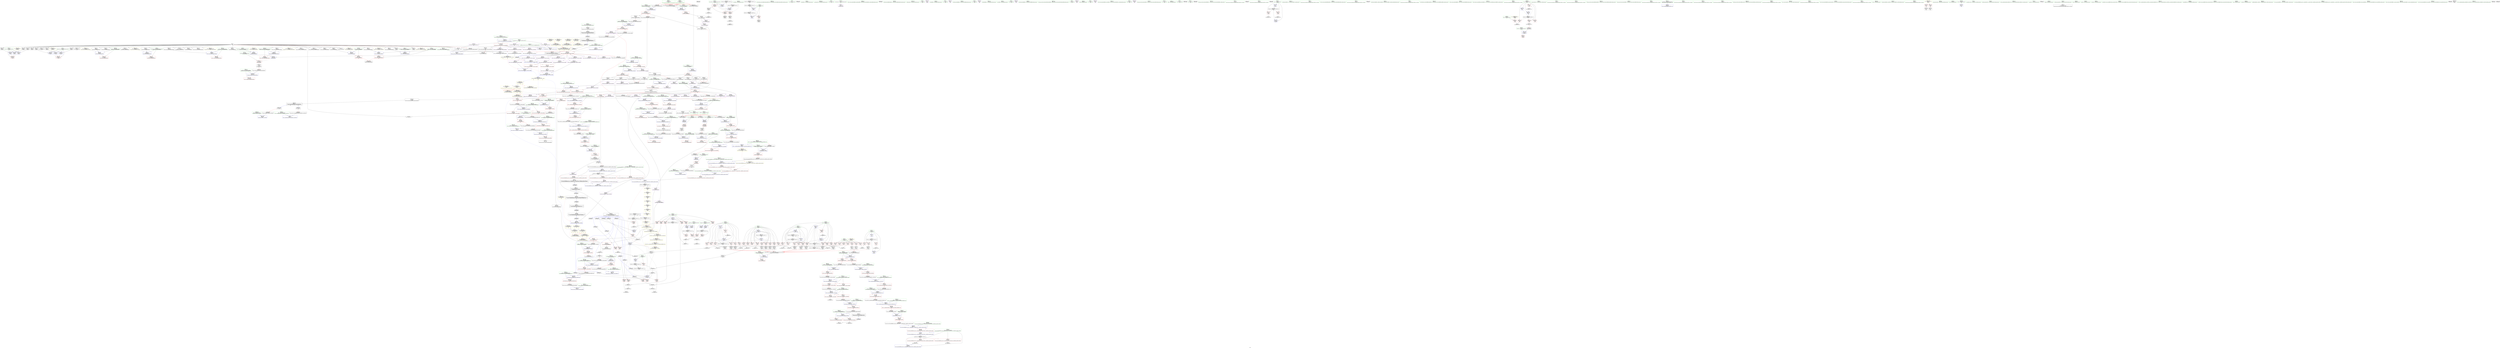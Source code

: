 digraph "SVFG" {
	label="SVFG";

	Node0x557a63e1a690 [shape=record,color=grey,label="{NodeID: 0\nNullPtr|{|<s34>65}}"];
	Node0x557a63e1a690 -> Node0x557a63e6dfb0[style=solid];
	Node0x557a63e1a690 -> Node0x557a63e6e0b0[style=solid];
	Node0x557a63e1a690 -> Node0x557a63e6e180[style=solid];
	Node0x557a63e1a690 -> Node0x557a63e6e250[style=solid];
	Node0x557a63e1a690 -> Node0x557a63e67fb0[style=solid];
	Node0x557a63e1a690 -> Node0x557a63e68080[style=solid];
	Node0x557a63e1a690 -> Node0x557a63e68150[style=solid];
	Node0x557a63e1a690 -> Node0x557a63e68220[style=solid];
	Node0x557a63e1a690 -> Node0x557a63e682f0[style=solid];
	Node0x557a63e1a690 -> Node0x557a63e683c0[style=solid];
	Node0x557a63e1a690 -> Node0x557a63e68490[style=solid];
	Node0x557a63e1a690 -> Node0x557a63e68560[style=solid];
	Node0x557a63e1a690 -> Node0x557a63e68630[style=solid];
	Node0x557a63e1a690 -> Node0x557a63e68700[style=solid];
	Node0x557a63e1a690 -> Node0x557a63e687d0[style=solid];
	Node0x557a63e1a690 -> Node0x557a63e688a0[style=solid];
	Node0x557a63e1a690 -> Node0x557a63e68970[style=solid];
	Node0x557a63e1a690 -> Node0x557a63e68a40[style=solid];
	Node0x557a63e1a690 -> Node0x557a63e68b10[style=solid];
	Node0x557a63e1a690 -> Node0x557a63e68be0[style=solid];
	Node0x557a63e1a690 -> Node0x557a63e68cb0[style=solid];
	Node0x557a63e1a690 -> Node0x557a63e68d80[style=solid];
	Node0x557a63e1a690 -> Node0x557a63e68e50[style=solid];
	Node0x557a63e1a690 -> Node0x557a63e68f20[style=solid];
	Node0x557a63e1a690 -> Node0x557a63e68ff0[style=solid];
	Node0x557a63e1a690 -> Node0x557a63e690c0[style=solid];
	Node0x557a63e1a690 -> Node0x557a63e69190[style=solid];
	Node0x557a63e1a690 -> Node0x557a63e69260[style=solid];
	Node0x557a63e1a690 -> Node0x557a63e83250[style=solid];
	Node0x557a63e1a690 -> Node0x557a63e865b0[style=solid];
	Node0x557a63e1a690 -> Node0x557a63e86680[style=solid];
	Node0x557a63e1a690 -> Node0x557a63e86750[style=solid];
	Node0x557a63e1a690 -> Node0x557a63e9bef0[style=solid];
	Node0x557a63e1a690 -> Node0x557a63ea0a70[style=solid];
	Node0x557a63e1a690:s34 -> Node0x557a63f30bc0[style=solid,color=red];
	Node0x557a63e71310 [shape=record,color=red,label="{NodeID: 443\n808\<--797\n\<--__n.addr\n_ZNSt12_Vector_baseIdSaIdEE11_M_allocateEm\n|{<s0>64}}"];
	Node0x557a63e71310:s0 -> Node0x557a63f30800[style=solid,color=red];
	Node0x557a63f31200 [shape=record,color=black,label="{NodeID: 1384\n877 = PHI(649, )\n1st arg _ZSt27__uninitialized_default_n_aIPdmdET_S1_T0_RSaIT1_E }"];
	Node0x557a63f31200 -> Node0x557a63e87790[style=solid];
	Node0x557a63e74860 [shape=record,color=black,label="{NodeID: 277\n1061\<--1060\n\<--\n_ZNSt16allocator_traitsISaIdEE10deallocateERS0_Pdm\n|{<s0>77}}"];
	Node0x557a63e74860:s0 -> Node0x557a63f30d00[style=solid,color=red];
	Node0x557a63e65160 [shape=record,color=green,label="{NodeID: 111\n664\<--665\nexn.slot\<--exn.slot_field_insensitive\n_ZNSt12_Vector_baseIdSaIdEED2Ev\n}"];
	Node0x557a63e65160 -> Node0x557a63e70540[style=solid];
	Node0x557a63e65160 -> Node0x557a63e86270[style=solid];
	Node0x557a63e9e970 [shape=record,color=grey,label="{NodeID: 886\n993 = Binary(992, 994, )\n}"];
	Node0x557a63e9e970 -> Node0x557a63e88630[style=solid];
	Node0x557a63e86a90 [shape=record,color=blue,label="{NodeID: 554\n744\<--742\n_M_finish\<--\n_ZNSt12_Vector_baseIdSaIdEE17_M_create_storageEm\n|{<s0>52}}"];
	Node0x557a63e86a90:s0 -> Node0x557a63ef31d0[style=dashed,color=blue];
	Node0x557a63e6e660 [shape=record,color=red,label="{NodeID: 388\n233\<--232\n\<--call35\n_Z5solvei\n}"];
	Node0x557a63e6e660 -> Node0x557a63e9f270[style=solid];
	Node0x557a63f2cab0 [shape=record,color=black,label="{NodeID: 1329\n549 = PHI()\n}"];
	Node0x557a63e69840 [shape=record,color=black,label="{NodeID: 222\n200\<--199\ntobool20\<--\n_Z5solvei\n}"];
	Node0x557a63e69840 -> Node0x557a63e9ccf0[style=solid];
	Node0x557a63e65ab0 [shape=record,color=green,label="{NodeID: 56\n99\<--100\n_ZNSirsERi\<--_ZNSirsERi_field_insensitive\n}"];
	Node0x557a63edcc70 [shape=record,color=black,label="{NodeID: 997\nMR_30V_3 = PHI(MR_30V_4, MR_30V_1, )\npts\{94 \}\n}"];
	Node0x557a63edcc70 -> Node0x557a63ec1d50[style=dashed];
	Node0x557a63edcc70 -> Node0x557a63edcc70[style=dashed];
	Node0x557a63e83de0 [shape=record,color=blue,label="{NodeID: 499\n83\<--178\nhave_solution\<--\n_Z5solvei\n}"];
	Node0x557a63e83de0 -> Node0x557a63e78850[style=dashed];
	Node0x557a63e83de0 -> Node0x557a63e789f0[style=dashed];
	Node0x557a63e83de0 -> Node0x557a63ebf930[style=dashed];
	Node0x557a63e83de0 -> Node0x557a63edb370[style=dashed];
	Node0x557a63e77670 [shape=record,color=red,label="{NodeID: 333\n121\<--59\n\<--n\n_Z5solvei\n}"];
	Node0x557a63e77670 -> Node0x557a63ea05f0[style=solid];
	Node0x557a63e6cd20 [shape=record,color=green,label="{NodeID: 167\n1031\<--1032\n_ZNSt16allocator_traitsISaIdEE10deallocateERS0_Pdm\<--_ZNSt16allocator_traitsISaIdEE10deallocateERS0_Pdm_field_insensitive\n}"];
	Node0x557a63ee4c10 [shape=record,color=yellow,style=double,label="{NodeID: 1108\n54V_1 = ENCHI(MR_54V_0)\npts\{388 \}\nFun[_ZNSt6vectorIdSaIdEEC2EmRKS0_]}"];
	Node0x557a63ee4c10 -> Node0x557a63e85160[style=dashed];
	Node0x557a63e50f00 [shape=record,color=green,label="{NodeID: 1\n7\<--1\n__dso_handle\<--dummyObj\nGlob }"];
	Node0x557a63e713e0 [shape=record,color=red,label="{NodeID: 444\n825\<--819\n\<--__a.addr\n_ZNSt16allocator_traitsISaIdEE8allocateERS0_m\n}"];
	Node0x557a63e713e0 -> Node0x557a63e73d00[style=solid];
	Node0x557a63f31340 [shape=record,color=black,label="{NodeID: 1385\n878 = PHI(651, )\n2nd arg _ZSt27__uninitialized_default_n_aIPdmdET_S1_T0_RSaIT1_E }"];
	Node0x557a63f31340 -> Node0x557a63e87860[style=solid];
	Node0x557a63e74930 [shape=record,color=black,label="{NodeID: 278\n1083\<--1082\n\<--\n_ZN9__gnu_cxx13new_allocatorIdE10deallocateEPdm\n}"];
	Node0x557a63e65230 [shape=record,color=green,label="{NodeID: 112\n666\<--667\nehselector.slot\<--ehselector.slot_field_insensitive\n_ZNSt12_Vector_baseIdSaIdEED2Ev\n}"];
	Node0x557a63e65230 -> Node0x557a63e86340[style=solid];
	Node0x557a63e9eaf0 [shape=record,color=grey,label="{NodeID: 887\n325 = Binary(324, 135, )\n}"];
	Node0x557a63e9eaf0 -> Node0x557a63e84a10[style=solid];
	Node0x557a63e86b60 [shape=record,color=blue,label="{NodeID: 555\n752\<--750\n_M_end_of_storage\<--add.ptr\n_ZNSt12_Vector_baseIdSaIdEE17_M_create_storageEm\n|{<s0>52}}"];
	Node0x557a63e86b60:s0 -> Node0x557a63ef31d0[style=dashed,color=blue];
	Node0x557a63e6e730 [shape=record,color=red,label="{NodeID: 389\n237\<--236\n\<--call37\n_Z5solvei\n}"];
	Node0x557a63e6e730 -> Node0x557a63e9f270[style=solid];
	Node0x557a63f2cbb0 [shape=record,color=black,label="{NodeID: 1330\n552 = PHI()\n}"];
	Node0x557a63e69910 [shape=record,color=black,label="{NodeID: 223\n211\<--210\nconv25\<--\n_Z5solvei\n|{<s0>15}}"];
	Node0x557a63e69910:s0 -> Node0x557a63f36110[style=solid,color=red];
	Node0x557a63e65bb0 [shape=record,color=green,label="{NodeID: 57\n104\<--105\n_ZNSaIdEC2Ev\<--_ZNSaIdEC2Ev_field_insensitive\n}"];
	Node0x557a63edd170 [shape=record,color=black,label="{NodeID: 998\nMR_32V_3 = PHI(MR_32V_4, MR_32V_1, )\npts\{96 \}\n}"];
	Node0x557a63edd170 -> Node0x557a63ec2250[style=dashed];
	Node0x557a63edd170 -> Node0x557a63edd170[style=dashed];
	Node0x557a63e83eb0 [shape=record,color=blue,label="{NodeID: 500\n85\<--118\ni13\<--\n_Z5solvei\n}"];
	Node0x557a63e83eb0 -> Node0x557a63e78ac0[style=dashed];
	Node0x557a63e83eb0 -> Node0x557a63e78b90[style=dashed];
	Node0x557a63e83eb0 -> Node0x557a63e78c60[style=dashed];
	Node0x557a63e83eb0 -> Node0x557a63e78d30[style=dashed];
	Node0x557a63e83eb0 -> Node0x557a63e78e00[style=dashed];
	Node0x557a63e83eb0 -> Node0x557a63e78ed0[style=dashed];
	Node0x557a63e83eb0 -> Node0x557a63e78fa0[style=dashed];
	Node0x557a63e83eb0 -> Node0x557a63e79070[style=dashed];
	Node0x557a63e83eb0 -> Node0x557a63e79140[style=dashed];
	Node0x557a63e83eb0 -> Node0x557a63e84a10[style=dashed];
	Node0x557a63e83eb0 -> Node0x557a63edb870[style=dashed];
	Node0x557a63e77740 [shape=record,color=red,label="{NodeID: 334\n182\<--59\n\<--n\n_Z5solvei\n}"];
	Node0x557a63e77740 -> Node0x557a63e9fb70[style=solid];
	Node0x557a63e6ce20 [shape=record,color=green,label="{NodeID: 168\n1038\<--1039\n__cxa_begin_catch\<--__cxa_begin_catch_field_insensitive\n}"];
	Node0x557a63e50f90 [shape=record,color=green,label="{NodeID: 2\n8\<--1\n_ZSt3cin\<--dummyObj\nGlob }"];
	Node0x557a63e714b0 [shape=record,color=red,label="{NodeID: 445\n827\<--821\n\<--__n.addr\n_ZNSt16allocator_traitsISaIdEE8allocateERS0_m\n|{<s0>65}}"];
	Node0x557a63e714b0:s0 -> Node0x557a63f30a80[style=solid,color=red];
	Node0x557a63f31480 [shape=record,color=black,label="{NodeID: 1386\n940 = PHI(932, )\n0th arg _ZSt6fill_nIPdmdET_S1_T0_RKT1_ }"];
	Node0x557a63f31480 -> Node0x557a63e87ee0[style=solid];
	Node0x557a63e74a00 [shape=record,color=purple,label="{NodeID: 279\n37\<--4\n\<--_ZStL8__ioinit\n__cxx_global_var_init\n}"];
	Node0x557a63e65300 [shape=record,color=green,label="{NodeID: 113\n685\<--686\n_ZNSt12_Vector_baseIdSaIdEE13_M_deallocateEPdm\<--_ZNSt12_Vector_baseIdSaIdEE13_M_deallocateEPdm_field_insensitive\n}"];
	Node0x557a63e9ec70 [shape=record,color=grey,label="{NodeID: 888\n268 = Binary(267, 135, )\n}"];
	Node0x557a63e9ec70 -> Node0x557a63e84460[style=solid];
	Node0x557a63e86c30 [shape=record,color=blue,label="{NodeID: 556\n757\<--756\nthis.addr\<--this\n_ZNSt12_Vector_baseIdSaIdEE12_Vector_implD2Ev\n}"];
	Node0x557a63e86c30 -> Node0x557a63e70e30[style=dashed];
	Node0x557a63e6e800 [shape=record,color=red,label="{NodeID: 390\n254\<--253\n\<--call46\n_Z5solvei\n}"];
	Node0x557a63e6e800 -> Node0x557a63e9edf0[style=solid];
	Node0x557a63f2ccb0 [shape=record,color=black,label="{NodeID: 1331\n555 = PHI()\n}"];
	Node0x557a63e699e0 [shape=record,color=black,label="{NodeID: 224\n217\<--216\nconv27\<--\n_Z5solvei\n|{<s0>16}}"];
	Node0x557a63e699e0:s0 -> Node0x557a63f36110[style=solid,color=red];
	Node0x557a63e65cb0 [shape=record,color=green,label="{NodeID: 58\n107\<--108\n_ZNSt6vectorIdSaIdEEC2EmRKS0_\<--_ZNSt6vectorIdSaIdEEC2EmRKS0__field_insensitive\n}"];
	Node0x557a63edd670 [shape=record,color=black,label="{NodeID: 999\nMR_34V_5 = PHI(MR_34V_6, MR_34V_3, )\npts\{859 \}\n|{|<s2>44}}"];
	Node0x557a63edd670 -> Node0x557a63ec2750[style=dashed];
	Node0x557a63edd670 -> Node0x557a63edd670[style=dashed];
	Node0x557a63edd670:s2 -> Node0x557a63ed9570[style=dashed,color=blue];
	Node0x557a63e83f80 [shape=record,color=blue,label="{NodeID: 501\n87\<--118\nj\<--\n_Z5solvei\n}"];
	Node0x557a63e83f80 -> Node0x557a63e79210[style=dashed];
	Node0x557a63e83f80 -> Node0x557a63e792e0[style=dashed];
	Node0x557a63e83f80 -> Node0x557a63e793b0[style=dashed];
	Node0x557a63e83f80 -> Node0x557a63e79480[style=dashed];
	Node0x557a63e83f80 -> Node0x557a63e79550[style=dashed];
	Node0x557a63e83f80 -> Node0x557a63e79620[style=dashed];
	Node0x557a63e83f80 -> Node0x557a63e796f0[style=dashed];
	Node0x557a63e83f80 -> Node0x557a63e83f80[style=dashed];
	Node0x557a63e83f80 -> Node0x557a63e84940[style=dashed];
	Node0x557a63e83f80 -> Node0x557a63edbd70[style=dashed];
	Node0x557a63e77810 [shape=record,color=red,label="{NodeID: 335\n196\<--59\n\<--n\n_Z5solvei\n}"];
	Node0x557a63e77810 -> Node0x557a63e9f870[style=solid];
	Node0x557a63e6cf20 [shape=record,color=green,label="{NodeID: 169\n1041\<--1042\n_ZSt9terminatev\<--_ZSt9terminatev_field_insensitive\n}"];
	Node0x557a63e51240 [shape=record,color=green,label="{NodeID: 3\n9\<--1\n.str\<--dummyObj\nGlob }"];
	Node0x557a63e71580 [shape=record,color=red,label="{NodeID: 446\n845\<--836\nthis1\<--this.addr\n_ZN9__gnu_cxx13new_allocatorIdE8allocateEmPKv\n|{<s0>66}}"];
	Node0x557a63e71580:s0 -> Node0x557a63f2fb90[style=solid,color=red];
	Node0x557a63f315c0 [shape=record,color=black,label="{NodeID: 1387\n941 = PHI(933, )\n1st arg _ZSt6fill_nIPdmdET_S1_T0_RKT1_ }"];
	Node0x557a63f315c0 -> Node0x557a63e87fb0[style=solid];
	Node0x557a63e74ad0 [shape=record,color=purple,label="{NodeID: 280\n347\<--9\n\<--.str\n_Z5solvei\n}"];
	Node0x557a63e69fd0 [shape=record,color=green,label="{NodeID: 114\n704\<--705\nthis.addr\<--this.addr_field_insensitive\n_ZNSt12_Vector_baseIdSaIdEE12_Vector_implC2ERKS0_\n}"];
	Node0x557a63e69fd0 -> Node0x557a63e70880[style=solid];
	Node0x557a63e69fd0 -> Node0x557a63e86410[style=solid];
	Node0x557a63e9edf0 [shape=record,color=grey,label="{NodeID: 889\n261 = Binary(254, 260, )\n}"];
	Node0x557a63e9edf0 -> Node0x557a63e84390[style=solid];
	Node0x557a63e86d00 [shape=record,color=blue,label="{NodeID: 557\n767\<--765\nthis.addr\<--this\n_ZNSaIdEC2ERKS_\n}"];
	Node0x557a63e86d00 -> Node0x557a63e70f00[style=dashed];
	Node0x557a63e6e8d0 [shape=record,color=red,label="{NodeID: 391\n282\<--281\n\<--call60\n_Z5solvei\n}"];
	Node0x557a63e6e8d0 -> Node0x557a63ea02f0[style=solid];
	Node0x557a63f2cd80 [shape=record,color=black,label="{NodeID: 1332\n651 = PHI(894, )\n|{<s0>55}}"];
	Node0x557a63f2cd80:s0 -> Node0x557a63f31340[style=solid,color=red];
	Node0x557a63e69ab0 [shape=record,color=black,label="{NodeID: 225\n221\<--220\nconv29\<--\n_Z5solvei\n|{<s0>17}}"];
	Node0x557a63e69ab0:s0 -> Node0x557a63f36110[style=solid,color=red];
	Node0x557a63e65db0 [shape=record,color=green,label="{NodeID: 59\n110\<--111\n_ZNSaIdED2Ev\<--_ZNSaIdED2Ev_field_insensitive\n}"];
	Node0x557a63e84050 [shape=record,color=blue,label="{NodeID: 502\n218\<--215\ncall28\<--sub\n_Z5solvei\n}"];
	Node0x557a63e84050 -> Node0x557a63e6e590[style=dashed];
	Node0x557a63e84050 -> Node0x557a63e84120[style=dashed];
	Node0x557a63e778e0 [shape=record,color=red,label="{NodeID: 336\n248\<--59\n\<--n\n_Z5solvei\n}"];
	Node0x557a63e778e0 -> Node0x557a63ea08f0[style=solid];
	Node0x557a63e6d020 [shape=record,color=green,label="{NodeID: 170\n1051\<--1052\n__a.addr\<--__a.addr_field_insensitive\n_ZNSt16allocator_traitsISaIdEE10deallocateERS0_Pdm\n}"];
	Node0x557a63e6d020 -> Node0x557a63e82930[style=solid];
	Node0x557a63e6d020 -> Node0x557a63e88b10[style=solid];
	Node0x557a63ee4ee0 [shape=record,color=yellow,style=double,label="{NodeID: 1111\n57V_1 = ENCHI(MR_57V_0)\npts\{620000 700000 \}\nFun[_ZNSt6vectorIdSaIdEEixEm]}"];
	Node0x557a63ee4ee0 -> Node0x557a63e6f430[style=dashed];
	Node0x557a63e512d0 [shape=record,color=green,label="{NodeID: 4\n11\<--1\n.str.1\<--dummyObj\nGlob }"];
	Node0x557a63e71650 [shape=record,color=red,label="{NodeID: 447\n846\<--838\n\<--__n.addr\n_ZN9__gnu_cxx13new_allocatorIdE8allocateEmPKv\n}"];
	Node0x557a63e71650 -> Node0x557a63e9fff0[style=solid];
	Node0x557a63f31700 [shape=record,color=black,label="{NodeID: 1388\n942 = PHI(928, )\n2nd arg _ZSt6fill_nIPdmdET_S1_T0_RKT1_ }"];
	Node0x557a63f31700 -> Node0x557a63e88080[style=solid];
	Node0x557a63e74ba0 [shape=record,color=purple,label="{NodeID: 281\n509\<--11\n\<--.str.1\nmain\n}"];
	Node0x557a63e6a0a0 [shape=record,color=green,label="{NodeID: 115\n706\<--707\n__a.addr\<--__a.addr_field_insensitive\n_ZNSt12_Vector_baseIdSaIdEE12_Vector_implC2ERKS0_\n}"];
	Node0x557a63e6a0a0 -> Node0x557a63e70950[style=solid];
	Node0x557a63e6a0a0 -> Node0x557a63e864e0[style=solid];
	Node0x557a63e9ef70 [shape=record,color=grey,label="{NodeID: 890\n260 = Binary(255, 259, )\n}"];
	Node0x557a63e9ef70 -> Node0x557a63e9edf0[style=solid];
	Node0x557a63e86dd0 [shape=record,color=blue,label="{NodeID: 558\n769\<--766\n__a.addr\<--__a\n_ZNSaIdEC2ERKS_\n}"];
	Node0x557a63e86dd0 -> Node0x557a63e70fd0[style=dashed];
	Node0x557a63e6e9a0 [shape=record,color=red,label="{NodeID: 392\n286\<--285\n\<--call62\n_Z5solvei\n}"];
	Node0x557a63e6e9a0 -> Node0x557a63e9e070[style=solid];
	Node0x557a63f2cf40 [shape=record,color=black,label="{NodeID: 1333\n652 = PHI(875, )\n}"];
	Node0x557a63f2cf40 -> Node0x557a63e860d0[style=solid];
	Node0x557a63e69b80 [shape=record,color=black,label="{NodeID: 226\n227\<--226\nconv32\<--\n_Z5solvei\n|{<s0>18}}"];
	Node0x557a63e69b80:s0 -> Node0x557a63f36110[style=solid,color=red];
	Node0x557a63e65eb0 [shape=record,color=green,label="{NodeID: 60\n127\<--128\n_ZNSt6vectorIdSaIdEEixEm\<--_ZNSt6vectorIdSaIdEEixEm_field_insensitive\n}"];
	Node0x557a63e84120 [shape=record,color=blue,label="{NodeID: 503\n228\<--225\ncall33\<--add31\n_Z5solvei\n}"];
	Node0x557a63e84120 -> Node0x557a63e6e660[style=dashed];
	Node0x557a63e84120 -> Node0x557a63e6e730[style=dashed];
	Node0x557a63e84120 -> Node0x557a63e6e800[style=dashed];
	Node0x557a63e84120 -> Node0x557a63e6e8d0[style=dashed];
	Node0x557a63e84120 -> Node0x557a63e6e9a0[style=dashed];
	Node0x557a63e84120 -> Node0x557a63e6ea70[style=dashed];
	Node0x557a63e84120 -> Node0x557a63e6eb40[style=dashed];
	Node0x557a63e84120 -> Node0x557a63e84390[style=dashed];
	Node0x557a63e84120 -> Node0x557a63ec2750[style=dashed];
	Node0x557a63e779b0 [shape=record,color=red,label="{NodeID: 337\n276\<--59\n\<--n\n_Z5solvei\n}"];
	Node0x557a63e779b0 -> Node0x557a63ea0170[style=solid];
	Node0x557a63e6d0f0 [shape=record,color=green,label="{NodeID: 171\n1053\<--1054\n__p.addr\<--__p.addr_field_insensitive\n_ZNSt16allocator_traitsISaIdEE10deallocateERS0_Pdm\n}"];
	Node0x557a63e6d0f0 -> Node0x557a63e82a00[style=solid];
	Node0x557a63e6d0f0 -> Node0x557a63e88be0[style=solid];
	Node0x557a63e61ce0 [shape=record,color=green,label="{NodeID: 5\n13\<--1\n.str.2\<--dummyObj\nGlob }"];
	Node0x557a63e71720 [shape=record,color=red,label="{NodeID: 448\n856\<--838\n\<--__n.addr\n_ZN9__gnu_cxx13new_allocatorIdE8allocateEmPKv\n}"];
	Node0x557a63e71720 -> Node0x557a63e9da70[style=solid];
	Node0x557a63f31840 [shape=record,color=black,label="{NodeID: 1389\n1091 = PHI(470, )\n0th arg _ZSt8_DestroyIPddEvT_S1_RSaIT0_E }"];
	Node0x557a63f31840 -> Node0x557a63e88ff0[style=solid];
	Node0x557a63e74c70 [shape=record,color=purple,label="{NodeID: 282\n510\<--13\n\<--.str.2\nmain\n}"];
	Node0x557a63e6a170 [shape=record,color=green,label="{NodeID: 116\n714\<--715\n_ZNSaIdEC2ERKS_\<--_ZNSaIdEC2ERKS__field_insensitive\n}"];
	Node0x557a63e9f0f0 [shape=record,color=grey,label="{NodeID: 891\n258 = Binary(256, 257, )\n}"];
	Node0x557a63e9f0f0 -> Node0x557a63e72340[style=solid];
	Node0x557a63e86ea0 [shape=record,color=blue,label="{NodeID: 559\n784\<--782\nthis.addr\<--this\n_ZN9__gnu_cxx13new_allocatorIdEC2ERKS1_\n}"];
	Node0x557a63e86ea0 -> Node0x557a63e710a0[style=dashed];
	Node0x557a63e6ea70 [shape=record,color=red,label="{NodeID: 393\n296\<--295\n\<--call67\n_Z5solvei\n}"];
	Node0x557a63e6ea70 -> Node0x557a63e9fcf0[style=solid];
	Node0x557a63f2d040 [shape=record,color=black,label="{NodeID: 1334\n734 = PHI(792, )\n}"];
	Node0x557a63f2d040 -> Node0x557a63e869c0[style=solid];
	Node0x557a63e69c50 [shape=record,color=black,label="{NodeID: 227\n231\<--230\nconv34\<--\n_Z5solvei\n|{<s0>19}}"];
	Node0x557a63e69c50:s0 -> Node0x557a63f36110[style=solid,color=red];
	Node0x557a63e65fb0 [shape=record,color=green,label="{NodeID: 61\n130\<--131\n_ZNSirsERd\<--_ZNSirsERd_field_insensitive\n}"];
	Node0x557a63e841f0 [shape=record,color=blue,label="{NodeID: 504\n89\<--243\nd\<--div41\n_Z5solvei\n}"];
	Node0x557a63e841f0 -> Node0x557a63e797c0[style=dashed];
	Node0x557a63e841f0 -> Node0x557a63ebff20[style=dashed];
	Node0x557a63e77a80 [shape=record,color=red,label="{NodeID: 338\n356\<--65\nexn\<--exn.slot\n_Z5solvei\n}"];
	Node0x557a63e6d1c0 [shape=record,color=green,label="{NodeID: 172\n1055\<--1056\n__n.addr\<--__n.addr_field_insensitive\n_ZNSt16allocator_traitsISaIdEE10deallocateERS0_Pdm\n}"];
	Node0x557a63e6d1c0 -> Node0x557a63e82ad0[style=solid];
	Node0x557a63e6d1c0 -> Node0x557a63e88cb0[style=solid];
	Node0x557a63e61d70 [shape=record,color=green,label="{NodeID: 6\n15\<--1\nstdin\<--dummyObj\nGlob }"];
	Node0x557a63e717f0 [shape=record,color=red,label="{NodeID: 449\n869\<--866\nthis1\<--this.addr\n_ZNK9__gnu_cxx13new_allocatorIdE8max_sizeEv\n}"];
	Node0x557a63f31980 [shape=record,color=black,label="{NodeID: 1390\n1092 = PHI(474, )\n1st arg _ZSt8_DestroyIPddEvT_S1_RSaIT0_E }"];
	Node0x557a63f31980 -> Node0x557a63e890c0[style=solid];
	Node0x557a63e74d40 [shape=record,color=purple,label="{NodeID: 283\n515\<--16\n\<--.str.3\nmain\n}"];
	Node0x557a63e6a240 [shape=record,color=green,label="{NodeID: 117\n726\<--727\nthis.addr\<--this.addr_field_insensitive\n_ZNSt12_Vector_baseIdSaIdEE17_M_create_storageEm\n}"];
	Node0x557a63e6a240 -> Node0x557a63e70a20[style=solid];
	Node0x557a63e6a240 -> Node0x557a63e86820[style=solid];
	Node0x557a63e9f270 [shape=record,color=grey,label="{NodeID: 892\n238 = Binary(233, 237, )\n}"];
	Node0x557a63e9f270 -> Node0x557a63e9f570[style=solid];
	Node0x557a63e86f70 [shape=record,color=blue,label="{NodeID: 560\n786\<--783\n.addr\<--\n_ZN9__gnu_cxx13new_allocatorIdEC2ERKS1_\n}"];
	Node0x557a63e6eb40 [shape=record,color=red,label="{NodeID: 394\n300\<--299\n\<--call69\n_Z5solvei\n}"];
	Node0x557a63e6eb40 -> Node0x557a63e9d770[style=solid];
	Node0x557a63f2d180 [shape=record,color=black,label="{NodeID: 1335\n890 = PHI(903, )\n}"];
	Node0x557a63f2d180 -> Node0x557a63e74110[style=solid];
	Node0x557a63e69d20 [shape=record,color=black,label="{NodeID: 228\n235\<--234\nconv36\<--\n_Z5solvei\n|{<s0>20}}"];
	Node0x557a63e69d20:s0 -> Node0x557a63f36110[style=solid,color=red];
	Node0x557a63e660b0 [shape=record,color=green,label="{NodeID: 62\n158\<--159\n_ZNSt6vectorIdSaIdEED2Ev\<--_ZNSt6vectorIdSaIdEED2Ev_field_insensitive\n}"];
	Node0x557a63ede850 [shape=record,color=yellow,style=double,label="{NodeID: 1003\n133V_1 = ENCHI(MR_133V_0)\npts\{665 \}\nFun[_ZNSt12_Vector_baseIdSaIdEED2Ev]}"];
	Node0x557a63ede850 -> Node0x557a63e86270[style=dashed];
	Node0x557a63e842c0 [shape=record,color=blue,label="{NodeID: 505\n91\<--118\nk\<--\n_Z5solvei\n}"];
	Node0x557a63e842c0 -> Node0x557a63e79890[style=dashed];
	Node0x557a63e842c0 -> Node0x557a63e79960[style=dashed];
	Node0x557a63e842c0 -> Node0x557a63e79a30[style=dashed];
	Node0x557a63e842c0 -> Node0x557a63e79b00[style=dashed];
	Node0x557a63e842c0 -> Node0x557a63e84460[style=dashed];
	Node0x557a63e842c0 -> Node0x557a63ec1880[style=dashed];
	Node0x557a63e77b50 [shape=record,color=red,label="{NodeID: 339\n357\<--67\nsel\<--ehselector.slot\n_Z5solvei\n}"];
	Node0x557a63e6d290 [shape=record,color=green,label="{NodeID: 173\n1065\<--1066\n_ZN9__gnu_cxx13new_allocatorIdE10deallocateEPdm\<--_ZN9__gnu_cxx13new_allocatorIdE10deallocateEPdm_field_insensitive\n}"];
	Node0x557a63e61e00 [shape=record,color=green,label="{NodeID: 7\n16\<--1\n.str.3\<--dummyObj\nGlob }"];
	Node0x557a63e718c0 [shape=record,color=red,label="{NodeID: 450\n888\<--879\n\<--__first.addr\n_ZSt27__uninitialized_default_n_aIPdmdET_S1_T0_RSaIT1_E\n|{<s0>69}}"];
	Node0x557a63e718c0:s0 -> Node0x557a63f2e7a0[style=solid,color=red];
	Node0x557a63f31ac0 [shape=record,color=black,label="{NodeID: 1391\n1093 = PHI(476, )\n2nd arg _ZSt8_DestroyIPddEvT_S1_RSaIT0_E }"];
	Node0x557a63f31ac0 -> Node0x557a63e89190[style=solid];
	Node0x557a63e74e10 [shape=record,color=purple,label="{NodeID: 284\n516\<--18\n\<--.str.4\nmain\n}"];
	Node0x557a63e6a310 [shape=record,color=green,label="{NodeID: 118\n728\<--729\n__n.addr\<--__n.addr_field_insensitive\n_ZNSt12_Vector_baseIdSaIdEE17_M_create_storageEm\n}"];
	Node0x557a63e6a310 -> Node0x557a63e70af0[style=solid];
	Node0x557a63e6a310 -> Node0x557a63e70bc0[style=solid];
	Node0x557a63e6a310 -> Node0x557a63e868f0[style=solid];
	Node0x557a63ee1f20 [shape=record,color=yellow,style=double,label="{NodeID: 1059\n4V_1 = ENCHI(MR_4V_0)\npts\{60 \}\nFun[_Z5solvei]}"];
	Node0x557a63ee1f20 -> Node0x557a63e774d0[style=dashed];
	Node0x557a63ee1f20 -> Node0x557a63e775a0[style=dashed];
	Node0x557a63ee1f20 -> Node0x557a63e77670[style=dashed];
	Node0x557a63ee1f20 -> Node0x557a63e77740[style=dashed];
	Node0x557a63ee1f20 -> Node0x557a63e77810[style=dashed];
	Node0x557a63ee1f20 -> Node0x557a63e778e0[style=dashed];
	Node0x557a63ee1f20 -> Node0x557a63e779b0[style=dashed];
	Node0x557a63e9f3f0 [shape=record,color=grey,label="{NodeID: 893\n241 = Binary(239, 240, )\n}"];
	Node0x557a63e9f3f0 -> Node0x557a63e69df0[style=solid];
	Node0x557a63e87040 [shape=record,color=blue,label="{NodeID: 561\n795\<--793\nthis.addr\<--this\n_ZNSt12_Vector_baseIdSaIdEE11_M_allocateEm\n}"];
	Node0x557a63e87040 -> Node0x557a63e71170[style=dashed];
	Node0x557a63e6ec10 [shape=record,color=red,label="{NodeID: 395\n369\<--366\nthis1\<--this.addr\n_ZNSaIdEC2Ev\n}"];
	Node0x557a63e6ec10 -> Node0x557a63e72980[style=solid];
	Node0x557a63f2d2c0 [shape=record,color=black,label="{NodeID: 1336\n917 = PHI(921, )\n}"];
	Node0x557a63f2d2c0 -> Node0x557a63e74380[style=solid];
	Node0x557a63e69df0 [shape=record,color=black,label="{NodeID: 229\n242\<--241\nconv40\<--sub39\n_Z5solvei\n}"];
	Node0x557a63e69df0 -> Node0x557a63e9f570[style=solid];
	Node0x557a63e661b0 [shape=record,color=green,label="{NodeID: 63\n349\<--350\nprintf\<--printf_field_insensitive\n}"];
	Node0x557a63ede960 [shape=record,color=yellow,style=double,label="{NodeID: 1004\n135V_1 = ENCHI(MR_135V_0)\npts\{667 \}\nFun[_ZNSt12_Vector_baseIdSaIdEED2Ev]}"];
	Node0x557a63ede960 -> Node0x557a63e86340[style=dashed];
	Node0x557a63e84390 [shape=record,color=blue,label="{NodeID: 506\n264\<--261\ncall51\<--add49\n_Z5solvei\n}"];
	Node0x557a63e84390 -> Node0x557a63e6e800[style=dashed];
	Node0x557a63e84390 -> Node0x557a63e6e8d0[style=dashed];
	Node0x557a63e84390 -> Node0x557a63e6e9a0[style=dashed];
	Node0x557a63e84390 -> Node0x557a63e6ea70[style=dashed];
	Node0x557a63e84390 -> Node0x557a63e6eb40[style=dashed];
	Node0x557a63e84390 -> Node0x557a63e84390[style=dashed];
	Node0x557a63e84390 -> Node0x557a63ec2750[style=dashed];
	Node0x557a63e77c20 [shape=record,color=red,label="{NodeID: 340\n120\<--73\n\<--i\n_Z5solvei\n}"];
	Node0x557a63e77c20 -> Node0x557a63ea05f0[style=solid];
	Node0x557a63e6d390 [shape=record,color=green,label="{NodeID: 174\n1072\<--1073\nthis.addr\<--this.addr_field_insensitive\n_ZN9__gnu_cxx13new_allocatorIdE10deallocateEPdm\n}"];
	Node0x557a63e6d390 -> Node0x557a63e82ba0[style=solid];
	Node0x557a63e6d390 -> Node0x557a63e88d80[style=solid];
	Node0x557a63ee52c0 [shape=record,color=yellow,style=double,label="{NodeID: 1115\n118V_1 = ENCHI(MR_118V_0)\npts\{604 \}\nFun[_ZNSt12_Vector_baseIdSaIdEEC2EmRKS0_]}"];
	Node0x557a63ee52c0 -> Node0x557a63e85d90[style=dashed];
	Node0x557a63e61e90 [shape=record,color=green,label="{NodeID: 8\n18\<--1\n.str.4\<--dummyObj\nGlob }"];
	Node0x557a63e71990 [shape=record,color=red,label="{NodeID: 451\n889\<--881\n\<--__n.addr\n_ZSt27__uninitialized_default_n_aIPdmdET_S1_T0_RSaIT1_E\n|{<s0>69}}"];
	Node0x557a63e71990:s0 -> Node0x557a63f2e8b0[style=solid,color=red];
	Node0x557a63f31c00 [shape=record,color=black,label="{NodeID: 1392\n1003 = PHI(952, )\n0th arg _ZSt12__niter_baseIPdET_S1_ }"];
	Node0x557a63f31c00 -> Node0x557a63e887d0[style=solid];
	Node0x557a63e74ee0 [shape=record,color=purple,label="{NodeID: 285\n518\<--21\n\<--.str.5\nmain\n}"];
	Node0x557a63e6a3e0 [shape=record,color=green,label="{NodeID: 119\n735\<--736\n_ZNSt12_Vector_baseIdSaIdEE11_M_allocateEm\<--_ZNSt12_Vector_baseIdSaIdEE11_M_allocateEm_field_insensitive\n}"];
	Node0x557a63ee2000 [shape=record,color=yellow,style=double,label="{NodeID: 1060\n6V_1 = ENCHI(MR_6V_0)\npts\{66 \}\nFun[_Z5solvei]}"];
	Node0x557a63ee2000 -> Node0x557a63e835c0[style=dashed];
	Node0x557a63ee2000 -> Node0x557a63e83760[style=dashed];
	Node0x557a63ee2000 -> Node0x557a63e83900[style=dashed];
	Node0x557a63e9f570 [shape=record,color=grey,label="{NodeID: 894\n243 = Binary(238, 242, )\n}"];
	Node0x557a63e9f570 -> Node0x557a63e841f0[style=solid];
	Node0x557a63e87110 [shape=record,color=blue,label="{NodeID: 562\n797\<--794\n__n.addr\<--__n\n_ZNSt12_Vector_baseIdSaIdEE11_M_allocateEm\n}"];
	Node0x557a63e87110 -> Node0x557a63e71240[style=dashed];
	Node0x557a63e87110 -> Node0x557a63e71310[style=dashed];
	Node0x557a63e6ece0 [shape=record,color=red,label="{NodeID: 396\n392\<--379\nthis1\<--this.addr\n_ZNSt6vectorIdSaIdEEC2EmRKS0_\n|{|<s2>33}}"];
	Node0x557a63e6ece0 -> Node0x557a63e72a50[style=solid];
	Node0x557a63e6ece0 -> Node0x557a63e72b20[style=solid];
	Node0x557a63e6ece0:s2 -> Node0x557a63f2e9c0[style=solid,color=red];
	Node0x557a63f2d400 [shape=record,color=black,label="{NodeID: 1337\n935 = PHI(939, )\n}"];
	Node0x557a63f2d400 -> Node0x557a63e74450[style=solid];
	Node0x557a63e69ec0 [shape=record,color=black,label="{NodeID: 230\n252\<--251\nconv45\<--\n_Z5solvei\n|{<s0>21}}"];
	Node0x557a63e69ec0:s0 -> Node0x557a63f36110[style=solid,color=red];
	Node0x557a63e662b0 [shape=record,color=green,label="{NodeID: 64\n366\<--367\nthis.addr\<--this.addr_field_insensitive\n_ZNSaIdEC2Ev\n}"];
	Node0x557a63e662b0 -> Node0x557a63e6ec10[style=solid];
	Node0x557a63e662b0 -> Node0x557a63e84d50[style=solid];
	Node0x557a63edea40 [shape=record,color=yellow,style=double,label="{NodeID: 1005\n57V_1 = ENCHI(MR_57V_0)\npts\{620000 700000 \}\nFun[_ZNSt12_Vector_baseIdSaIdEED2Ev]}"];
	Node0x557a63edea40 -> Node0x557a63e70610[style=dashed];
	Node0x557a63edea40 -> Node0x557a63e707b0[style=dashed];
	Node0x557a63e84460 [shape=record,color=blue,label="{NodeID: 507\n91\<--268\nk\<--inc53\n_Z5solvei\n}"];
	Node0x557a63e84460 -> Node0x557a63e79890[style=dashed];
	Node0x557a63e84460 -> Node0x557a63e79960[style=dashed];
	Node0x557a63e84460 -> Node0x557a63e79a30[style=dashed];
	Node0x557a63e84460 -> Node0x557a63e79b00[style=dashed];
	Node0x557a63e84460 -> Node0x557a63e84460[style=dashed];
	Node0x557a63e84460 -> Node0x557a63ec1880[style=dashed];
	Node0x557a63e77cf0 [shape=record,color=red,label="{NodeID: 341\n124\<--73\n\<--i\n_Z5solvei\n}"];
	Node0x557a63e77cf0 -> Node0x557a63e696a0[style=solid];
	Node0x557a63e6d460 [shape=record,color=green,label="{NodeID: 175\n1074\<--1075\n__p.addr\<--__p.addr_field_insensitive\n_ZN9__gnu_cxx13new_allocatorIdE10deallocateEPdm\n}"];
	Node0x557a63e6d460 -> Node0x557a63e82c70[style=solid];
	Node0x557a63e6d460 -> Node0x557a63e88e50[style=solid];
	Node0x557a63ee53a0 [shape=record,color=yellow,style=double,label="{NodeID: 1116\n122V_1 = ENCHI(MR_122V_0)\npts\{620000 620001 620002 700000 700001 700002 \}\nFun[_ZNSt12_Vector_baseIdSaIdEEC2EmRKS0_]|{<s0>51|<s1>51|<s2>51}}"];
	Node0x557a63ee53a0:s0 -> Node0x557a63e865b0[style=dashed,color=red];
	Node0x557a63ee53a0:s1 -> Node0x557a63e86680[style=dashed,color=red];
	Node0x557a63ee53a0:s2 -> Node0x557a63e86750[style=dashed,color=red];
	Node0x557a63e61f50 [shape=record,color=green,label="{NodeID: 9\n20\<--1\nstdout\<--dummyObj\nGlob }"];
	Node0x557a63e71a60 [shape=record,color=red,label="{NodeID: 452\n899\<--896\nthis1\<--this.addr\n_ZNSt12_Vector_baseIdSaIdEE19_M_get_Tp_allocatorEv\n}"];
	Node0x557a63e71a60 -> Node0x557a63e76e50[style=solid];
	Node0x557a63f31d40 [shape=record,color=black,label="{NodeID: 1393\n376 = PHI(61, 69, )\n0th arg _ZNSt6vectorIdSaIdEEC2EmRKS0_ }"];
	Node0x557a63f31d40 -> Node0x557a63e84e20[style=solid];
	Node0x557a63e74fb0 [shape=record,color=purple,label="{NodeID: 286\n545\<--24\n\<--.str.6\nmain\n}"];
	Node0x557a63e6a4e0 [shape=record,color=green,label="{NodeID: 120\n757\<--758\nthis.addr\<--this.addr_field_insensitive\n_ZNSt12_Vector_baseIdSaIdEE12_Vector_implD2Ev\n}"];
	Node0x557a63e6a4e0 -> Node0x557a63e70e30[style=solid];
	Node0x557a63e6a4e0 -> Node0x557a63e86c30[style=solid];
	Node0x557a63ee20e0 [shape=record,color=yellow,style=double,label="{NodeID: 1061\n8V_1 = ENCHI(MR_8V_0)\npts\{68 \}\nFun[_Z5solvei]}"];
	Node0x557a63ee20e0 -> Node0x557a63e83690[style=dashed];
	Node0x557a63ee20e0 -> Node0x557a63e83830[style=dashed];
	Node0x557a63ee20e0 -> Node0x557a63e839d0[style=dashed];
	Node0x557a63e9f6f0 [shape=record,color=grey,label="{NodeID: 895\n207 = cmp(205, 206, )\n}"];
	Node0x557a63e871e0 [shape=record,color=blue,label="{NodeID: 563\n819\<--817\n__a.addr\<--__a\n_ZNSt16allocator_traitsISaIdEE8allocateERS0_m\n}"];
	Node0x557a63e871e0 -> Node0x557a63e713e0[style=dashed];
	Node0x557a63e6edb0 [shape=record,color=red,label="{NodeID: 397\n394\<--381\n\<--__n.addr\n_ZNSt6vectorIdSaIdEEC2EmRKS0_\n|{<s0>32}}"];
	Node0x557a63e6edb0:s0 -> Node0x557a63f36660[style=solid,color=red];
	Node0x557a63f2d540 [shape=record,color=black,label="{NodeID: 1338\n953 = PHI(1002, )\n|{<s0>73}}"];
	Node0x557a63f2d540:s0 -> Node0x557a63f2fca0[style=solid,color=red];
	Node0x557a63e72340 [shape=record,color=black,label="{NodeID: 231\n259\<--258\nconv48\<--sub47\n_Z5solvei\n}"];
	Node0x557a63e72340 -> Node0x557a63e9ef70[style=solid];
	Node0x557a63e66380 [shape=record,color=green,label="{NodeID: 65\n372\<--373\n_ZN9__gnu_cxx13new_allocatorIdEC2Ev\<--_ZN9__gnu_cxx13new_allocatorIdEC2Ev_field_insensitive\n}"];
	Node0x557a63edeb50 [shape=record,color=yellow,style=double,label="{NodeID: 1006\n61V_1 = ENCHI(MR_61V_0)\npts\{620002 700002 \}\nFun[_ZNSt12_Vector_baseIdSaIdEED2Ev]}"];
	Node0x557a63edeb50 -> Node0x557a63e706e0[style=dashed];
	Node0x557a63e84530 [shape=record,color=blue,label="{NodeID: 508\n93\<--272\nnice\<--\n_Z5solvei\n}"];
	Node0x557a63e84530 -> Node0x557a63e79bd0[style=dashed];
	Node0x557a63e84530 -> Node0x557a63e846d0[style=dashed];
	Node0x557a63e84530 -> Node0x557a63ec1d50[style=dashed];
	Node0x557a63e84530 -> Node0x557a63ec8150[style=dashed];
	Node0x557a63e77dc0 [shape=record,color=red,label="{NodeID: 342\n133\<--73\n\<--i\n_Z5solvei\n}"];
	Node0x557a63e77dc0 -> Node0x557a63e9ce70[style=solid];
	Node0x557a63e6d530 [shape=record,color=green,label="{NodeID: 176\n1076\<--1077\n.addr\<--.addr_field_insensitive\n_ZN9__gnu_cxx13new_allocatorIdE10deallocateEPdm\n}"];
	Node0x557a63e6d530 -> Node0x557a63e88f20[style=solid];
	Node0x557a63ee54b0 [shape=record,color=yellow,style=double,label="{NodeID: 1117\n120V_1 = ENCHI(MR_120V_0)\npts\{606 \}\nFun[_ZNSt12_Vector_baseIdSaIdEEC2EmRKS0_]}"];
	Node0x557a63ee54b0 -> Node0x557a63e85e60[style=dashed];
	Node0x557a63e62050 [shape=record,color=green,label="{NodeID: 10\n21\<--1\n.str.5\<--dummyObj\nGlob }"];
	Node0x557a63e71b30 [shape=record,color=red,label="{NodeID: 453\n915\<--906\n\<--__first.addr\n_ZSt25__uninitialized_default_nIPdmET_S1_T0_\n|{<s0>70}}"];
	Node0x557a63e71b30:s0 -> Node0x557a63f36880[style=solid,color=red];
	Node0x557a63f31f50 [shape=record,color=black,label="{NodeID: 1394\n377 = PHI(102, 113, )\n1st arg _ZNSt6vectorIdSaIdEEC2EmRKS0_ }"];
	Node0x557a63f31f50 -> Node0x557a63e84ef0[style=solid];
	Node0x557a63e75080 [shape=record,color=purple,label="{NodeID: 287\n1138\<--26\nllvm.global_ctors_0\<--llvm.global_ctors\nGlob }"];
	Node0x557a63e75080 -> Node0x557a63e83080[style=solid];
	Node0x557a63e6a5b0 [shape=record,color=green,label="{NodeID: 121\n767\<--768\nthis.addr\<--this.addr_field_insensitive\n_ZNSaIdEC2ERKS_\n}"];
	Node0x557a63e6a5b0 -> Node0x557a63e70f00[style=solid];
	Node0x557a63e6a5b0 -> Node0x557a63e86d00[style=solid];
	Node0x557a63e9f870 [shape=record,color=grey,label="{NodeID: 896\n197 = cmp(195, 196, )\n}"];
	Node0x557a63e872b0 [shape=record,color=blue,label="{NodeID: 564\n821\<--818\n__n.addr\<--__n\n_ZNSt16allocator_traitsISaIdEE8allocateERS0_m\n}"];
	Node0x557a63e872b0 -> Node0x557a63e714b0[style=dashed];
	Node0x557a63e6ee80 [shape=record,color=red,label="{NodeID: 398\n399\<--381\n\<--__n.addr\n_ZNSt6vectorIdSaIdEEC2EmRKS0_\n|{<s0>33}}"];
	Node0x557a63e6ee80:s0 -> Node0x557a63f2ead0[style=solid,color=red];
	Node0x557a63f2d680 [shape=record,color=black,label="{NodeID: 1339\n958 = PHI(962, )\n}"];
	Node0x557a63f2d680 -> Node0x557a63e74520[style=solid];
	Node0x557a63e723d0 [shape=record,color=black,label="{NodeID: 232\n263\<--262\nconv50\<--\n_Z5solvei\n|{<s0>22}}"];
	Node0x557a63e723d0:s0 -> Node0x557a63f36110[style=solid,color=red];
	Node0x557a63e66480 [shape=record,color=green,label="{NodeID: 66\n379\<--380\nthis.addr\<--this.addr_field_insensitive\n_ZNSt6vectorIdSaIdEEC2EmRKS0_\n}"];
	Node0x557a63e66480 -> Node0x557a63e6ece0[style=solid];
	Node0x557a63e66480 -> Node0x557a63e84e20[style=solid];
	Node0x557a63e84600 [shape=record,color=blue,label="{NodeID: 509\n95\<--118\nk55\<--\n_Z5solvei\n}"];
	Node0x557a63e84600 -> Node0x557a63e79ca0[style=dashed];
	Node0x557a63e84600 -> Node0x557a63e79d70[style=dashed];
	Node0x557a63e84600 -> Node0x557a63e79e40[style=dashed];
	Node0x557a63e84600 -> Node0x557a63e79f10[style=dashed];
	Node0x557a63e84600 -> Node0x557a63e6e320[style=dashed];
	Node0x557a63e84600 -> Node0x557a63e6e3f0[style=dashed];
	Node0x557a63e84600 -> Node0x557a63e847a0[style=dashed];
	Node0x557a63e84600 -> Node0x557a63ec2250[style=dashed];
	Node0x557a63e77e90 [shape=record,color=red,label="{NodeID: 343\n171\<--75\n\<--left_bound\n_Z5solvei\n}"];
	Node0x557a63e77e90 -> Node0x557a63e9e1f0[style=solid];
	Node0x557a63e6d600 [shape=record,color=green,label="{NodeID: 177\n1085\<--1086\n_ZdlPv\<--_ZdlPv_field_insensitive\n}"];
	Node0x557a63ee5590 [shape=record,color=yellow,style=double,label="{NodeID: 1118\n34V_1 = ENCHI(MR_34V_0)\npts\{859 \}\nFun[_ZNSt27__uninitialized_default_n_1ILb1EE18__uninit_default_nIPdmEET_S3_T0_]|{<s0>71}}"];
	Node0x557a63ee5590:s0 -> Node0x557a63ee3dd0[style=dashed,color=red];
	Node0x557a63e62150 [shape=record,color=green,label="{NodeID: 11\n23\<--1\n_ZSt4cerr\<--dummyObj\nGlob }"];
	Node0x557a63e71c00 [shape=record,color=red,label="{NodeID: 454\n916\<--908\n\<--__n.addr\n_ZSt25__uninitialized_default_nIPdmET_S1_T0_\n|{<s0>70}}"];
	Node0x557a63e71c00:s0 -> Node0x557a63f36990[style=solid,color=red];
	Node0x557a63f320d0 [shape=record,color=black,label="{NodeID: 1395\n378 = PHI(63, 71, )\n2nd arg _ZNSt6vectorIdSaIdEEC2EmRKS0_ }"];
	Node0x557a63f320d0 -> Node0x557a63e84fc0[style=solid];
	Node0x557a63e75180 [shape=record,color=purple,label="{NodeID: 288\n1139\<--26\nllvm.global_ctors_1\<--llvm.global_ctors\nGlob }"];
	Node0x557a63e75180 -> Node0x557a63e83150[style=solid];
	Node0x557a63e6a680 [shape=record,color=green,label="{NodeID: 122\n769\<--770\n__a.addr\<--__a.addr_field_insensitive\n_ZNSaIdEC2ERKS_\n}"];
	Node0x557a63e6a680 -> Node0x557a63e70fd0[style=solid];
	Node0x557a63e6a680 -> Node0x557a63e86dd0[style=solid];
	Node0x557a63e9f9f0 [shape=record,color=grey,label="{NodeID: 897\n803 = cmp(802, 804, )\n}"];
	Node0x557a63e87380 [shape=record,color=blue,label="{NodeID: 565\n836\<--833\nthis.addr\<--this\n_ZN9__gnu_cxx13new_allocatorIdE8allocateEmPKv\n}"];
	Node0x557a63e87380 -> Node0x557a63e71580[style=dashed];
	Node0x557a63e6ef50 [shape=record,color=red,label="{NodeID: 399\n395\<--383\n\<--__a.addr\n_ZNSt6vectorIdSaIdEEC2EmRKS0_\n|{<s0>32}}"];
	Node0x557a63e6ef50:s0 -> Node0x557a63f36770[style=solid,color=red];
	Node0x557a63f2d7c0 [shape=record,color=black,label="{NodeID: 1340\n1037 = PHI()\n}"];
	Node0x557a63e724a0 [shape=record,color=black,label="{NodeID: 233\n280\<--279\nconv59\<--\n_Z5solvei\n|{<s0>23}}"];
	Node0x557a63e724a0:s0 -> Node0x557a63f36110[style=solid,color=red];
	Node0x557a63e66550 [shape=record,color=green,label="{NodeID: 67\n381\<--382\n__n.addr\<--__n.addr_field_insensitive\n_ZNSt6vectorIdSaIdEEC2EmRKS0_\n}"];
	Node0x557a63e66550 -> Node0x557a63e6edb0[style=solid];
	Node0x557a63e66550 -> Node0x557a63e6ee80[style=solid];
	Node0x557a63e66550 -> Node0x557a63e84ef0[style=solid];
	Node0x557a63e846d0 [shape=record,color=blue,label="{NodeID: 510\n93\<--178\nnice\<--\n_Z5solvei\n}"];
	Node0x557a63e846d0 -> Node0x557a63ec8150[style=dashed];
	Node0x557a63e77f60 [shape=record,color=red,label="{NodeID: 344\n343\<--75\n\<--left_bound\n_Z5solvei\n}"];
	Node0x557a63e77f60 -> Node0x557a63e9d2f0[style=solid];
	Node0x557a63e6d700 [shape=record,color=green,label="{NodeID: 178\n1094\<--1095\n__first.addr\<--__first.addr_field_insensitive\n_ZSt8_DestroyIPddEvT_S1_RSaIT0_E\n}"];
	Node0x557a63e6d700 -> Node0x557a63e82d40[style=solid];
	Node0x557a63e6d700 -> Node0x557a63e88ff0[style=solid];
	Node0x557a63e62250 [shape=record,color=green,label="{NodeID: 12\n24\<--1\n.str.6\<--dummyObj\nGlob }"];
	Node0x557a63e71cd0 [shape=record,color=red,label="{NodeID: 455\n932\<--924\n\<--__first.addr\n_ZNSt27__uninitialized_default_n_1ILb1EE18__uninit_default_nIPdmEET_S3_T0_\n|{<s0>71}}"];
	Node0x557a63e71cd0:s0 -> Node0x557a63f31480[style=solid,color=red];
	Node0x557a63f33ae0 [shape=record,color=black,label="{NodeID: 1396\n348 = PHI()\n}"];
	Node0x557a63e75280 [shape=record,color=purple,label="{NodeID: 289\n1140\<--26\nllvm.global_ctors_2\<--llvm.global_ctors\nGlob }"];
	Node0x557a63e75280 -> Node0x557a63e83250[style=solid];
	Node0x557a63e6a750 [shape=record,color=green,label="{NodeID: 123\n778\<--779\n_ZN9__gnu_cxx13new_allocatorIdEC2ERKS1_\<--_ZN9__gnu_cxx13new_allocatorIdEC2ERKS1__field_insensitive\n}"];
	Node0x557a63e9fb70 [shape=record,color=grey,label="{NodeID: 898\n183 = cmp(181, 182, )\n}"];
	Node0x557a63e87450 [shape=record,color=blue,label="{NodeID: 566\n838\<--834\n__n.addr\<--__n\n_ZN9__gnu_cxx13new_allocatorIdE8allocateEmPKv\n}"];
	Node0x557a63e87450 -> Node0x557a63e71650[style=dashed];
	Node0x557a63e87450 -> Node0x557a63e71720[style=dashed];
	Node0x557a63e6f020 [shape=record,color=red,label="{NodeID: 400\n414\<--385\nexn\<--exn.slot\n_ZNSt6vectorIdSaIdEEC2EmRKS0_\n}"];
	Node0x557a63f2d890 [shape=record,color=black,label="{NodeID: 1341\n1048 = PHI(1027, )\n0th arg _ZNSt16allocator_traitsISaIdEE10deallocateERS0_Pdm }"];
	Node0x557a63f2d890 -> Node0x557a63e88b10[style=solid];
	Node0x557a63e72570 [shape=record,color=black,label="{NodeID: 234\n284\<--283\nconv61\<--\n_Z5solvei\n|{<s0>24}}"];
	Node0x557a63e72570:s0 -> Node0x557a63f36110[style=solid,color=red];
	Node0x557a63e66620 [shape=record,color=green,label="{NodeID: 68\n383\<--384\n__a.addr\<--__a.addr_field_insensitive\n_ZNSt6vectorIdSaIdEEC2EmRKS0_\n}"];
	Node0x557a63e66620 -> Node0x557a63e6ef50[style=solid];
	Node0x557a63e66620 -> Node0x557a63e84fc0[style=solid];
	Node0x557a63e847a0 [shape=record,color=blue,label="{NodeID: 511\n95\<--310\nk55\<--inc76\n_Z5solvei\n}"];
	Node0x557a63e847a0 -> Node0x557a63e79ca0[style=dashed];
	Node0x557a63e847a0 -> Node0x557a63e79d70[style=dashed];
	Node0x557a63e847a0 -> Node0x557a63e79e40[style=dashed];
	Node0x557a63e847a0 -> Node0x557a63e79f10[style=dashed];
	Node0x557a63e847a0 -> Node0x557a63e6e320[style=dashed];
	Node0x557a63e847a0 -> Node0x557a63e6e3f0[style=dashed];
	Node0x557a63e847a0 -> Node0x557a63e847a0[style=dashed];
	Node0x557a63e847a0 -> Node0x557a63ec2250[style=dashed];
	Node0x557a63e78030 [shape=record,color=red,label="{NodeID: 345\n172\<--77\n\<--right_bound\n_Z5solvei\n}"];
	Node0x557a63e78030 -> Node0x557a63e9e1f0[style=solid];
	Node0x557a63e6d7d0 [shape=record,color=green,label="{NodeID: 179\n1096\<--1097\n__last.addr\<--__last.addr_field_insensitive\n_ZSt8_DestroyIPddEvT_S1_RSaIT0_E\n}"];
	Node0x557a63e6d7d0 -> Node0x557a63e82e10[style=solid];
	Node0x557a63e6d7d0 -> Node0x557a63e890c0[style=solid];
	Node0x557a63e62350 [shape=record,color=green,label="{NodeID: 13\n27\<--1\n\<--dummyObj\nCan only get source location for instruction, argument, global var or function.}"];
	Node0x557a63e71da0 [shape=record,color=red,label="{NodeID: 456\n933\<--926\n\<--__n.addr\n_ZNSt27__uninitialized_default_n_1ILb1EE18__uninit_default_nIPdmEET_S3_T0_\n|{<s0>71}}"];
	Node0x557a63e71da0:s0 -> Node0x557a63f315c0[style=solid,color=red];
	Node0x557a63f33be0 [shape=record,color=black,label="{NodeID: 1397\n98 = PHI()\n}"];
	Node0x557a63e75380 [shape=record,color=purple,label="{NodeID: 290\n448\<--447\n_M_impl\<--\n_ZNSt6vectorIdSaIdEEixEm\n}"];
	Node0x557a63e6a850 [shape=record,color=green,label="{NodeID: 124\n784\<--785\nthis.addr\<--this.addr_field_insensitive\n_ZN9__gnu_cxx13new_allocatorIdEC2ERKS1_\n}"];
	Node0x557a63e6a850 -> Node0x557a63e710a0[style=solid];
	Node0x557a63e6a850 -> Node0x557a63e86ea0[style=solid];
	Node0x557a63e9fcf0 [shape=record,color=grey,label="{NodeID: 899\n304 = cmp(296, 303, )\n}"];
	Node0x557a63e87520 [shape=record,color=blue,label="{NodeID: 567\n840\<--835\n.addr\<--\n_ZN9__gnu_cxx13new_allocatorIdE8allocateEmPKv\n}"];
	Node0x557a63e6f0f0 [shape=record,color=red,label="{NodeID: 401\n415\<--387\nsel\<--ehselector.slot\n_ZNSt6vectorIdSaIdEEC2EmRKS0_\n}"];
	Node0x557a63f2da00 [shape=record,color=black,label="{NodeID: 1342\n1049 = PHI(1028, )\n1st arg _ZNSt16allocator_traitsISaIdEE10deallocateERS0_Pdm }"];
	Node0x557a63f2da00 -> Node0x557a63e88be0[style=solid];
	Node0x557a63e72640 [shape=record,color=black,label="{NodeID: 235\n294\<--293\nconv66\<--\n_Z5solvei\n|{<s0>25}}"];
	Node0x557a63e72640:s0 -> Node0x557a63f36110[style=solid,color=red];
	Node0x557a63e666f0 [shape=record,color=green,label="{NodeID: 69\n385\<--386\nexn.slot\<--exn.slot_field_insensitive\n_ZNSt6vectorIdSaIdEEC2EmRKS0_\n}"];
	Node0x557a63e666f0 -> Node0x557a63e6f020[style=solid];
	Node0x557a63e666f0 -> Node0x557a63e85090[style=solid];
	Node0x557a63e84870 [shape=record,color=blue,label="{NodeID: 512\n83\<--272\nhave_solution\<--\n_Z5solvei\n}"];
	Node0x557a63e84870 -> Node0x557a63ebf930[style=dashed];
	Node0x557a63e78100 [shape=record,color=red,label="{NodeID: 346\n344\<--77\n\<--right_bound\n_Z5solvei\n}"];
	Node0x557a63e78100 -> Node0x557a63e9d2f0[style=solid];
	Node0x557a63e6d8a0 [shape=record,color=green,label="{NodeID: 180\n1098\<--1099\n.addr\<--.addr_field_insensitive\n_ZSt8_DestroyIPddEvT_S1_RSaIT0_E\n}"];
	Node0x557a63e6d8a0 -> Node0x557a63e89190[style=solid];
	Node0x557a63e62450 [shape=record,color=green,label="{NodeID: 14\n118\<--1\n\<--dummyObj\nCan only get source location for instruction, argument, global var or function.}"];
	Node0x557a63e71e70 [shape=record,color=red,label="{NodeID: 457\n952\<--943\n\<--__first.addr\n_ZSt6fill_nIPdmdET_S1_T0_RKT1_\n|{<s0>72}}"];
	Node0x557a63e71e70:s0 -> Node0x557a63f31c00[style=solid,color=red];
	Node0x557a63f33ce0 [shape=record,color=black,label="{NodeID: 1398\n129 = PHI()\n}"];
	Node0x557a63e75450 [shape=record,color=purple,label="{NodeID: 291\n449\<--447\n_M_start\<--\n_ZNSt6vectorIdSaIdEEixEm\n}"];
	Node0x557a63e75450 -> Node0x557a63e6f430[style=solid];
	Node0x557a63e6a920 [shape=record,color=green,label="{NodeID: 125\n786\<--787\n.addr\<--.addr_field_insensitive\n_ZN9__gnu_cxx13new_allocatorIdEC2ERKS1_\n}"];
	Node0x557a63e6a920 -> Node0x557a63e86f70[style=solid];
	Node0x557a63e9fe70 [shape=record,color=grey,label="{NodeID: 900\n168 = cmp(167, 169, )\n}"];
	Node0x557a63e875f0 [shape=record,color=blue,label="{NodeID: 568\n866\<--865\nthis.addr\<--this\n_ZNK9__gnu_cxx13new_allocatorIdE8max_sizeEv\n}"];
	Node0x557a63e875f0 -> Node0x557a63e717f0[style=dashed];
	Node0x557a63e6f1c0 [shape=record,color=red,label="{NodeID: 402\n428\<--425\nthis1\<--this.addr\n_ZNSaIdED2Ev\n}"];
	Node0x557a63e6f1c0 -> Node0x557a63e72bf0[style=solid];
	Node0x557a63f2db40 [shape=record,color=black,label="{NodeID: 1343\n1050 = PHI(1029, )\n2nd arg _ZNSt16allocator_traitsISaIdEE10deallocateERS0_Pdm }"];
	Node0x557a63f2db40 -> Node0x557a63e88cb0[style=solid];
	Node0x557a63e72710 [shape=record,color=black,label="{NodeID: 236\n298\<--297\nconv68\<--\n_Z5solvei\n|{<s0>26}}"];
	Node0x557a63e72710:s0 -> Node0x557a63f36110[style=solid,color=red];
	Node0x557a63e667c0 [shape=record,color=green,label="{NodeID: 70\n387\<--388\nehselector.slot\<--ehselector.slot_field_insensitive\n_ZNSt6vectorIdSaIdEEC2EmRKS0_\n}"];
	Node0x557a63e667c0 -> Node0x557a63e6f0f0[style=solid];
	Node0x557a63e667c0 -> Node0x557a63e85160[style=solid];
	Node0x557a63e84940 [shape=record,color=blue,label="{NodeID: 513\n87\<--320\nj\<--inc82\n_Z5solvei\n}"];
	Node0x557a63e84940 -> Node0x557a63e79210[style=dashed];
	Node0x557a63e84940 -> Node0x557a63e792e0[style=dashed];
	Node0x557a63e84940 -> Node0x557a63e793b0[style=dashed];
	Node0x557a63e84940 -> Node0x557a63e79480[style=dashed];
	Node0x557a63e84940 -> Node0x557a63e79550[style=dashed];
	Node0x557a63e84940 -> Node0x557a63e79620[style=dashed];
	Node0x557a63e84940 -> Node0x557a63e796f0[style=dashed];
	Node0x557a63e84940 -> Node0x557a63e83f80[style=dashed];
	Node0x557a63e84940 -> Node0x557a63e84940[style=dashed];
	Node0x557a63e84940 -> Node0x557a63edbd70[style=dashed];
	Node0x557a63e781d0 [shape=record,color=red,label="{NodeID: 347\n167\<--79\n\<--iters\n_Z5solvei\n}"];
	Node0x557a63e781d0 -> Node0x557a63e9fe70[style=solid];
	Node0x557a63e6d970 [shape=record,color=green,label="{NodeID: 181\n1106\<--1107\n_ZSt8_DestroyIPdEvT_S1_\<--_ZSt8_DestroyIPdEvT_S1__field_insensitive\n}"];
	Node0x557a63e62550 [shape=record,color=green,label="{NodeID: 15\n135\<--1\n\<--dummyObj\nCan only get source location for instruction, argument, global var or function.}"];
	Node0x557a63e71f40 [shape=record,color=red,label="{NodeID: 458\n956\<--945\n\<--__n.addr\n_ZSt6fill_nIPdmdET_S1_T0_RKT1_\n|{<s0>73}}"];
	Node0x557a63e71f40:s0 -> Node0x557a63f2fdb0[style=solid,color=red];
	Node0x557a63f33de0 [shape=record,color=black,label="{NodeID: 1399\n126 = PHI(437, )\n}"];
	Node0x557a63e75520 [shape=record,color=purple,label="{NodeID: 292\n468\<--467\n_M_impl\<--\n_ZNSt6vectorIdSaIdEED2Ev\n}"];
	Node0x557a63e6a9f0 [shape=record,color=green,label="{NodeID: 126\n795\<--796\nthis.addr\<--this.addr_field_insensitive\n_ZNSt12_Vector_baseIdSaIdEE11_M_allocateEm\n}"];
	Node0x557a63e6a9f0 -> Node0x557a63e71170[style=solid];
	Node0x557a63e6a9f0 -> Node0x557a63e87040[style=solid];
	Node0x557a63e9fff0 [shape=record,color=grey,label="{NodeID: 901\n850 = cmp(846, 847, )\n}"];
	Node0x557a63e876c0 [shape=record,color=blue,label="{NodeID: 569\n879\<--876\n__first.addr\<--__first\n_ZSt27__uninitialized_default_n_aIPdmdET_S1_T0_RSaIT1_E\n}"];
	Node0x557a63e876c0 -> Node0x557a63e718c0[style=dashed];
	Node0x557a63e6f290 [shape=record,color=red,label="{NodeID: 403\n446\<--440\nthis1\<--this.addr\n_ZNSt6vectorIdSaIdEEixEm\n}"];
	Node0x557a63e6f290 -> Node0x557a63e72cc0[style=solid];
	Node0x557a63f2dc80 [shape=record,color=black,label="{NodeID: 1344\n661 = PHI(409, 482, 490, )\n0th arg _ZNSt12_Vector_baseIdSaIdEED2Ev }"];
	Node0x557a63f2dc80 -> Node0x557a63e861a0[style=solid];
	Node0x557a63e727e0 [shape=record,color=black,label="{NodeID: 237\n314\<--313\ntobool78\<--\n_Z5solvei\n}"];
	Node0x557a63e66890 [shape=record,color=green,label="{NodeID: 71\n397\<--398\n_ZNSt12_Vector_baseIdSaIdEEC2EmRKS0_\<--_ZNSt12_Vector_baseIdSaIdEEC2EmRKS0__field_insensitive\n}"];
	Node0x557a63e84a10 [shape=record,color=blue,label="{NodeID: 514\n85\<--325\ni13\<--inc85\n_Z5solvei\n}"];
	Node0x557a63e84a10 -> Node0x557a63e78ac0[style=dashed];
	Node0x557a63e84a10 -> Node0x557a63e78b90[style=dashed];
	Node0x557a63e84a10 -> Node0x557a63e78c60[style=dashed];
	Node0x557a63e84a10 -> Node0x557a63e78d30[style=dashed];
	Node0x557a63e84a10 -> Node0x557a63e78e00[style=dashed];
	Node0x557a63e84a10 -> Node0x557a63e78ed0[style=dashed];
	Node0x557a63e84a10 -> Node0x557a63e78fa0[style=dashed];
	Node0x557a63e84a10 -> Node0x557a63e79070[style=dashed];
	Node0x557a63e84a10 -> Node0x557a63e79140[style=dashed];
	Node0x557a63e84a10 -> Node0x557a63e84a10[style=dashed];
	Node0x557a63e84a10 -> Node0x557a63edb870[style=dashed];
	Node0x557a63e782a0 [shape=record,color=red,label="{NodeID: 348\n338\<--79\n\<--iters\n_Z5solvei\n}"];
	Node0x557a63e782a0 -> Node0x557a63e9d8f0[style=solid];
	Node0x557a63e6da70 [shape=record,color=green,label="{NodeID: 182\n1112\<--1113\n__first.addr\<--__first.addr_field_insensitive\n_ZSt8_DestroyIPdEvT_S1_\n}"];
	Node0x557a63e6da70 -> Node0x557a63e82ee0[style=solid];
	Node0x557a63e6da70 -> Node0x557a63e89260[style=solid];
	Node0x557a63e62650 [shape=record,color=green,label="{NodeID: 16\n162\<--1\n\<--dummyObj\nCan only get source location for instruction, argument, global var or function.}"];
	Node0x557a63e72010 [shape=record,color=red,label="{NodeID: 459\n957\<--947\n\<--__value.addr\n_ZSt6fill_nIPdmdET_S1_T0_RKT1_\n|{<s0>73}}"];
	Node0x557a63e72010:s0 -> Node0x557a63f2fec0[style=solid,color=red];
	Node0x557a63f34010 [shape=record,color=black,label="{NodeID: 1400\n38 = PHI()\n}"];
	Node0x557a63e755f0 [shape=record,color=purple,label="{NodeID: 293\n469\<--467\n_M_start\<--\n_ZNSt6vectorIdSaIdEED2Ev\n}"];
	Node0x557a63e755f0 -> Node0x557a63e6f6a0[style=solid];
	Node0x557a63e6aac0 [shape=record,color=green,label="{NodeID: 127\n797\<--798\n__n.addr\<--__n.addr_field_insensitive\n_ZNSt12_Vector_baseIdSaIdEE11_M_allocateEm\n}"];
	Node0x557a63e6aac0 -> Node0x557a63e71240[style=solid];
	Node0x557a63e6aac0 -> Node0x557a63e71310[style=solid];
	Node0x557a63e6aac0 -> Node0x557a63e87110[style=solid];
	Node0x557a63ea0170 [shape=record,color=grey,label="{NodeID: 902\n277 = cmp(275, 276, )\n}"];
	Node0x557a63e87790 [shape=record,color=blue,label="{NodeID: 570\n881\<--877\n__n.addr\<--__n\n_ZSt27__uninitialized_default_n_aIPdmdET_S1_T0_RSaIT1_E\n}"];
	Node0x557a63e87790 -> Node0x557a63e71990[style=dashed];
	Node0x557a63e6f360 [shape=record,color=red,label="{NodeID: 404\n451\<--442\n\<--__n.addr\n_ZNSt6vectorIdSaIdEEixEm\n}"];
	Node0x557a63f2df60 [shape=record,color=black,label="{NodeID: 1345\n580 = PHI(370, )\n0th arg _ZN9__gnu_cxx13new_allocatorIdEC2Ev }"];
	Node0x557a63f2df60 -> Node0x557a63e85980[style=solid];
	Node0x557a63e728b0 [shape=record,color=black,label="{NodeID: 238\n329\<--328\ntobool87\<--\n_Z5solvei\n}"];
	Node0x557a63e66990 [shape=record,color=green,label="{NodeID: 72\n401\<--402\n_ZNSt6vectorIdSaIdEE21_M_default_initializeEm\<--_ZNSt6vectorIdSaIdEE21_M_default_initializeEm_field_insensitive\n}"];
	Node0x557a63e84ae0 [shape=record,color=blue,label="{NodeID: 515\n77\<--331\nright_bound\<--\n_Z5solvei\n}"];
	Node0x557a63e84ae0 -> Node0x557a63eda470[style=dashed];
	Node0x557a63e78370 [shape=record,color=red,label="{NodeID: 349\n214\<--81\n\<--middle\n_Z5solvei\n}"];
	Node0x557a63e78370 -> Node0x557a63e9cb70[style=solid];
	Node0x557a63e6db40 [shape=record,color=green,label="{NodeID: 183\n1114\<--1115\n__last.addr\<--__last.addr_field_insensitive\n_ZSt8_DestroyIPdEvT_S1_\n}"];
	Node0x557a63e6db40 -> Node0x557a63e82fb0[style=solid];
	Node0x557a63e6db40 -> Node0x557a63e89330[style=solid];
	Node0x557a63e62750 [shape=record,color=green,label="{NodeID: 17\n164\<--1\n\<--dummyObj\nCan only get source location for instruction, argument, global var or function.}"];
	Node0x557a63e720e0 [shape=record,color=red,label="{NodeID: 460\n989\<--966\n\<--__first.addr\n_ZSt10__fill_n_aIPdmdEN9__gnu_cxx11__enable_ifIXsr11__is_scalarIT1_EE7__valueET_E6__typeES4_T0_RKS3_\n}"];
	Node0x557a63e720e0 -> Node0x557a63e88560[style=solid];
	Node0x557a63f340e0 [shape=record,color=black,label="{NodeID: 1401\n253 = PHI(437, )\n}"];
	Node0x557a63f340e0 -> Node0x557a63e6e800[style=solid];
	Node0x557a63e756c0 [shape=record,color=purple,label="{NodeID: 294\n472\<--471\n_M_impl2\<--\n_ZNSt6vectorIdSaIdEED2Ev\n}"];
	Node0x557a63e6ab90 [shape=record,color=green,label="{NodeID: 128\n810\<--811\n_ZNSt16allocator_traitsISaIdEE8allocateERS0_m\<--_ZNSt16allocator_traitsISaIdEE8allocateERS0_m_field_insensitive\n}"];
	Node0x557a63ea02f0 [shape=record,color=grey,label="{NodeID: 903\n291 = cmp(282, 289, )\n}"];
	Node0x557a63e87860 [shape=record,color=blue,label="{NodeID: 571\n883\<--878\n.addr\<--\n_ZSt27__uninitialized_default_n_aIPdmdET_S1_T0_RSaIT1_E\n}"];
	Node0x557a63e6f430 [shape=record,color=red,label="{NodeID: 405\n450\<--449\n\<--_M_start\n_ZNSt6vectorIdSaIdEEixEm\n}"];
	Node0x557a63e6f430 -> Node0x557a63e770c0[style=solid];
	Node0x557a63f2e070 [shape=record,color=black,label="{NodeID: 1346\n365 = PHI(63, 71, )\n0th arg _ZNSaIdEC2Ev }"];
	Node0x557a63f2e070 -> Node0x557a63e84d50[style=solid];
	Node0x557a63e72980 [shape=record,color=black,label="{NodeID: 239\n370\<--369\n\<--this1\n_ZNSaIdEC2Ev\n|{<s0>31}}"];
	Node0x557a63e72980:s0 -> Node0x557a63f2df60[style=solid,color=red];
	Node0x557a63e66a90 [shape=record,color=green,label="{NodeID: 73\n411\<--412\n_ZNSt12_Vector_baseIdSaIdEED2Ev\<--_ZNSt12_Vector_baseIdSaIdEED2Ev_field_insensitive\n}"];
	Node0x557a63edf340 [shape=record,color=yellow,style=double,label="{NodeID: 1014\n34V_1 = ENCHI(MR_34V_0)\npts\{859 \}\nFun[_ZSt25__uninitialized_default_nIPdmET_S1_T0_]|{<s0>70}}"];
	Node0x557a63edf340:s0 -> Node0x557a63ee5590[style=dashed,color=red];
	Node0x557a63e84bb0 [shape=record,color=blue,label="{NodeID: 516\n75\<--334\nleft_bound\<--\n_Z5solvei\n}"];
	Node0x557a63e84bb0 -> Node0x557a63ed9f70[style=dashed];
	Node0x557a63e78440 [shape=record,color=red,label="{NodeID: 350\n224\<--81\n\<--middle\n_Z5solvei\n}"];
	Node0x557a63e78440 -> Node0x557a63e9c9f0[style=solid];
	Node0x557a63e6dc10 [shape=record,color=green,label="{NodeID: 184\n1121\<--1122\n_ZNSt12_Destroy_auxILb1EE9__destroyIPdEEvT_S3_\<--_ZNSt12_Destroy_auxILb1EE9__destroyIPdEEvT_S3__field_insensitive\n}"];
	Node0x557a63e62850 [shape=record,color=green,label="{NodeID: 18\n169\<--1\n\<--dummyObj\nCan only get source location for instruction, argument, global var or function.}"];
	Node0x557a63e721b0 [shape=record,color=red,label="{NodeID: 461\n996\<--966\n\<--__first.addr\n_ZSt10__fill_n_aIPdmdEN9__gnu_cxx11__enable_ifIXsr11__is_scalarIT1_EE7__valueET_E6__typeES4_T0_RKS3_\n}"];
	Node0x557a63e721b0 -> Node0x557a63e76f20[style=solid];
	Node0x557a63f34250 [shape=record,color=black,label="{NodeID: 1402\n264 = PHI(437, )\n}"];
	Node0x557a63f34250 -> Node0x557a63e84390[style=solid];
	Node0x557a63e75790 [shape=record,color=purple,label="{NodeID: 295\n473\<--471\n_M_finish\<--\n_ZNSt6vectorIdSaIdEED2Ev\n}"];
	Node0x557a63e75790 -> Node0x557a63e6f770[style=solid];
	Node0x557a63e6ac90 [shape=record,color=green,label="{NodeID: 129\n819\<--820\n__a.addr\<--__a.addr_field_insensitive\n_ZNSt16allocator_traitsISaIdEE8allocateERS0_m\n}"];
	Node0x557a63e6ac90 -> Node0x557a63e713e0[style=solid];
	Node0x557a63e6ac90 -> Node0x557a63e871e0[style=solid];
	Node0x557a63ea0470 [shape=record,color=grey,label="{NodeID: 904\n526 = cmp(524, 525, )\n}"];
	Node0x557a63e87930 [shape=record,color=blue,label="{NodeID: 572\n896\<--895\nthis.addr\<--this\n_ZNSt12_Vector_baseIdSaIdEE19_M_get_Tp_allocatorEv\n}"];
	Node0x557a63e87930 -> Node0x557a63e71a60[style=dashed];
	Node0x557a63e6f500 [shape=record,color=red,label="{NodeID: 406\n466\<--459\nthis1\<--this.addr\n_ZNSt6vectorIdSaIdEED2Ev\n}"];
	Node0x557a63e6f500 -> Node0x557a63e72e60[style=solid];
	Node0x557a63e6f500 -> Node0x557a63e72f30[style=solid];
	Node0x557a63e6f500 -> Node0x557a63e73000[style=solid];
	Node0x557a63e6f500 -> Node0x557a63e730d0[style=solid];
	Node0x557a63e6f500 -> Node0x557a63e731a0[style=solid];
	Node0x557a63f2e1c0 [shape=record,color=black,label="{NodeID: 1347\n1010 = PHI(669, )\n0th arg _ZNSt12_Vector_baseIdSaIdEE13_M_deallocateEPdm }"];
	Node0x557a63f2e1c0 -> Node0x557a63e888a0[style=solid];
	Node0x557a63e72a50 [shape=record,color=black,label="{NodeID: 240\n393\<--392\n\<--this1\n_ZNSt6vectorIdSaIdEEC2EmRKS0_\n|{<s0>32}}"];
	Node0x557a63e72a50:s0 -> Node0x557a63f36550[style=solid,color=red];
	Node0x557a63e66b90 [shape=record,color=green,label="{NodeID: 74\n419\<--420\n__gxx_personality_v0\<--__gxx_personality_v0_field_insensitive\n}"];
	Node0x557a63e84c80 [shape=record,color=blue,label="{NodeID: 517\n79\<--339\niters\<--inc91\n_Z5solvei\n}"];
	Node0x557a63e84c80 -> Node0x557a63eda970[style=dashed];
	Node0x557a63e78510 [shape=record,color=red,label="{NodeID: 351\n287\<--81\n\<--middle\n_Z5solvei\n}"];
	Node0x557a63e78510 -> Node0x557a63e9e070[style=solid];
	Node0x557a63e6dd10 [shape=record,color=green,label="{NodeID: 185\n1127\<--1128\n.addr\<--.addr_field_insensitive\n_ZNSt12_Destroy_auxILb1EE9__destroyIPdEEvT_S3_\n}"];
	Node0x557a63e6dd10 -> Node0x557a63e89400[style=solid];
	Node0x557a63e62950 [shape=record,color=green,label="{NodeID: 19\n175\<--1\n\<--dummyObj\nCan only get source location for instruction, argument, global var or function.}"];
	Node0x557a63e72280 [shape=record,color=red,label="{NodeID: 462\n1000\<--966\n\<--__first.addr\n_ZSt10__fill_n_aIPdmdEN9__gnu_cxx11__enable_ifIXsr11__is_scalarIT1_EE7__valueET_E6__typeES4_T0_RKS3_\n}"];
	Node0x557a63e72280 -> Node0x557a63e745f0[style=solid];
	Node0x557a63f34390 [shape=record,color=black,label="{NodeID: 1403\n212 = PHI(437, )\n}"];
	Node0x557a63f34390 -> Node0x557a63e6e4c0[style=solid];
	Node0x557a63e75860 [shape=record,color=purple,label="{NodeID: 296\n611\<--610\n_M_impl\<--this1\n_ZNSt12_Vector_baseIdSaIdEEC2EmRKS0_\n|{<s0>51|<s1>53}}"];
	Node0x557a63e75860:s0 -> Node0x557a63f30300[style=solid,color=red];
	Node0x557a63e75860:s1 -> Node0x557a63f2e4f0[style=solid,color=red];
	Node0x557a63e6ad60 [shape=record,color=green,label="{NodeID: 130\n821\<--822\n__n.addr\<--__n.addr_field_insensitive\n_ZNSt16allocator_traitsISaIdEE8allocateERS0_m\n}"];
	Node0x557a63e6ad60 -> Node0x557a63e714b0[style=solid];
	Node0x557a63e6ad60 -> Node0x557a63e872b0[style=solid];
	Node0x557a63ea05f0 [shape=record,color=grey,label="{NodeID: 905\n122 = cmp(120, 121, )\n}"];
	Node0x557a63e87a00 [shape=record,color=blue,label="{NodeID: 573\n906\<--904\n__first.addr\<--__first\n_ZSt25__uninitialized_default_nIPdmET_S1_T0_\n}"];
	Node0x557a63e87a00 -> Node0x557a63e71b30[style=dashed];
	Node0x557a63e6f5d0 [shape=record,color=red,label="{NodeID: 407\n493\<--461\nexn\<--exn.slot\n_ZNSt6vectorIdSaIdEED2Ev\n|{<s0>40}}"];
	Node0x557a63e6f5d0:s0 -> Node0x557a63f2f150[style=solid,color=red];
	Node0x557a63f2e2d0 [shape=record,color=black,label="{NodeID: 1348\n1011 = PHI(672, )\n1st arg _ZNSt12_Vector_baseIdSaIdEE13_M_deallocateEPdm }"];
	Node0x557a63f2e2d0 -> Node0x557a63e88970[style=solid];
	Node0x557a63e72b20 [shape=record,color=black,label="{NodeID: 241\n409\<--392\n\<--this1\n_ZNSt6vectorIdSaIdEEC2EmRKS0_\n|{<s0>34}}"];
	Node0x557a63e72b20:s0 -> Node0x557a63f2dc80[style=solid,color=red];
	Node0x557a63e66c90 [shape=record,color=green,label="{NodeID: 75\n425\<--426\nthis.addr\<--this.addr_field_insensitive\n_ZNSaIdED2Ev\n}"];
	Node0x557a63e66c90 -> Node0x557a63e6f1c0[style=solid];
	Node0x557a63e66c90 -> Node0x557a63e85230[style=solid];
	Node0x557a63e84d50 [shape=record,color=blue,label="{NodeID: 518\n366\<--365\nthis.addr\<--this\n_ZNSaIdEC2Ev\n}"];
	Node0x557a63e84d50 -> Node0x557a63e6ec10[style=dashed];
	Node0x557a63e785e0 [shape=record,color=red,label="{NodeID: 352\n301\<--81\n\<--middle\n_Z5solvei\n}"];
	Node0x557a63e785e0 -> Node0x557a63e9d770[style=solid];
	Node0x557a63e6dde0 [shape=record,color=green,label="{NodeID: 186\n1129\<--1130\n.addr1\<--.addr1_field_insensitive\n_ZNSt12_Destroy_auxILb1EE9__destroyIPdEEvT_S3_\n}"];
	Node0x557a63e6dde0 -> Node0x557a63e894d0[style=solid];
	Node0x557a63e62a50 [shape=record,color=green,label="{NodeID: 20\n178\<--1\n\<--dummyObj\nCan only get source location for instruction, argument, global var or function.}"];
	Node0x557a63e82040 [shape=record,color=red,label="{NodeID: 463\n982\<--968\n\<--__n.addr\n_ZSt10__fill_n_aIPdmdEN9__gnu_cxx11__enable_ifIXsr11__is_scalarIT1_EE7__valueET_E6__typeES4_T0_RKS3_\n}"];
	Node0x557a63e82040 -> Node0x557a63e88490[style=solid];
	Node0x557a63f344d0 [shape=record,color=black,label="{NodeID: 1404\n218 = PHI(437, )\n}"];
	Node0x557a63f344d0 -> Node0x557a63e84050[style=solid];
	Node0x557a63e75930 [shape=record,color=purple,label="{NodeID: 297\n646\<--645\n_M_impl\<--\n_ZNSt6vectorIdSaIdEE21_M_default_initializeEm\n}"];
	Node0x557a63e6ae30 [shape=record,color=green,label="{NodeID: 131\n829\<--830\n_ZN9__gnu_cxx13new_allocatorIdE8allocateEmPKv\<--_ZN9__gnu_cxx13new_allocatorIdE8allocateEmPKv_field_insensitive\n}"];
	Node0x557a63ea0770 [shape=record,color=grey,label="{NodeID: 906\n986 = cmp(985, 804, )\n}"];
	Node0x557a63e87ad0 [shape=record,color=blue,label="{NodeID: 574\n908\<--905\n__n.addr\<--__n\n_ZSt25__uninitialized_default_nIPdmET_S1_T0_\n}"];
	Node0x557a63e87ad0 -> Node0x557a63e71c00[style=dashed];
	Node0x557a63e6f6a0 [shape=record,color=red,label="{NodeID: 408\n470\<--469\n\<--_M_start\n_ZNSt6vectorIdSaIdEED2Ev\n|{<s0>37}}"];
	Node0x557a63e6f6a0:s0 -> Node0x557a63f31840[style=solid,color=red];
	Node0x557a63f2e3e0 [shape=record,color=black,label="{NodeID: 1349\n1012 = PHI(682, )\n2nd arg _ZNSt12_Vector_baseIdSaIdEE13_M_deallocateEPdm }"];
	Node0x557a63f2e3e0 -> Node0x557a63e88a40[style=solid];
	Node0x557a63e72bf0 [shape=record,color=black,label="{NodeID: 242\n429\<--428\n\<--this1\n_ZNSaIdED2Ev\n|{<s0>35}}"];
	Node0x557a63e72bf0:s0 -> Node0x557a63f301f0[style=solid,color=red];
	Node0x557a63e66d60 [shape=record,color=green,label="{NodeID: 76\n431\<--432\n_ZN9__gnu_cxx13new_allocatorIdED2Ev\<--_ZN9__gnu_cxx13new_allocatorIdED2Ev_field_insensitive\n}"];
	Node0x557a63e84e20 [shape=record,color=blue,label="{NodeID: 519\n379\<--376\nthis.addr\<--this\n_ZNSt6vectorIdSaIdEEC2EmRKS0_\n}"];
	Node0x557a63e84e20 -> Node0x557a63e6ece0[style=dashed];
	Node0x557a63e786b0 [shape=record,color=red,label="{NodeID: 353\n331\<--81\n\<--middle\n_Z5solvei\n}"];
	Node0x557a63e786b0 -> Node0x557a63e84ae0[style=solid];
	Node0x557a63e6deb0 [shape=record,color=green,label="{NodeID: 187\n28\<--1134\n_GLOBAL__sub_I_sdya_1_0.cpp\<--_GLOBAL__sub_I_sdya_1_0.cpp_field_insensitive\n}"];
	Node0x557a63e6deb0 -> Node0x557a63e83150[style=solid];
	Node0x557a63e62b50 [shape=record,color=green,label="{NodeID: 21\n188\<--1\n\<--dummyObj\nCan only get source location for instruction, argument, global var or function.}"];
	Node0x557a63e82110 [shape=record,color=red,label="{NodeID: 464\n979\<--970\n\<--__value.addr\n_ZSt10__fill_n_aIPdmdEN9__gnu_cxx11__enable_ifIXsr11__is_scalarIT1_EE7__valueET_E6__typeES4_T0_RKS3_\n}"];
	Node0x557a63e82110 -> Node0x557a63e82450[style=solid];
	Node0x557a63f34610 [shape=record,color=black,label="{NodeID: 1405\n222 = PHI(437, )\n}"];
	Node0x557a63f34610 -> Node0x557a63e6e590[style=solid];
	Node0x557a63e75a00 [shape=record,color=purple,label="{NodeID: 298\n647\<--645\n_M_start\<--\n_ZNSt6vectorIdSaIdEE21_M_default_initializeEm\n}"];
	Node0x557a63e75a00 -> Node0x557a63e703a0[style=solid];
	Node0x557a63e6af30 [shape=record,color=green,label="{NodeID: 132\n836\<--837\nthis.addr\<--this.addr_field_insensitive\n_ZN9__gnu_cxx13new_allocatorIdE8allocateEmPKv\n}"];
	Node0x557a63e6af30 -> Node0x557a63e71580[style=solid];
	Node0x557a63e6af30 -> Node0x557a63e87380[style=solid];
	Node0x557a63ea08f0 [shape=record,color=grey,label="{NodeID: 907\n249 = cmp(247, 248, )\n}"];
	Node0x557a63e87ba0 [shape=record,color=blue,label="{NodeID: 575\n910\<--272\n__assignable\<--\n_ZSt25__uninitialized_default_nIPdmET_S1_T0_\n}"];
	Node0x557a63e6f770 [shape=record,color=red,label="{NodeID: 409\n474\<--473\n\<--_M_finish\n_ZNSt6vectorIdSaIdEED2Ev\n|{<s0>37}}"];
	Node0x557a63e6f770:s0 -> Node0x557a63f31980[style=solid,color=red];
	Node0x557a63f2e4f0 [shape=record,color=black,label="{NodeID: 1350\n756 = PHI(611, 687, 695, )\n0th arg _ZNSt12_Vector_baseIdSaIdEE12_Vector_implD2Ev }"];
	Node0x557a63f2e4f0 -> Node0x557a63e86c30[style=solid];
	Node0x557a63e72cc0 [shape=record,color=black,label="{NodeID: 243\n447\<--446\n\<--this1\n_ZNSt6vectorIdSaIdEEixEm\n}"];
	Node0x557a63e72cc0 -> Node0x557a63e75380[style=solid];
	Node0x557a63e72cc0 -> Node0x557a63e75450[style=solid];
	Node0x557a63e66e60 [shape=record,color=green,label="{NodeID: 77\n440\<--441\nthis.addr\<--this.addr_field_insensitive\n_ZNSt6vectorIdSaIdEEixEm\n}"];
	Node0x557a63e66e60 -> Node0x557a63e6f290[style=solid];
	Node0x557a63e66e60 -> Node0x557a63e85300[style=solid];
	Node0x557a63edf6f0 [shape=record,color=yellow,style=double,label="{NodeID: 1018\n57V_1 = ENCHI(MR_57V_0)\npts\{620000 700000 \}\nFun[_ZNSt6vectorIdSaIdEE21_M_default_initializeEm]}"];
	Node0x557a63edf6f0 -> Node0x557a63e703a0[style=dashed];
	Node0x557a63e84ef0 [shape=record,color=blue,label="{NodeID: 520\n381\<--377\n__n.addr\<--__n\n_ZNSt6vectorIdSaIdEEC2EmRKS0_\n}"];
	Node0x557a63e84ef0 -> Node0x557a63e6edb0[style=dashed];
	Node0x557a63e84ef0 -> Node0x557a63e6ee80[style=dashed];
	Node0x557a63e78780 [shape=record,color=red,label="{NodeID: 354\n334\<--81\n\<--middle\n_Z5solvei\n}"];
	Node0x557a63e78780 -> Node0x557a63e84bb0[style=solid];
	Node0x557a63e6dfb0 [shape=record,color=black,label="{NodeID: 188\n2\<--3\ndummyVal\<--dummyVal\n}"];
	Node0x557a63e62c50 [shape=record,color=green,label="{NodeID: 22\n191\<--1\n\<--dummyObj\nCan only get source location for instruction, argument, global var or function.}"];
	Node0x557a63e821e0 [shape=record,color=red,label="{NodeID: 465\n988\<--972\n\<--__tmp\n_ZSt10__fill_n_aIPdmdEN9__gnu_cxx11__enable_ifIXsr11__is_scalarIT1_EE7__valueET_E6__typeES4_T0_RKS3_\n}"];
	Node0x557a63e821e0 -> Node0x557a63e88560[style=solid];
	Node0x557a63f34750 [shape=record,color=black,label="{NodeID: 1406\n228 = PHI(437, )\n}"];
	Node0x557a63f34750 -> Node0x557a63e84120[style=solid];
	Node0x557a63e75ad0 [shape=record,color=purple,label="{NodeID: 299\n656\<--655\n_M_impl3\<--\n_ZNSt6vectorIdSaIdEE21_M_default_initializeEm\n}"];
	Node0x557a63e6b000 [shape=record,color=green,label="{NodeID: 133\n838\<--839\n__n.addr\<--__n.addr_field_insensitive\n_ZN9__gnu_cxx13new_allocatorIdE8allocateEmPKv\n}"];
	Node0x557a63e6b000 -> Node0x557a63e71650[style=solid];
	Node0x557a63e6b000 -> Node0x557a63e71720[style=solid];
	Node0x557a63e6b000 -> Node0x557a63e87450[style=solid];
	Node0x557a63ee2c40 [shape=record,color=yellow,style=double,label="{NodeID: 1074\n34V_1 = ENCHI(MR_34V_0)\npts\{859 \}\nFun[_Z5solvei]|{<s0>5}}"];
	Node0x557a63ee2c40:s0 -> Node0x557a63ee4450[style=dashed,color=red];
	Node0x557a63ea0a70 [shape=record,color=grey,label="{NodeID: 908\n1024 = cmp(1023, 3, )\n}"];
	Node0x557a63e87c70 [shape=record,color=blue,label="{NodeID: 576\n924\<--922\n__first.addr\<--__first\n_ZNSt27__uninitialized_default_n_1ILb1EE18__uninit_default_nIPdmEET_S3_T0_\n}"];
	Node0x557a63e87c70 -> Node0x557a63e71cd0[style=dashed];
	Node0x557a63e6f840 [shape=record,color=red,label="{NodeID: 410\n525\<--503\n\<--tests\nmain\n}"];
	Node0x557a63e6f840 -> Node0x557a63ea0470[style=solid];
	Node0x557a63f2e7a0 [shape=record,color=black,label="{NodeID: 1351\n904 = PHI(888, )\n0th arg _ZSt25__uninitialized_default_nIPdmET_S1_T0_ }"];
	Node0x557a63f2e7a0 -> Node0x557a63e87a00[style=solid];
	Node0x557a63e72d90 [shape=record,color=black,label="{NodeID: 244\n437\<--452\n_ZNSt6vectorIdSaIdEEixEm_ret\<--add.ptr\n_ZNSt6vectorIdSaIdEEixEm\n|{<s0>10|<s1>15|<s2>16|<s3>17|<s4>18|<s5>19|<s6>20|<s7>21|<s8>22|<s9>23|<s10>24|<s11>25|<s12>26}}"];
	Node0x557a63e72d90:s0 -> Node0x557a63f33de0[style=solid,color=blue];
	Node0x557a63e72d90:s1 -> Node0x557a63f34390[style=solid,color=blue];
	Node0x557a63e72d90:s2 -> Node0x557a63f344d0[style=solid,color=blue];
	Node0x557a63e72d90:s3 -> Node0x557a63f34610[style=solid,color=blue];
	Node0x557a63e72d90:s4 -> Node0x557a63f34750[style=solid,color=blue];
	Node0x557a63e72d90:s5 -> Node0x557a63f34890[style=solid,color=blue];
	Node0x557a63e72d90:s6 -> Node0x557a63f349d0[style=solid,color=blue];
	Node0x557a63e72d90:s7 -> Node0x557a63f340e0[style=solid,color=blue];
	Node0x557a63e72d90:s8 -> Node0x557a63f34250[style=solid,color=blue];
	Node0x557a63e72d90:s9 -> Node0x557a63f34b10[style=solid,color=blue];
	Node0x557a63e72d90:s10 -> Node0x557a63f34c50[style=solid,color=blue];
	Node0x557a63e72d90:s11 -> Node0x557a63f34d90[style=solid,color=blue];
	Node0x557a63e72d90:s12 -> Node0x557a63f34ed0[style=solid,color=blue];
	Node0x557a63e66f30 [shape=record,color=green,label="{NodeID: 78\n442\<--443\n__n.addr\<--__n.addr_field_insensitive\n_ZNSt6vectorIdSaIdEEixEm\n}"];
	Node0x557a63e66f30 -> Node0x557a63e6f360[style=solid];
	Node0x557a63e66f30 -> Node0x557a63e853d0[style=solid];
	Node0x557a63e84fc0 [shape=record,color=blue,label="{NodeID: 521\n383\<--378\n__a.addr\<--__a\n_ZNSt6vectorIdSaIdEEC2EmRKS0_\n}"];
	Node0x557a63e84fc0 -> Node0x557a63e6ef50[style=dashed];
	Node0x557a63e78850 [shape=record,color=red,label="{NodeID: 355\n185\<--83\n\<--have_solution\n_Z5solvei\n}"];
	Node0x557a63e78850 -> Node0x557a63e69770[style=solid];
	Node0x557a63e6e0b0 [shape=record,color=black,label="{NodeID: 189\n138\<--3\n\<--dummyVal\n_Z5solvei\n}"];
	Node0x557a63e62d50 [shape=record,color=green,label="{NodeID: 23\n272\<--1\n\<--dummyObj\nCan only get source location for instruction, argument, global var or function.}"];
	Node0x557a63e822b0 [shape=record,color=red,label="{NodeID: 466\n985\<--974\n\<--__niter\n_ZSt10__fill_n_aIPdmdEN9__gnu_cxx11__enable_ifIXsr11__is_scalarIT1_EE7__valueET_E6__typeES4_T0_RKS3_\n}"];
	Node0x557a63e822b0 -> Node0x557a63ea0770[style=solid];
	Node0x557a63f34890 [shape=record,color=black,label="{NodeID: 1407\n232 = PHI(437, )\n}"];
	Node0x557a63f34890 -> Node0x557a63e6e660[style=solid];
	Node0x557a63e75ba0 [shape=record,color=purple,label="{NodeID: 300\n657\<--655\n_M_finish\<--\n_ZNSt6vectorIdSaIdEE21_M_default_initializeEm\n}"];
	Node0x557a63e75ba0 -> Node0x557a63e860d0[style=solid];
	Node0x557a63e6b0d0 [shape=record,color=green,label="{NodeID: 134\n840\<--841\n.addr\<--.addr_field_insensitive\n_ZN9__gnu_cxx13new_allocatorIdE8allocateEmPKv\n}"];
	Node0x557a63e6b0d0 -> Node0x557a63e87520[style=solid];
	Node0x557a63ee2d20 [shape=record,color=yellow,style=double,label="{NodeID: 1075\n36V_1 = ENCHI(MR_36V_0)\npts\{620000 \}\nFun[_Z5solvei]|{<s0>5}}"];
	Node0x557a63ee2d20:s0 -> Node0x557a63ee4560[style=dashed,color=red];
	Node0x557a63ebf840 [shape=record,color=black,label="{NodeID: 909\nMR_10V_3 = PHI(MR_10V_4, MR_10V_2, )\npts\{74 \}\n}"];
	Node0x557a63ebf840 -> Node0x557a63e77c20[style=dashed];
	Node0x557a63ebf840 -> Node0x557a63e77cf0[style=dashed];
	Node0x557a63ebf840 -> Node0x557a63e77dc0[style=dashed];
	Node0x557a63ebf840 -> Node0x557a63e834f0[style=dashed];
	Node0x557a63e87d40 [shape=record,color=blue,label="{NodeID: 577\n926\<--923\n__n.addr\<--__n\n_ZNSt27__uninitialized_default_n_1ILb1EE18__uninit_default_nIPdmEET_S3_T0_\n}"];
	Node0x557a63e87d40 -> Node0x557a63e71da0[style=dashed];
	Node0x557a63e6f910 [shape=record,color=red,label="{NodeID: 411\n524\<--505\n\<--test\nmain\n}"];
	Node0x557a63e6f910 -> Node0x557a63ea0470[style=solid];
	Node0x557a63f2e8b0 [shape=record,color=black,label="{NodeID: 1352\n905 = PHI(889, )\n1st arg _ZSt25__uninitialized_default_nIPdmET_S1_T0_ }"];
	Node0x557a63f2e8b0 -> Node0x557a63e87ad0[style=solid];
	Node0x557a63e72e60 [shape=record,color=black,label="{NodeID: 245\n467\<--466\n\<--this1\n_ZNSt6vectorIdSaIdEED2Ev\n}"];
	Node0x557a63e72e60 -> Node0x557a63e75520[style=solid];
	Node0x557a63e72e60 -> Node0x557a63e755f0[style=solid];
	Node0x557a63e67000 [shape=record,color=green,label="{NodeID: 79\n459\<--460\nthis.addr\<--this.addr_field_insensitive\n_ZNSt6vectorIdSaIdEED2Ev\n}"];
	Node0x557a63e67000 -> Node0x557a63e6f500[style=solid];
	Node0x557a63e67000 -> Node0x557a63e854a0[style=solid];
	Node0x557a63e85090 [shape=record,color=blue,label="{NodeID: 522\n385\<--405\nexn.slot\<--\n_ZNSt6vectorIdSaIdEEC2EmRKS0_\n}"];
	Node0x557a63e85090 -> Node0x557a63e6f020[style=dashed];
	Node0x557a63e78920 [shape=record,color=red,label="{NodeID: 356\n199\<--83\n\<--have_solution\n_Z5solvei\n}"];
	Node0x557a63e78920 -> Node0x557a63e69840[style=solid];
	Node0x557a63e6e180 [shape=record,color=black,label="{NodeID: 190\n139\<--3\n\<--dummyVal\n_Z5solvei\n}"];
	Node0x557a63e6e180 -> Node0x557a63e835c0[style=solid];
	Node0x557a63e62e50 [shape=record,color=green,label="{NodeID: 24\n290\<--1\n\<--dummyObj\nCan only get source location for instruction, argument, global var or function.}"];
	Node0x557a63e82380 [shape=record,color=red,label="{NodeID: 467\n992\<--974\n\<--__niter\n_ZSt10__fill_n_aIPdmdEN9__gnu_cxx11__enable_ifIXsr11__is_scalarIT1_EE7__valueET_E6__typeES4_T0_RKS3_\n}"];
	Node0x557a63e82380 -> Node0x557a63e9e970[style=solid];
	Node0x557a63f349d0 [shape=record,color=black,label="{NodeID: 1408\n236 = PHI(437, )\n}"];
	Node0x557a63f349d0 -> Node0x557a63e6e730[style=solid];
	Node0x557a63e75c70 [shape=record,color=purple,label="{NodeID: 301\n670\<--669\n_M_impl\<--this1\n_ZNSt12_Vector_baseIdSaIdEED2Ev\n}"];
	Node0x557a63e6b1a0 [shape=record,color=green,label="{NodeID: 135\n848\<--849\n_ZNK9__gnu_cxx13new_allocatorIdE8max_sizeEv\<--_ZNK9__gnu_cxx13new_allocatorIdE8max_sizeEv_field_insensitive\n}"];
	Node0x557a63ee2e00 [shape=record,color=yellow,style=double,label="{NodeID: 1076\n38V_1 = ENCHI(MR_38V_0)\npts\{700000 \}\nFun[_Z5solvei]|{<s0>8}}"];
	Node0x557a63ee2e00:s0 -> Node0x557a63ee4560[style=dashed,color=red];
	Node0x557a63ebf930 [shape=record,color=black,label="{NodeID: 910\nMR_20V_6 = PHI(MR_20V_7, MR_20V_5, )\npts\{84 \}\n}"];
	Node0x557a63ebf930 -> Node0x557a63e78850[style=dashed];
	Node0x557a63ebf930 -> Node0x557a63e78920[style=dashed];
	Node0x557a63ebf930 -> Node0x557a63e789f0[style=dashed];
	Node0x557a63ebf930 -> Node0x557a63e84870[style=dashed];
	Node0x557a63ebf930 -> Node0x557a63ebf930[style=dashed];
	Node0x557a63ebf930 -> Node0x557a63edb370[style=dashed];
	Node0x557a63e87e10 [shape=record,color=blue,label="{NodeID: 578\n928\<--162\nref.tmp\<--\n_ZNSt27__uninitialized_default_n_1ILb1EE18__uninit_default_nIPdmEET_S3_T0_\n|{<s0>71}}"];
	Node0x557a63e87e10:s0 -> Node0x557a63ee3eb0[style=dashed,color=red];
	Node0x557a63e6f9e0 [shape=record,color=red,label="{NodeID: 412\n528\<--505\n\<--test\nmain\n}"];
	Node0x557a63e6f9e0 -> Node0x557a63e9e4f0[style=solid];
	Node0x557a63f2e9c0 [shape=record,color=black,label="{NodeID: 1353\n636 = PHI(392, )\n0th arg _ZNSt6vectorIdSaIdEE21_M_default_initializeEm }"];
	Node0x557a63f2e9c0 -> Node0x557a63e85f30[style=solid];
	Node0x557a63e72f30 [shape=record,color=black,label="{NodeID: 246\n471\<--466\n\<--this1\n_ZNSt6vectorIdSaIdEED2Ev\n}"];
	Node0x557a63e72f30 -> Node0x557a63e756c0[style=solid];
	Node0x557a63e72f30 -> Node0x557a63e75790[style=solid];
	Node0x557a63e670d0 [shape=record,color=green,label="{NodeID: 80\n461\<--462\nexn.slot\<--exn.slot_field_insensitive\n_ZNSt6vectorIdSaIdEED2Ev\n}"];
	Node0x557a63e670d0 -> Node0x557a63e6f5d0[style=solid];
	Node0x557a63e670d0 -> Node0x557a63e85570[style=solid];
	Node0x557a63e85160 [shape=record,color=blue,label="{NodeID: 523\n387\<--407\nehselector.slot\<--\n_ZNSt6vectorIdSaIdEEC2EmRKS0_\n}"];
	Node0x557a63e85160 -> Node0x557a63e6f0f0[style=dashed];
	Node0x557a63e789f0 [shape=record,color=red,label="{NodeID: 357\n328\<--83\n\<--have_solution\n_Z5solvei\n}"];
	Node0x557a63e789f0 -> Node0x557a63e728b0[style=solid];
	Node0x557a63e6e250 [shape=record,color=black,label="{NodeID: 191\n141\<--3\n\<--dummyVal\n_Z5solvei\n}"];
	Node0x557a63e6e250 -> Node0x557a63e83690[style=solid];
	Node0x557a63e62f50 [shape=record,color=green,label="{NodeID: 25\n683\<--1\n\<--dummyObj\nCan only get source location for instruction, argument, global var or function.}"];
	Node0x557a63e82450 [shape=record,color=red,label="{NodeID: 468\n980\<--979\n\<--\n_ZSt10__fill_n_aIPdmdEN9__gnu_cxx11__enable_ifIXsr11__is_scalarIT1_EE7__valueET_E6__typeES4_T0_RKS3_\n}"];
	Node0x557a63e82450 -> Node0x557a63e883c0[style=solid];
	Node0x557a63f34b10 [shape=record,color=black,label="{NodeID: 1409\n281 = PHI(437, )\n}"];
	Node0x557a63f34b10 -> Node0x557a63e6e8d0[style=solid];
	Node0x557a63e75d40 [shape=record,color=purple,label="{NodeID: 302\n671\<--669\n_M_start\<--this1\n_ZNSt12_Vector_baseIdSaIdEED2Ev\n}"];
	Node0x557a63e75d40 -> Node0x557a63e70610[style=solid];
	Node0x557a63e6b2a0 [shape=record,color=green,label="{NodeID: 136\n853\<--854\n_ZSt17__throw_bad_allocv\<--_ZSt17__throw_bad_allocv_field_insensitive\n}"];
	Node0x557a63ee2ee0 [shape=record,color=yellow,style=double,label="{NodeID: 1077\n40V_1 = ENCHI(MR_40V_0)\npts\{620001 620002 \}\nFun[_Z5solvei]|{<s0>5|<s1>5}}"];
	Node0x557a63ee2ee0:s0 -> Node0x557a63ee4670[style=dashed,color=red];
	Node0x557a63ee2ee0:s1 -> Node0x557a63ee4780[style=dashed,color=red];
	Node0x557a63e87ee0 [shape=record,color=blue,label="{NodeID: 579\n943\<--940\n__first.addr\<--__first\n_ZSt6fill_nIPdmdET_S1_T0_RKT1_\n}"];
	Node0x557a63e87ee0 -> Node0x557a63e71e70[style=dashed];
	Node0x557a63e6fab0 [shape=record,color=red,label="{NodeID: 413\n531\<--505\n\<--test\nmain\n}"];
	Node0x557a63f2ead0 [shape=record,color=black,label="{NodeID: 1354\n637 = PHI(399, )\n1st arg _ZNSt6vectorIdSaIdEE21_M_default_initializeEm }"];
	Node0x557a63f2ead0 -> Node0x557a63e86000[style=solid];
	Node0x557a63e73000 [shape=record,color=black,label="{NodeID: 247\n475\<--466\n\<--this1\n_ZNSt6vectorIdSaIdEED2Ev\n|{<s0>36}}"];
	Node0x557a63e73000:s0 -> Node0x557a63f2f820[style=solid,color=red];
	Node0x557a63e671a0 [shape=record,color=green,label="{NodeID: 81\n463\<--464\nehselector.slot\<--ehselector.slot_field_insensitive\n_ZNSt6vectorIdSaIdEED2Ev\n}"];
	Node0x557a63e671a0 -> Node0x557a63e85640[style=solid];
	Node0x557a63edfb00 [shape=record,color=yellow,style=double,label="{NodeID: 1022\n34V_1 = ENCHI(MR_34V_0)\npts\{859 \}\nFun[_ZNSt6vectorIdSaIdEE21_M_default_initializeEm]|{<s0>55}}"];
	Node0x557a63edfb00:s0 -> Node0x557a63ee3830[style=dashed,color=red];
	Node0x557a63e85230 [shape=record,color=blue,label="{NodeID: 524\n425\<--424\nthis.addr\<--this\n_ZNSaIdED2Ev\n}"];
	Node0x557a63e85230 -> Node0x557a63e6f1c0[style=dashed];
	Node0x557a63e78ac0 [shape=record,color=red,label="{NodeID: 358\n181\<--85\n\<--i13\n_Z5solvei\n}"];
	Node0x557a63e78ac0 -> Node0x557a63e9fb70[style=solid];
	Node0x557a63e67fb0 [shape=record,color=black,label="{NodeID: 192\n145\<--3\n\<--dummyVal\n_Z5solvei\n}"];
	Node0x557a63e63050 [shape=record,color=green,label="{NodeID: 26\n804\<--1\n\<--dummyObj\nCan only get source location for instruction, argument, global var or function.}"];
	Node0x557a63e82520 [shape=record,color=red,label="{NodeID: 469\n1007\<--1004\n\<--__it.addr\n_ZSt12__niter_baseIPdET_S1_\n}"];
	Node0x557a63e82520 -> Node0x557a63e746c0[style=solid];
	Node0x557a63f34c50 [shape=record,color=black,label="{NodeID: 1410\n285 = PHI(437, )\n}"];
	Node0x557a63f34c50 -> Node0x557a63e6e9a0[style=solid];
	Node0x557a63e75e10 [shape=record,color=purple,label="{NodeID: 303\n673\<--669\n_M_impl2\<--this1\n_ZNSt12_Vector_baseIdSaIdEED2Ev\n}"];
	Node0x557a63e6b3a0 [shape=record,color=green,label="{NodeID: 137\n858\<--859\ncall2\<--call2_field_insensitive\n_ZN9__gnu_cxx13new_allocatorIdE8allocateEmPKv\n}"];
	Node0x557a63e6b3a0 -> Node0x557a63e73ea0[style=solid];
	Node0x557a63ee2fc0 [shape=record,color=yellow,style=double,label="{NodeID: 1078\n42V_1 = ENCHI(MR_42V_0)\npts\{700001 700002 \}\nFun[_Z5solvei]|{<s0>8|<s1>8}}"];
	Node0x557a63ee2fc0:s0 -> Node0x557a63ee4670[style=dashed,color=red];
	Node0x557a63ee2fc0:s1 -> Node0x557a63ee4780[style=dashed,color=red];
	Node0x557a63ebff20 [shape=record,color=black,label="{NodeID: 912\nMR_26V_5 = PHI(MR_26V_6, MR_26V_4, )\npts\{90 \}\n}"];
	Node0x557a63ebff20 -> Node0x557a63e841f0[style=dashed];
	Node0x557a63ebff20 -> Node0x557a63ebff20[style=dashed];
	Node0x557a63ebff20 -> Node0x557a63edc270[style=dashed];
	Node0x557a63e87fb0 [shape=record,color=blue,label="{NodeID: 580\n945\<--941\n__n.addr\<--__n\n_ZSt6fill_nIPdmdET_S1_T0_RKT1_\n}"];
	Node0x557a63e87fb0 -> Node0x557a63e71f40[style=dashed];
	Node0x557a63e6fb80 [shape=record,color=red,label="{NodeID: 414\n541\<--505\n\<--test\nmain\n}"];
	Node0x557a63e6fb80 -> Node0x557a63e9e370[style=solid];
	Node0x557a63f2ebe0 [shape=record,color=black,label="{NodeID: 1355\n458 = PHI(69, 69, 61, 61, )\n0th arg _ZNSt6vectorIdSaIdEED2Ev }"];
	Node0x557a63f2ebe0 -> Node0x557a63e854a0[style=solid];
	Node0x557a63e730d0 [shape=record,color=black,label="{NodeID: 248\n482\<--466\n\<--this1\n_ZNSt6vectorIdSaIdEED2Ev\n|{<s0>38}}"];
	Node0x557a63e730d0:s0 -> Node0x557a63f2dc80[style=solid,color=red];
	Node0x557a63e67270 [shape=record,color=green,label="{NodeID: 82\n477\<--478\n_ZNSt12_Vector_baseIdSaIdEE19_M_get_Tp_allocatorEv\<--_ZNSt12_Vector_baseIdSaIdEE19_M_get_Tp_allocatorEv_field_insensitive\n}"];
	Node0x557a63e85300 [shape=record,color=blue,label="{NodeID: 525\n440\<--438\nthis.addr\<--this\n_ZNSt6vectorIdSaIdEEixEm\n}"];
	Node0x557a63e85300 -> Node0x557a63e6f290[style=dashed];
	Node0x557a63e78b90 [shape=record,color=red,label="{NodeID: 359\n205\<--85\n\<--i13\n_Z5solvei\n}"];
	Node0x557a63e78b90 -> Node0x557a63e9f6f0[style=solid];
	Node0x557a63e68080 [shape=record,color=black,label="{NodeID: 193\n146\<--3\n\<--dummyVal\n_Z5solvei\n}"];
	Node0x557a63e68080 -> Node0x557a63e83760[style=solid];
	Node0x557a63e63150 [shape=record,color=green,label="{NodeID: 27\n871\<--1\n\<--dummyObj\nCan only get source location for instruction, argument, global var or function.}"];
	Node0x557a63e825f0 [shape=record,color=red,label="{NodeID: 470\n1022\<--1013\nthis1\<--this.addr\n_ZNSt12_Vector_baseIdSaIdEE13_M_deallocateEPdm\n}"];
	Node0x557a63e825f0 -> Node0x557a63e76ff0[style=solid];
	Node0x557a63f34d90 [shape=record,color=black,label="{NodeID: 1411\n295 = PHI(437, )\n}"];
	Node0x557a63f34d90 -> Node0x557a63e6ea70[style=solid];
	Node0x557a63e75ee0 [shape=record,color=purple,label="{NodeID: 304\n674\<--669\n_M_end_of_storage\<--this1\n_ZNSt12_Vector_baseIdSaIdEED2Ev\n}"];
	Node0x557a63e75ee0 -> Node0x557a63e706e0[style=solid];
	Node0x557a63e6b470 [shape=record,color=green,label="{NodeID: 138\n860\<--861\n_Znwm\<--_Znwm_field_insensitive\n}"];
	Node0x557a63ec1880 [shape=record,color=black,label="{NodeID: 913\nMR_28V_5 = PHI(MR_28V_6, MR_28V_4, )\npts\{92 \}\n}"];
	Node0x557a63ec1880 -> Node0x557a63e842c0[style=dashed];
	Node0x557a63ec1880 -> Node0x557a63ec1880[style=dashed];
	Node0x557a63ec1880 -> Node0x557a63edc770[style=dashed];
	Node0x557a63e88080 [shape=record,color=blue,label="{NodeID: 581\n947\<--942\n__value.addr\<--__value\n_ZSt6fill_nIPdmdET_S1_T0_RKT1_\n}"];
	Node0x557a63e88080 -> Node0x557a63e72010[style=dashed];
	Node0x557a63e6fc50 [shape=record,color=red,label="{NodeID: 415\n584\<--581\nthis1\<--this.addr\n_ZN9__gnu_cxx13new_allocatorIdEC2Ev\n}"];
	Node0x557a63f2ef30 [shape=record,color=black,label="{NodeID: 1356\n782 = PHI(774, )\n0th arg _ZN9__gnu_cxx13new_allocatorIdEC2ERKS1_ }"];
	Node0x557a63f2ef30 -> Node0x557a63e86ea0[style=solid];
	Node0x557a63e731a0 [shape=record,color=black,label="{NodeID: 249\n490\<--466\n\<--this1\n_ZNSt6vectorIdSaIdEED2Ev\n|{<s0>39}}"];
	Node0x557a63e731a0:s0 -> Node0x557a63f2dc80[style=solid,color=red];
	Node0x557a63e67370 [shape=record,color=green,label="{NodeID: 83\n480\<--481\n_ZSt8_DestroyIPddEvT_S1_RSaIT0_E\<--_ZSt8_DestroyIPddEvT_S1_RSaIT0_E_field_insensitive\n}"];
	Node0x557a63edfcf0 [shape=record,color=yellow,style=double,label="{NodeID: 1024\n72V_1 = ENCHI(MR_72V_0)\npts\{462 \}\nFun[_ZNSt6vectorIdSaIdEED2Ev]}"];
	Node0x557a63edfcf0 -> Node0x557a63e85570[style=dashed];
	Node0x557a63e853d0 [shape=record,color=blue,label="{NodeID: 526\n442\<--439\n__n.addr\<--__n\n_ZNSt6vectorIdSaIdEEixEm\n}"];
	Node0x557a63e853d0 -> Node0x557a63e6f360[style=dashed];
	Node0x557a63e78c60 [shape=record,color=red,label="{NodeID: 360\n210\<--85\n\<--i13\n_Z5solvei\n}"];
	Node0x557a63e78c60 -> Node0x557a63e69910[style=solid];
	Node0x557a63e68150 [shape=record,color=black,label="{NodeID: 194\n148\<--3\n\<--dummyVal\n_Z5solvei\n}"];
	Node0x557a63e68150 -> Node0x557a63e83830[style=solid];
	Node0x557a63e63250 [shape=record,color=green,label="{NodeID: 28\n994\<--1\n\<--dummyObj\nCan only get source location for instruction, argument, global var or function.}"];
	Node0x557a63e826c0 [shape=record,color=red,label="{NodeID: 471\n1023\<--1015\n\<--__p.addr\n_ZNSt12_Vector_baseIdSaIdEE13_M_deallocateEPdm\n}"];
	Node0x557a63e826c0 -> Node0x557a63ea0a70[style=solid];
	Node0x557a63f34ed0 [shape=record,color=black,label="{NodeID: 1412\n299 = PHI(437, )\n}"];
	Node0x557a63f34ed0 -> Node0x557a63e6eb40[style=solid];
	Node0x557a63e75fb0 [shape=record,color=purple,label="{NodeID: 305\n676\<--669\n_M_impl3\<--this1\n_ZNSt12_Vector_baseIdSaIdEED2Ev\n}"];
	Node0x557a63e6b570 [shape=record,color=green,label="{NodeID: 139\n866\<--867\nthis.addr\<--this.addr_field_insensitive\n_ZNK9__gnu_cxx13new_allocatorIdE8max_sizeEv\n}"];
	Node0x557a63e6b570 -> Node0x557a63e717f0[style=solid];
	Node0x557a63e6b570 -> Node0x557a63e875f0[style=solid];
	Node0x557a63ec1d50 [shape=record,color=black,label="{NodeID: 914\nMR_30V_5 = PHI(MR_30V_6, MR_30V_4, )\npts\{94 \}\n}"];
	Node0x557a63ec1d50 -> Node0x557a63e84530[style=dashed];
	Node0x557a63ec1d50 -> Node0x557a63ec1d50[style=dashed];
	Node0x557a63ec1d50 -> Node0x557a63edcc70[style=dashed];
	Node0x557a63e88150 [shape=record,color=blue,label="{NodeID: 582\n966\<--963\n__first.addr\<--__first\n_ZSt10__fill_n_aIPdmdEN9__gnu_cxx11__enable_ifIXsr11__is_scalarIT1_EE7__valueET_E6__typeES4_T0_RKS3_\n}"];
	Node0x557a63e88150 -> Node0x557a63ec9050[style=dashed];
	Node0x557a63e6fd20 [shape=record,color=red,label="{NodeID: 416\n591\<--588\nthis1\<--this.addr\n_ZN9__gnu_cxx13new_allocatorIdED2Ev\n}"];
	Node0x557a63f2f040 [shape=record,color=black,label="{NodeID: 1357\n783 = PHI(776, )\n1st arg _ZN9__gnu_cxx13new_allocatorIdEC2ERKS1_ }"];
	Node0x557a63f2f040 -> Node0x557a63e86f70[style=solid];
	Node0x557a63e73270 [shape=record,color=black,label="{NodeID: 250\n511\<--508\ncall\<--\nmain\n}"];
	Node0x557a63e67470 [shape=record,color=green,label="{NodeID: 84\n495\<--496\n__clang_call_terminate\<--__clang_call_terminate_field_insensitive\n}"];
	Node0x557a63edfe00 [shape=record,color=yellow,style=double,label="{NodeID: 1025\n74V_1 = ENCHI(MR_74V_0)\npts\{464 \}\nFun[_ZNSt6vectorIdSaIdEED2Ev]}"];
	Node0x557a63edfe00 -> Node0x557a63e85640[style=dashed];
	Node0x557a63e854a0 [shape=record,color=blue,label="{NodeID: 527\n459\<--458\nthis.addr\<--this\n_ZNSt6vectorIdSaIdEED2Ev\n}"];
	Node0x557a63e854a0 -> Node0x557a63e6f500[style=dashed];
	Node0x557a63e78d30 [shape=record,color=red,label="{NodeID: 361\n216\<--85\n\<--i13\n_Z5solvei\n}"];
	Node0x557a63e78d30 -> Node0x557a63e699e0[style=solid];
	Node0x557a63e68220 [shape=record,color=black,label="{NodeID: 195\n152\<--3\n\<--dummyVal\n_Z5solvei\n}"];
	Node0x557a63e63350 [shape=record,color=green,label="{NodeID: 29\n4\<--6\n_ZStL8__ioinit\<--_ZStL8__ioinit_field_insensitive\nGlob }"];
	Node0x557a63e63350 -> Node0x557a63e74a00[style=solid];
	Node0x557a63e82790 [shape=record,color=red,label="{NodeID: 472\n1028\<--1015\n\<--__p.addr\n_ZNSt12_Vector_baseIdSaIdEE13_M_deallocateEPdm\n|{<s0>74}}"];
	Node0x557a63e82790:s0 -> Node0x557a63f2da00[style=solid,color=red];
	Node0x557a63f35010 [shape=record,color=black,label="{NodeID: 1413\n809 = PHI(816, )\n}"];
	Node0x557a63f35010 -> Node0x557a63e9bef0[style=solid];
	Node0x557a63e76080 [shape=record,color=purple,label="{NodeID: 306\n677\<--669\n_M_start4\<--this1\n_ZNSt12_Vector_baseIdSaIdEED2Ev\n}"];
	Node0x557a63e76080 -> Node0x557a63e707b0[style=solid];
	Node0x557a63e6b640 [shape=record,color=green,label="{NodeID: 140\n879\<--880\n__first.addr\<--__first.addr_field_insensitive\n_ZSt27__uninitialized_default_n_aIPdmdET_S1_T0_RSaIT1_E\n}"];
	Node0x557a63e6b640 -> Node0x557a63e718c0[style=solid];
	Node0x557a63e6b640 -> Node0x557a63e876c0[style=solid];
	Node0x557a63ec2250 [shape=record,color=black,label="{NodeID: 915\nMR_32V_5 = PHI(MR_32V_6, MR_32V_4, )\npts\{96 \}\n}"];
	Node0x557a63ec2250 -> Node0x557a63e84600[style=dashed];
	Node0x557a63ec2250 -> Node0x557a63ec2250[style=dashed];
	Node0x557a63ec2250 -> Node0x557a63edd170[style=dashed];
	Node0x557a63e88220 [shape=record,color=blue,label="{NodeID: 583\n968\<--964\n__n.addr\<--__n\n_ZSt10__fill_n_aIPdmdEN9__gnu_cxx11__enable_ifIXsr11__is_scalarIT1_EE7__valueET_E6__typeES4_T0_RKS3_\n}"];
	Node0x557a63e88220 -> Node0x557a63e82040[style=dashed];
	Node0x557a63e6fdf0 [shape=record,color=red,label="{NodeID: 417\n610\<--597\nthis1\<--this.addr\n_ZNSt12_Vector_baseIdSaIdEEC2EmRKS0_\n|{|<s1>52}}"];
	Node0x557a63e6fdf0 -> Node0x557a63e75860[style=solid];
	Node0x557a63e6fdf0:s1 -> Node0x557a63f36aa0[style=solid,color=red];
	Node0x557a63f2f150 [shape=record,color=black,label="{NodeID: 1358\n1036 = PHI(493, 698, )\n0th arg __clang_call_terminate }"];
	Node0x557a63e73340 [shape=record,color=black,label="{NodeID: 251\n517\<--514\ncall1\<--\nmain\n}"];
	Node0x557a63e67570 [shape=record,color=green,label="{NodeID: 85\n498\<--499\nmain\<--main_field_insensitive\n}"];
	Node0x557a63edfee0 [shape=record,color=yellow,style=double,label="{NodeID: 1026\n57V_1 = ENCHI(MR_57V_0)\npts\{620000 700000 \}\nFun[_ZNSt6vectorIdSaIdEED2Ev]|{|<s1>38|<s2>39}}"];
	Node0x557a63edfee0 -> Node0x557a63e6f6a0[style=dashed];
	Node0x557a63edfee0:s1 -> Node0x557a63edea40[style=dashed,color=red];
	Node0x557a63edfee0:s2 -> Node0x557a63edea40[style=dashed,color=red];
	Node0x557a63e85570 [shape=record,color=blue,label="{NodeID: 528\n461\<--486\nexn.slot\<--\n_ZNSt6vectorIdSaIdEED2Ev\n}"];
	Node0x557a63e85570 -> Node0x557a63e6f5d0[style=dashed];
	Node0x557a63e78e00 [shape=record,color=red,label="{NodeID: 362\n234\<--85\n\<--i13\n_Z5solvei\n}"];
	Node0x557a63e78e00 -> Node0x557a63e69d20[style=solid];
	Node0x557a63e682f0 [shape=record,color=black,label="{NodeID: 196\n153\<--3\n\<--dummyVal\n_Z5solvei\n}"];
	Node0x557a63e682f0 -> Node0x557a63e83900[style=solid];
	Node0x557a63e63450 [shape=record,color=green,label="{NodeID: 30\n26\<--30\nllvm.global_ctors\<--llvm.global_ctors_field_insensitive\nGlob }"];
	Node0x557a63e63450 -> Node0x557a63e75080[style=solid];
	Node0x557a63e63450 -> Node0x557a63e75180[style=solid];
	Node0x557a63e63450 -> Node0x557a63e75280[style=solid];
	Node0x557a63e82860 [shape=record,color=red,label="{NodeID: 473\n1029\<--1017\n\<--__n.addr\n_ZNSt12_Vector_baseIdSaIdEE13_M_deallocateEPdm\n|{<s0>74}}"];
	Node0x557a63e82860:s0 -> Node0x557a63f2db40[style=solid,color=red];
	Node0x557a63f35150 [shape=record,color=black,label="{NodeID: 1414\n828 = PHI(832, )\n}"];
	Node0x557a63f35150 -> Node0x557a63e73dd0[style=solid];
	Node0x557a63e76150 [shape=record,color=purple,label="{NodeID: 307\n687\<--669\n_M_impl5\<--this1\n_ZNSt12_Vector_baseIdSaIdEED2Ev\n|{<s0>57}}"];
	Node0x557a63e76150:s0 -> Node0x557a63f2e4f0[style=solid,color=red];
	Node0x557a63e6b710 [shape=record,color=green,label="{NodeID: 141\n881\<--882\n__n.addr\<--__n.addr_field_insensitive\n_ZSt27__uninitialized_default_n_aIPdmdET_S1_T0_RSaIT1_E\n}"];
	Node0x557a63e6b710 -> Node0x557a63e71990[style=solid];
	Node0x557a63e6b710 -> Node0x557a63e87790[style=solid];
	Node0x557a63ec2750 [shape=record,color=black,label="{NodeID: 916\nMR_34V_7 = PHI(MR_34V_8, MR_34V_6, )\npts\{859 \}\n}"];
	Node0x557a63ec2750 -> Node0x557a63e6e4c0[style=dashed];
	Node0x557a63ec2750 -> Node0x557a63e84050[style=dashed];
	Node0x557a63ec2750 -> Node0x557a63ec2750[style=dashed];
	Node0x557a63ec2750 -> Node0x557a63edd670[style=dashed];
	Node0x557a63e882f0 [shape=record,color=blue,label="{NodeID: 584\n970\<--965\n__value.addr\<--__value\n_ZSt10__fill_n_aIPdmdEN9__gnu_cxx11__enable_ifIXsr11__is_scalarIT1_EE7__valueET_E6__typeES4_T0_RKS3_\n}"];
	Node0x557a63e882f0 -> Node0x557a63e82110[style=dashed];
	Node0x557a63e6fec0 [shape=record,color=red,label="{NodeID: 418\n616\<--599\n\<--__n.addr\n_ZNSt12_Vector_baseIdSaIdEEC2EmRKS0_\n|{<s0>52}}"];
	Node0x557a63e6fec0:s0 -> Node0x557a63f36bb0[style=solid,color=red];
	Node0x557a63f2f2a0 [shape=record,color=black,label="{NodeID: 1359\n424 = PHI(63, 71, 63, 71, 761, )\n0th arg _ZNSaIdED2Ev }"];
	Node0x557a63f2f2a0 -> Node0x557a63e85230[style=solid];
	Node0x557a63e73410 [shape=record,color=black,label="{NodeID: 252\n645\<--644\n\<--this1\n_ZNSt6vectorIdSaIdEE21_M_default_initializeEm\n}"];
	Node0x557a63e73410 -> Node0x557a63e75930[style=solid];
	Node0x557a63e73410 -> Node0x557a63e75a00[style=solid];
	Node0x557a63e67670 [shape=record,color=green,label="{NodeID: 86\n501\<--502\nretval\<--retval_field_insensitive\nmain\n}"];
	Node0x557a63e67670 -> Node0x557a63e85710[style=solid];
	Node0x557a63edfff0 [shape=record,color=yellow,style=double,label="{NodeID: 1027\n59V_1 = ENCHI(MR_59V_0)\npts\{620001 700001 \}\nFun[_ZNSt6vectorIdSaIdEED2Ev]}"];
	Node0x557a63edfff0 -> Node0x557a63e6f770[style=dashed];
	Node0x557a63e85640 [shape=record,color=blue,label="{NodeID: 529\n463\<--488\nehselector.slot\<--\n_ZNSt6vectorIdSaIdEED2Ev\n}"];
	Node0x557a63e78ed0 [shape=record,color=red,label="{NodeID: 363\n240\<--85\n\<--i13\n_Z5solvei\n}"];
	Node0x557a63e78ed0 -> Node0x557a63e9f3f0[style=solid];
	Node0x557a63e683c0 [shape=record,color=black,label="{NodeID: 197\n155\<--3\n\<--dummyVal\n_Z5solvei\n}"];
	Node0x557a63e683c0 -> Node0x557a63e839d0[style=solid];
	Node0x557a63e63550 [shape=record,color=green,label="{NodeID: 31\n31\<--32\n__cxx_global_var_init\<--__cxx_global_var_init_field_insensitive\n}"];
	Node0x557a63e82930 [shape=record,color=red,label="{NodeID: 474\n1060\<--1051\n\<--__a.addr\n_ZNSt16allocator_traitsISaIdEE10deallocateERS0_Pdm\n}"];
	Node0x557a63e82930 -> Node0x557a63e74860[style=solid];
	Node0x557a63f35290 [shape=record,color=black,label="{NodeID: 1415\n847 = PHI(864, )\n}"];
	Node0x557a63f35290 -> Node0x557a63e9fff0[style=solid];
	Node0x557a63e76220 [shape=record,color=purple,label="{NodeID: 308\n695\<--669\n_M_impl6\<--this1\n_ZNSt12_Vector_baseIdSaIdEED2Ev\n|{<s0>58}}"];
	Node0x557a63e76220:s0 -> Node0x557a63f2e4f0[style=solid,color=red];
	Node0x557a63e6b7e0 [shape=record,color=green,label="{NodeID: 142\n883\<--884\n.addr\<--.addr_field_insensitive\n_ZSt27__uninitialized_default_n_aIPdmdET_S1_T0_RSaIT1_E\n}"];
	Node0x557a63e6b7e0 -> Node0x557a63e87860[style=solid];
	Node0x557a63e883c0 [shape=record,color=blue,label="{NodeID: 585\n972\<--980\n__tmp\<--\n_ZSt10__fill_n_aIPdmdEN9__gnu_cxx11__enable_ifIXsr11__is_scalarIT1_EE7__valueET_E6__typeES4_T0_RKS3_\n}"];
	Node0x557a63e883c0 -> Node0x557a63e821e0[style=dashed];
	Node0x557a63e6ff90 [shape=record,color=red,label="{NodeID: 419\n612\<--601\n\<--__a.addr\n_ZNSt12_Vector_baseIdSaIdEEC2EmRKS0_\n|{<s0>51}}"];
	Node0x557a63e6ff90:s0 -> Node0x557a63f30440[style=solid,color=red];
	Node0x557a63f2f600 [shape=record,color=black,label="{NodeID: 1360\n765 = PHI(711, )\n0th arg _ZNSaIdEC2ERKS_ }"];
	Node0x557a63f2f600 -> Node0x557a63e86d00[style=solid];
	Node0x557a63e734e0 [shape=record,color=black,label="{NodeID: 253\n650\<--644\n\<--this1\n_ZNSt6vectorIdSaIdEE21_M_default_initializeEm\n|{<s0>54}}"];
	Node0x557a63e734e0:s0 -> Node0x557a63f2f820[style=solid,color=red];
	Node0x557a63e67740 [shape=record,color=green,label="{NodeID: 87\n503\<--504\ntests\<--tests_field_insensitive\nmain\n}"];
	Node0x557a63e67740 -> Node0x557a63e6f840[style=solid];
	Node0x557a63ee0100 [shape=record,color=yellow,style=double,label="{NodeID: 1028\n61V_1 = ENCHI(MR_61V_0)\npts\{620002 700002 \}\nFun[_ZNSt6vectorIdSaIdEED2Ev]|{<s0>38|<s1>39}}"];
	Node0x557a63ee0100:s0 -> Node0x557a63edeb50[style=dashed,color=red];
	Node0x557a63ee0100:s1 -> Node0x557a63edeb50[style=dashed,color=red];
	Node0x557a63e9b9d0 [shape=record,color=black,label="{NodeID: 862\n203 = PHI(191, 201, )\n}"];
	Node0x557a63e85710 [shape=record,color=blue,label="{NodeID: 530\n501\<--118\nretval\<--\nmain\n}"];
	Node0x557a63e78fa0 [shape=record,color=red,label="{NodeID: 364\n251\<--85\n\<--i13\n_Z5solvei\n}"];
	Node0x557a63e78fa0 -> Node0x557a63e69ec0[style=solid];
	Node0x557a63e68490 [shape=record,color=black,label="{NodeID: 198\n358\<--3\nlpad.val\<--dummyVal\n_Z5solvei\n}"];
	Node0x557a63e63650 [shape=record,color=green,label="{NodeID: 32\n35\<--36\n_ZNSt8ios_base4InitC1Ev\<--_ZNSt8ios_base4InitC1Ev_field_insensitive\n}"];
	Node0x557a63e82a00 [shape=record,color=red,label="{NodeID: 475\n1062\<--1053\n\<--__p.addr\n_ZNSt16allocator_traitsISaIdEE10deallocateERS0_Pdm\n|{<s0>77}}"];
	Node0x557a63e82a00:s0 -> Node0x557a63f30e40[style=solid,color=red];
	Node0x557a63f353d0 [shape=record,color=black,label="{NodeID: 1416\n476 = PHI(894, )\n|{<s0>37}}"];
	Node0x557a63f353d0:s0 -> Node0x557a63f31ac0[style=solid,color=red];
	Node0x557a63e762f0 [shape=record,color=purple,label="{NodeID: 309\n716\<--710\n_M_start\<--this1\n_ZNSt12_Vector_baseIdSaIdEE12_Vector_implC2ERKS0_\n}"];
	Node0x557a63e762f0 -> Node0x557a63e865b0[style=solid];
	Node0x557a63e6b8b0 [shape=record,color=green,label="{NodeID: 143\n891\<--892\n_ZSt25__uninitialized_default_nIPdmET_S1_T0_\<--_ZSt25__uninitialized_default_nIPdmET_S1_T0__field_insensitive\n}"];
	Node0x557a63e88490 [shape=record,color=blue,label="{NodeID: 586\n974\<--982\n__niter\<--\n_ZSt10__fill_n_aIPdmdEN9__gnu_cxx11__enable_ifIXsr11__is_scalarIT1_EE7__valueET_E6__typeES4_T0_RKS3_\n}"];
	Node0x557a63e88490 -> Node0x557a63ec9550[style=dashed];
	Node0x557a63e70060 [shape=record,color=red,label="{NodeID: 420\n630\<--603\nexn\<--exn.slot\n_ZNSt12_Vector_baseIdSaIdEEC2EmRKS0_\n}"];
	Node0x557a63f2f710 [shape=record,color=black,label="{NodeID: 1361\n766 = PHI(712, )\n1st arg _ZNSaIdEC2ERKS_ }"];
	Node0x557a63f2f710 -> Node0x557a63e86dd0[style=solid];
	Node0x557a63e735b0 [shape=record,color=black,label="{NodeID: 254\n655\<--644\n\<--this1\n_ZNSt6vectorIdSaIdEE21_M_default_initializeEm\n}"];
	Node0x557a63e735b0 -> Node0x557a63e75ad0[style=solid];
	Node0x557a63e735b0 -> Node0x557a63e75ba0[style=solid];
	Node0x557a63e67810 [shape=record,color=green,label="{NodeID: 88\n505\<--506\ntest\<--test_field_insensitive\nmain\n}"];
	Node0x557a63e67810 -> Node0x557a63e6f910[style=solid];
	Node0x557a63e67810 -> Node0x557a63e6f9e0[style=solid];
	Node0x557a63e67810 -> Node0x557a63e6fab0[style=solid];
	Node0x557a63e67810 -> Node0x557a63e6fb80[style=solid];
	Node0x557a63e67810 -> Node0x557a63e857e0[style=solid];
	Node0x557a63e67810 -> Node0x557a63e858b0[style=solid];
	Node0x557a63e9bef0 [shape=record,color=black,label="{NodeID: 863\n814 = PHI(809, 3, )\n}"];
	Node0x557a63e9bef0 -> Node0x557a63e73c30[style=solid];
	Node0x557a63e857e0 [shape=record,color=blue,label="{NodeID: 531\n505\<--118\ntest\<--\nmain\n}"];
	Node0x557a63e857e0 -> Node0x557a63ed9a70[style=dashed];
	Node0x557a63e79070 [shape=record,color=red,label="{NodeID: 365\n257\<--85\n\<--i13\n_Z5solvei\n}"];
	Node0x557a63e79070 -> Node0x557a63e9f0f0[style=solid];
	Node0x557a63e68560 [shape=record,color=black,label="{NodeID: 199\n359\<--3\nlpad.val97\<--dummyVal\n_Z5solvei\n}"];
	Node0x557a63e63750 [shape=record,color=green,label="{NodeID: 33\n41\<--42\n__cxa_atexit\<--__cxa_atexit_field_insensitive\n}"];
	Node0x557a63e82ad0 [shape=record,color=red,label="{NodeID: 476\n1063\<--1055\n\<--__n.addr\n_ZNSt16allocator_traitsISaIdEE10deallocateERS0_Pdm\n|{<s0>77}}"];
	Node0x557a63e82ad0:s0 -> Node0x557a63f30f80[style=solid,color=red];
	Node0x557a63f355a0 [shape=record,color=black,label="{NodeID: 1417\n519 = PHI()\n}"];
	Node0x557a63e763c0 [shape=record,color=purple,label="{NodeID: 310\n718\<--710\n_M_finish\<--this1\n_ZNSt12_Vector_baseIdSaIdEE12_Vector_implC2ERKS0_\n}"];
	Node0x557a63e763c0 -> Node0x557a63e86680[style=solid];
	Node0x557a63e6b9b0 [shape=record,color=green,label="{NodeID: 144\n896\<--897\nthis.addr\<--this.addr_field_insensitive\n_ZNSt12_Vector_baseIdSaIdEE19_M_get_Tp_allocatorEv\n}"];
	Node0x557a63e6b9b0 -> Node0x557a63e71a60[style=solid];
	Node0x557a63e6b9b0 -> Node0x557a63e87930[style=solid];
	Node0x557a63e88560 [shape=record,color=blue,label="{NodeID: 587\n989\<--988\n\<--\n_ZSt10__fill_n_aIPdmdEN9__gnu_cxx11__enable_ifIXsr11__is_scalarIT1_EE7__valueET_E6__typeES4_T0_RKS3_\n}"];
	Node0x557a63e88560 -> Node0x557a63ec9a50[style=dashed];
	Node0x557a63e70130 [shape=record,color=red,label="{NodeID: 421\n631\<--605\nsel\<--ehselector.slot\n_ZNSt12_Vector_baseIdSaIdEEC2EmRKS0_\n}"];
	Node0x557a63f2f820 [shape=record,color=black,label="{NodeID: 1362\n895 = PHI(475, 650, )\n0th arg _ZNSt12_Vector_baseIdSaIdEE19_M_get_Tp_allocatorEv }"];
	Node0x557a63f2f820 -> Node0x557a63e87930[style=solid];
	Node0x557a63e73680 [shape=record,color=black,label="{NodeID: 255\n679\<--675\nsub.ptr.lhs.cast\<--\n_ZNSt12_Vector_baseIdSaIdEED2Ev\n}"];
	Node0x557a63e73680 -> Node0x557a63e9dd70[style=solid];
	Node0x557a63e678e0 [shape=record,color=green,label="{NodeID: 89\n512\<--513\nfreopen\<--freopen_field_insensitive\n}"];
	Node0x557a63e9c450 [shape=record,color=black,label="{NodeID: 864\n190 = PHI(191, 187, )\n}"];
	Node0x557a63e858b0 [shape=record,color=blue,label="{NodeID: 532\n505\<--542\ntest\<--inc\nmain\n}"];
	Node0x557a63e858b0 -> Node0x557a63ed9a70[style=dashed];
	Node0x557a63e79140 [shape=record,color=red,label="{NodeID: 366\n324\<--85\n\<--i13\n_Z5solvei\n}"];
	Node0x557a63e79140 -> Node0x557a63e9eaf0[style=solid];
	Node0x557a63e68630 [shape=record,color=black,label="{NodeID: 200\n404\<--3\n\<--dummyVal\n_ZNSt6vectorIdSaIdEEC2EmRKS0_\n}"];
	Node0x557a63e63850 [shape=record,color=green,label="{NodeID: 34\n40\<--46\n_ZNSt8ios_base4InitD1Ev\<--_ZNSt8ios_base4InitD1Ev_field_insensitive\n}"];
	Node0x557a63e63850 -> Node0x557a63e69330[style=solid];
	Node0x557a63e82ba0 [shape=record,color=red,label="{NodeID: 477\n1081\<--1072\nthis1\<--this.addr\n_ZN9__gnu_cxx13new_allocatorIdE10deallocateEPdm\n}"];
	Node0x557a63f35670 [shape=record,color=black,label="{NodeID: 1418\n438 = PHI(61, 61, 69, 61, 69, 69, 69, 69, 69, 69, 61, 69, 61, )\n0th arg _ZNSt6vectorIdSaIdEEixEm }"];
	Node0x557a63f35670 -> Node0x557a63e85300[style=solid];
	Node0x557a63e76490 [shape=record,color=purple,label="{NodeID: 311\n720\<--710\n_M_end_of_storage\<--this1\n_ZNSt12_Vector_baseIdSaIdEE12_Vector_implC2ERKS0_\n}"];
	Node0x557a63e76490 -> Node0x557a63e86750[style=solid];
	Node0x557a63e6ba80 [shape=record,color=green,label="{NodeID: 145\n906\<--907\n__first.addr\<--__first.addr_field_insensitive\n_ZSt25__uninitialized_default_nIPdmET_S1_T0_\n}"];
	Node0x557a63e6ba80 -> Node0x557a63e71b30[style=solid];
	Node0x557a63e6ba80 -> Node0x557a63e87a00[style=solid];
	Node0x557a63e88630 [shape=record,color=blue,label="{NodeID: 588\n974\<--993\n__niter\<--dec\n_ZSt10__fill_n_aIPdmdEN9__gnu_cxx11__enable_ifIXsr11__is_scalarIT1_EE7__valueET_E6__typeES4_T0_RKS3_\n}"];
	Node0x557a63e88630 -> Node0x557a63ec9550[style=dashed];
	Node0x557a63e70200 [shape=record,color=red,label="{NodeID: 422\n644\<--638\nthis1\<--this.addr\n_ZNSt6vectorIdSaIdEE21_M_default_initializeEm\n}"];
	Node0x557a63e70200 -> Node0x557a63e73410[style=solid];
	Node0x557a63e70200 -> Node0x557a63e734e0[style=solid];
	Node0x557a63e70200 -> Node0x557a63e735b0[style=solid];
	Node0x557a63f2f970 [shape=record,color=black,label="{NodeID: 1363\n1125 = PHI(1118, )\n0th arg _ZNSt12_Destroy_auxILb1EE9__destroyIPdEEvT_S3_ }"];
	Node0x557a63f2f970 -> Node0x557a63e89400[style=solid];
	Node0x557a63e73750 [shape=record,color=black,label="{NodeID: 256\n680\<--678\nsub.ptr.rhs.cast\<--\n_ZNSt12_Vector_baseIdSaIdEED2Ev\n}"];
	Node0x557a63e73750 -> Node0x557a63e9dd70[style=solid];
	Node0x557a63e679e0 [shape=record,color=green,label="{NodeID: 90\n520\<--521\nscanf\<--scanf_field_insensitive\n}"];
	Node0x557a63e9c9f0 [shape=record,color=grey,label="{NodeID: 865\n225 = Binary(223, 224, )\n}"];
	Node0x557a63e9c9f0 -> Node0x557a63e84120[style=solid];
	Node0x557a63e85980 [shape=record,color=blue,label="{NodeID: 533\n581\<--580\nthis.addr\<--this\n_ZN9__gnu_cxx13new_allocatorIdEC2Ev\n}"];
	Node0x557a63e85980 -> Node0x557a63e6fc50[style=dashed];
	Node0x557a63e79210 [shape=record,color=red,label="{NodeID: 367\n195\<--87\n\<--j\n_Z5solvei\n}"];
	Node0x557a63e79210 -> Node0x557a63e9f870[style=solid];
	Node0x557a63ef23e0 [shape=record,color=yellow,style=double,label="{NodeID: 1308\n38V_2 = CSCHI(MR_38V_1)\npts\{700000 \}\nCS[]|{<s0>14|<s1>16|<s2>18|<s3>19|<s4>20|<s5>21|<s6>22|<s7>23|<s8>25|<s9>28}}"];
	Node0x557a63ef23e0:s0 -> Node0x557a63edfee0[style=dashed,color=red];
	Node0x557a63ef23e0:s1 -> Node0x557a63ee4ee0[style=dashed,color=red];
	Node0x557a63ef23e0:s2 -> Node0x557a63ee4ee0[style=dashed,color=red];
	Node0x557a63ef23e0:s3 -> Node0x557a63ee4ee0[style=dashed,color=red];
	Node0x557a63ef23e0:s4 -> Node0x557a63ee4ee0[style=dashed,color=red];
	Node0x557a63ef23e0:s5 -> Node0x557a63ee4ee0[style=dashed,color=red];
	Node0x557a63ef23e0:s6 -> Node0x557a63ee4ee0[style=dashed,color=red];
	Node0x557a63ef23e0:s7 -> Node0x557a63ee4ee0[style=dashed,color=red];
	Node0x557a63ef23e0:s8 -> Node0x557a63ee4ee0[style=dashed,color=red];
	Node0x557a63ef23e0:s9 -> Node0x557a63edfee0[style=dashed,color=red];
	Node0x557a63e68700 [shape=record,color=black,label="{NodeID: 201\n405\<--3\n\<--dummyVal\n_ZNSt6vectorIdSaIdEEC2EmRKS0_\n}"];
	Node0x557a63e68700 -> Node0x557a63e85090[style=solid];
	Node0x557a63e63950 [shape=record,color=green,label="{NodeID: 35\n53\<--54\n_Z5solvei\<--_Z5solvei_field_insensitive\n}"];
	Node0x557a63e82c70 [shape=record,color=red,label="{NodeID: 478\n1082\<--1074\n\<--__p.addr\n_ZN9__gnu_cxx13new_allocatorIdE10deallocateEPdm\n}"];
	Node0x557a63e82c70 -> Node0x557a63e74930[style=solid];
	Node0x557a63f36110 [shape=record,color=black,label="{NodeID: 1419\n439 = PHI(125, 211, 217, 221, 227, 231, 235, 252, 263, 280, 284, 294, 298, )\n1st arg _ZNSt6vectorIdSaIdEEixEm }"];
	Node0x557a63f36110 -> Node0x557a63e853d0[style=solid];
	Node0x557a63e76560 [shape=record,color=purple,label="{NodeID: 312\n737\<--732\n_M_impl\<--this1\n_ZNSt12_Vector_baseIdSaIdEE17_M_create_storageEm\n}"];
	Node0x557a63e6bb50 [shape=record,color=green,label="{NodeID: 146\n908\<--909\n__n.addr\<--__n.addr_field_insensitive\n_ZSt25__uninitialized_default_nIPdmET_S1_T0_\n}"];
	Node0x557a63e6bb50 -> Node0x557a63e71c00[style=solid];
	Node0x557a63e6bb50 -> Node0x557a63e87ad0[style=solid];
	Node0x557a63ee3830 [shape=record,color=yellow,style=double,label="{NodeID: 1087\n34V_1 = ENCHI(MR_34V_0)\npts\{859 \}\nFun[_ZSt27__uninitialized_default_n_aIPdmdET_S1_T0_RSaIT1_E]|{<s0>69}}"];
	Node0x557a63ee3830:s0 -> Node0x557a63edf340[style=dashed,color=red];
	Node0x557a63e88700 [shape=record,color=blue,label="{NodeID: 589\n966\<--997\n__first.addr\<--incdec.ptr\n_ZSt10__fill_n_aIPdmdEN9__gnu_cxx11__enable_ifIXsr11__is_scalarIT1_EE7__valueET_E6__typeES4_T0_RKS3_\n}"];
	Node0x557a63e88700 -> Node0x557a63ec9050[style=dashed];
	Node0x557a63e702d0 [shape=record,color=red,label="{NodeID: 423\n649\<--640\n\<--__n.addr\n_ZNSt6vectorIdSaIdEE21_M_default_initializeEm\n|{<s0>55}}"];
	Node0x557a63e702d0:s0 -> Node0x557a63f31200[style=solid,color=red];
	Node0x557a63f2fa80 [shape=record,color=black,label="{NodeID: 1364\n1126 = PHI(1119, )\n1st arg _ZNSt12_Destroy_auxILb1EE9__destroyIPdEEvT_S3_ }"];
	Node0x557a63f2fa80 -> Node0x557a63e894d0[style=solid];
	Node0x557a63e73820 [shape=record,color=black,label="{NodeID: 257\n711\<--710\n\<--this1\n_ZNSt12_Vector_baseIdSaIdEE12_Vector_implC2ERKS0_\n|{<s0>60}}"];
	Node0x557a63e73820:s0 -> Node0x557a63f2f600[style=solid,color=red];
	Node0x557a63e67ae0 [shape=record,color=green,label="{NodeID: 91\n533\<--534\n_ZNSolsEi\<--_ZNSolsEi_field_insensitive\n}"];
	Node0x557a63e9cb70 [shape=record,color=grey,label="{NodeID: 866\n215 = Binary(213, 214, )\n}"];
	Node0x557a63e9cb70 -> Node0x557a63e84050[style=solid];
	Node0x557a63e85a50 [shape=record,color=blue,label="{NodeID: 534\n588\<--587\nthis.addr\<--this\n_ZN9__gnu_cxx13new_allocatorIdED2Ev\n}"];
	Node0x557a63e85a50 -> Node0x557a63e6fd20[style=dashed];
	Node0x557a63e792e0 [shape=record,color=red,label="{NodeID: 368\n206\<--87\n\<--j\n_Z5solvei\n}"];
	Node0x557a63e792e0 -> Node0x557a63e9f6f0[style=solid];
	Node0x557a63ef24c0 [shape=record,color=yellow,style=double,label="{NodeID: 1309\n42V_2 = CSCHI(MR_42V_1)\npts\{700001 700002 \}\nCS[]|{<s0>14|<s1>14|<s2>28|<s3>28}}"];
	Node0x557a63ef24c0:s0 -> Node0x557a63edfff0[style=dashed,color=red];
	Node0x557a63ef24c0:s1 -> Node0x557a63ee0100[style=dashed,color=red];
	Node0x557a63ef24c0:s2 -> Node0x557a63edfff0[style=dashed,color=red];
	Node0x557a63ef24c0:s3 -> Node0x557a63ee0100[style=dashed,color=red];
	Node0x557a63e687d0 [shape=record,color=black,label="{NodeID: 202\n407\<--3\n\<--dummyVal\n_ZNSt6vectorIdSaIdEEC2EmRKS0_\n}"];
	Node0x557a63e687d0 -> Node0x557a63e85160[style=solid];
	Node0x557a63e63a50 [shape=record,color=green,label="{NodeID: 36\n57\<--58\ntest.addr\<--test.addr_field_insensitive\n_Z5solvei\n}"];
	Node0x557a63e63a50 -> Node0x557a63e77400[style=solid];
	Node0x557a63e63a50 -> Node0x557a63e83350[style=solid];
	Node0x557a63e82d40 [shape=record,color=red,label="{NodeID: 479\n1103\<--1094\n\<--__first.addr\n_ZSt8_DestroyIPddEvT_S1_RSaIT0_E\n|{<s0>79}}"];
	Node0x557a63e82d40:s0 -> Node0x557a63f36cc0[style=solid,color=red];
	Node0x557a63f36550 [shape=record,color=black,label="{NodeID: 1420\n594 = PHI(393, )\n0th arg _ZNSt12_Vector_baseIdSaIdEEC2EmRKS0_ }"];
	Node0x557a63f36550 -> Node0x557a63e85b20[style=solid];
	Node0x557a63e76630 [shape=record,color=purple,label="{NodeID: 313\n738\<--732\n_M_start\<--this1\n_ZNSt12_Vector_baseIdSaIdEE17_M_create_storageEm\n}"];
	Node0x557a63e76630 -> Node0x557a63e869c0[style=solid];
	Node0x557a63e6bc20 [shape=record,color=green,label="{NodeID: 147\n910\<--911\n__assignable\<--__assignable_field_insensitive\n_ZSt25__uninitialized_default_nIPdmET_S1_T0_\n}"];
	Node0x557a63e6bc20 -> Node0x557a63e87ba0[style=solid];
	Node0x557a63e887d0 [shape=record,color=blue,label="{NodeID: 590\n1004\<--1003\n__it.addr\<--__it\n_ZSt12__niter_baseIPdET_S1_\n}"];
	Node0x557a63e887d0 -> Node0x557a63e82520[style=dashed];
	Node0x557a63e703a0 [shape=record,color=red,label="{NodeID: 424\n648\<--647\n\<--_M_start\n_ZNSt6vectorIdSaIdEE21_M_default_initializeEm\n|{<s0>55}}"];
	Node0x557a63e703a0:s0 -> Node0x557a63f310c0[style=solid,color=red];
	Node0x557a63f2fb90 [shape=record,color=black,label="{NodeID: 1365\n865 = PHI(845, )\n0th arg _ZNK9__gnu_cxx13new_allocatorIdE8max_sizeEv }"];
	Node0x557a63f2fb90 -> Node0x557a63e875f0[style=solid];
	Node0x557a63e738f0 [shape=record,color=black,label="{NodeID: 258\n761\<--760\n\<--this1\n_ZNSt12_Vector_baseIdSaIdEE12_Vector_implD2Ev\n|{<s0>62}}"];
	Node0x557a63e738f0:s0 -> Node0x557a63f2f2a0[style=solid,color=red];
	Node0x557a63e67be0 [shape=record,color=green,label="{NodeID: 92\n536\<--537\n_ZSt4endlIcSt11char_traitsIcEERSt13basic_ostreamIT_T0_ES6_\<--_ZSt4endlIcSt11char_traitsIcEERSt13basic_ostreamIT_T0_ES6__field_insensitive\n}"];
	Node0x557a63e9ccf0 [shape=record,color=grey,label="{NodeID: 867\n201 = Binary(200, 188, )\n}"];
	Node0x557a63e9ccf0 -> Node0x557a63e9b9d0[style=solid];
	Node0x557a63e85b20 [shape=record,color=blue,label="{NodeID: 535\n597\<--594\nthis.addr\<--this\n_ZNSt12_Vector_baseIdSaIdEEC2EmRKS0_\n}"];
	Node0x557a63e85b20 -> Node0x557a63e6fdf0[style=dashed];
	Node0x557a63e793b0 [shape=record,color=red,label="{NodeID: 369\n220\<--87\n\<--j\n_Z5solvei\n}"];
	Node0x557a63e793b0 -> Node0x557a63e69ab0[style=solid];
	Node0x557a63ef25a0 [shape=record,color=yellow,style=double,label="{NodeID: 1310\n36V_2 = CSCHI(MR_36V_1)\npts\{620000 \}\nCS[]|{<s0>10|<s1>15|<s2>17|<s3>24|<s4>26|<s5>29|<s6>30}}"];
	Node0x557a63ef25a0:s0 -> Node0x557a63ee4ee0[style=dashed,color=red];
	Node0x557a63ef25a0:s1 -> Node0x557a63ee4ee0[style=dashed,color=red];
	Node0x557a63ef25a0:s2 -> Node0x557a63ee4ee0[style=dashed,color=red];
	Node0x557a63ef25a0:s3 -> Node0x557a63ee4ee0[style=dashed,color=red];
	Node0x557a63ef25a0:s4 -> Node0x557a63ee4ee0[style=dashed,color=red];
	Node0x557a63ef25a0:s5 -> Node0x557a63edfee0[style=dashed,color=red];
	Node0x557a63ef25a0:s6 -> Node0x557a63edfee0[style=dashed,color=red];
	Node0x557a63e688a0 [shape=record,color=black,label="{NodeID: 203\n416\<--3\nlpad.val\<--dummyVal\n_ZNSt6vectorIdSaIdEEC2EmRKS0_\n}"];
	Node0x557a63e63b20 [shape=record,color=green,label="{NodeID: 37\n59\<--60\nn\<--n_field_insensitive\n_Z5solvei\n}"];
	Node0x557a63e63b20 -> Node0x557a63e774d0[style=solid];
	Node0x557a63e63b20 -> Node0x557a63e775a0[style=solid];
	Node0x557a63e63b20 -> Node0x557a63e77670[style=solid];
	Node0x557a63e63b20 -> Node0x557a63e77740[style=solid];
	Node0x557a63e63b20 -> Node0x557a63e77810[style=solid];
	Node0x557a63e63b20 -> Node0x557a63e778e0[style=solid];
	Node0x557a63e63b20 -> Node0x557a63e779b0[style=solid];
	Node0x557a63e82e10 [shape=record,color=red,label="{NodeID: 480\n1104\<--1096\n\<--__last.addr\n_ZSt8_DestroyIPddEvT_S1_RSaIT0_E\n|{<s0>79}}"];
	Node0x557a63e82e10:s0 -> Node0x557a63f36dd0[style=solid,color=red];
	Node0x557a63f36660 [shape=record,color=black,label="{NodeID: 1421\n595 = PHI(394, )\n1st arg _ZNSt12_Vector_baseIdSaIdEEC2EmRKS0_ }"];
	Node0x557a63f36660 -> Node0x557a63e85bf0[style=solid];
	Node0x557a63e76700 [shape=record,color=purple,label="{NodeID: 314\n740\<--732\n_M_impl2\<--this1\n_ZNSt12_Vector_baseIdSaIdEE17_M_create_storageEm\n}"];
	Node0x557a63e6bcf0 [shape=record,color=green,label="{NodeID: 148\n918\<--919\n_ZNSt27__uninitialized_default_n_1ILb1EE18__uninit_default_nIPdmEET_S3_T0_\<--_ZNSt27__uninitialized_default_n_1ILb1EE18__uninit_default_nIPdmEET_S3_T0__field_insensitive\n}"];
	Node0x557a63e888a0 [shape=record,color=blue,label="{NodeID: 591\n1013\<--1010\nthis.addr\<--this\n_ZNSt12_Vector_baseIdSaIdEE13_M_deallocateEPdm\n}"];
	Node0x557a63e888a0 -> Node0x557a63e825f0[style=dashed];
	Node0x557a63e70470 [shape=record,color=red,label="{NodeID: 425\n669\<--662\nthis1\<--this.addr\n_ZNSt12_Vector_baseIdSaIdEED2Ev\n|{|<s8>56}}"];
	Node0x557a63e70470 -> Node0x557a63e75c70[style=solid];
	Node0x557a63e70470 -> Node0x557a63e75d40[style=solid];
	Node0x557a63e70470 -> Node0x557a63e75e10[style=solid];
	Node0x557a63e70470 -> Node0x557a63e75ee0[style=solid];
	Node0x557a63e70470 -> Node0x557a63e75fb0[style=solid];
	Node0x557a63e70470 -> Node0x557a63e76080[style=solid];
	Node0x557a63e70470 -> Node0x557a63e76150[style=solid];
	Node0x557a63e70470 -> Node0x557a63e76220[style=solid];
	Node0x557a63e70470:s8 -> Node0x557a63f2e1c0[style=solid,color=red];
	Node0x557a63f2fca0 [shape=record,color=black,label="{NodeID: 1366\n963 = PHI(953, )\n0th arg _ZSt10__fill_n_aIPdmdEN9__gnu_cxx11__enable_ifIXsr11__is_scalarIT1_EE7__valueET_E6__typeES4_T0_RKS3_ }"];
	Node0x557a63f2fca0 -> Node0x557a63e88150[style=solid];
	Node0x557a63e739c0 [shape=record,color=black,label="{NodeID: 259\n774\<--773\n\<--this1\n_ZNSaIdEC2ERKS_\n|{<s0>63}}"];
	Node0x557a63e739c0:s0 -> Node0x557a63f2ef30[style=solid,color=red];
	Node0x557a63e67ce0 [shape=record,color=green,label="{NodeID: 93\n538\<--539\n_ZNSolsEPFRSoS_E\<--_ZNSolsEPFRSoS_E_field_insensitive\n}"];
	Node0x557a63e9ce70 [shape=record,color=grey,label="{NodeID: 868\n134 = Binary(133, 135, )\n}"];
	Node0x557a63e9ce70 -> Node0x557a63e834f0[style=solid];
	Node0x557a63e85bf0 [shape=record,color=blue,label="{NodeID: 536\n599\<--595\n__n.addr\<--__n\n_ZNSt12_Vector_baseIdSaIdEEC2EmRKS0_\n}"];
	Node0x557a63e85bf0 -> Node0x557a63e6fec0[style=dashed];
	Node0x557a63e79480 [shape=record,color=red,label="{NodeID: 370\n226\<--87\n\<--j\n_Z5solvei\n}"];
	Node0x557a63e79480 -> Node0x557a63e69b80[style=solid];
	Node0x557a63ef2700 [shape=record,color=yellow,style=double,label="{NodeID: 1311\n40V_2 = CSCHI(MR_40V_1)\npts\{620001 620002 \}\nCS[]|{<s0>29|<s1>29|<s2>30|<s3>30}}"];
	Node0x557a63ef2700:s0 -> Node0x557a63edfff0[style=dashed,color=red];
	Node0x557a63ef2700:s1 -> Node0x557a63ee0100[style=dashed,color=red];
	Node0x557a63ef2700:s2 -> Node0x557a63edfff0[style=dashed,color=red];
	Node0x557a63ef2700:s3 -> Node0x557a63ee0100[style=dashed,color=red];
	Node0x557a63e68970 [shape=record,color=black,label="{NodeID: 204\n417\<--3\nlpad.val2\<--dummyVal\n_ZNSt6vectorIdSaIdEEC2EmRKS0_\n}"];
	Node0x557a63e63bf0 [shape=record,color=green,label="{NodeID: 38\n61\<--62\na\<--a_field_insensitive\n_Z5solvei\n|{<s0>5|<s1>10|<s2>15|<s3>17|<s4>24|<s5>26|<s6>29|<s7>30}}"];
	Node0x557a63e63bf0:s0 -> Node0x557a63f31d40[style=solid,color=red];
	Node0x557a63e63bf0:s1 -> Node0x557a63f35670[style=solid,color=red];
	Node0x557a63e63bf0:s2 -> Node0x557a63f35670[style=solid,color=red];
	Node0x557a63e63bf0:s3 -> Node0x557a63f35670[style=solid,color=red];
	Node0x557a63e63bf0:s4 -> Node0x557a63f35670[style=solid,color=red];
	Node0x557a63e63bf0:s5 -> Node0x557a63f35670[style=solid,color=red];
	Node0x557a63e63bf0:s6 -> Node0x557a63f2ebe0[style=solid,color=red];
	Node0x557a63e63bf0:s7 -> Node0x557a63f2ebe0[style=solid,color=red];
	Node0x557a63e82ee0 [shape=record,color=red,label="{NodeID: 481\n1118\<--1112\n\<--__first.addr\n_ZSt8_DestroyIPdEvT_S1_\n|{<s0>80}}"];
	Node0x557a63e82ee0:s0 -> Node0x557a63f2f970[style=solid,color=red];
	Node0x557a63f36770 [shape=record,color=black,label="{NodeID: 1422\n596 = PHI(395, )\n2nd arg _ZNSt12_Vector_baseIdSaIdEEC2EmRKS0_ }"];
	Node0x557a63f36770 -> Node0x557a63e85cc0[style=solid];
	Node0x557a63e767d0 [shape=record,color=purple,label="{NodeID: 315\n741\<--732\n_M_start3\<--this1\n_ZNSt12_Vector_baseIdSaIdEE17_M_create_storageEm\n}"];
	Node0x557a63e767d0 -> Node0x557a63e70c90[style=solid];
	Node0x557a63e6bdf0 [shape=record,color=green,label="{NodeID: 149\n924\<--925\n__first.addr\<--__first.addr_field_insensitive\n_ZNSt27__uninitialized_default_n_1ILb1EE18__uninit_default_nIPdmEET_S3_T0_\n}"];
	Node0x557a63e6bdf0 -> Node0x557a63e71cd0[style=solid];
	Node0x557a63e6bdf0 -> Node0x557a63e87c70[style=solid];
	Node0x557a63e88970 [shape=record,color=blue,label="{NodeID: 592\n1015\<--1011\n__p.addr\<--__p\n_ZNSt12_Vector_baseIdSaIdEE13_M_deallocateEPdm\n}"];
	Node0x557a63e88970 -> Node0x557a63e826c0[style=dashed];
	Node0x557a63e88970 -> Node0x557a63e82790[style=dashed];
	Node0x557a63e70540 [shape=record,color=red,label="{NodeID: 426\n698\<--664\nexn\<--exn.slot\n_ZNSt12_Vector_baseIdSaIdEED2Ev\n|{<s0>59}}"];
	Node0x557a63e70540:s0 -> Node0x557a63f2f150[style=solid,color=red];
	Node0x557a63f2fdb0 [shape=record,color=black,label="{NodeID: 1367\n964 = PHI(956, )\n1st arg _ZSt10__fill_n_aIPdmdEN9__gnu_cxx11__enable_ifIXsr11__is_scalarIT1_EE7__valueET_E6__typeES4_T0_RKS3_ }"];
	Node0x557a63f2fdb0 -> Node0x557a63e88220[style=solid];
	Node0x557a63e73a90 [shape=record,color=black,label="{NodeID: 260\n776\<--775\n\<--\n_ZNSaIdEC2ERKS_\n|{<s0>63}}"];
	Node0x557a63e73a90:s0 -> Node0x557a63f2f040[style=solid,color=red];
	Node0x557a63e67de0 [shape=record,color=green,label="{NodeID: 94\n547\<--548\n_ZStlsISt11char_traitsIcEERSt13basic_ostreamIcT_ES5_PKc\<--_ZStlsISt11char_traitsIcEERSt13basic_ostreamIcT_ES5_PKc_field_insensitive\n}"];
	Node0x557a63e9cff0 [shape=record,color=grey,label="{NodeID: 869\n187 = Binary(186, 188, )\n}"];
	Node0x557a63e9cff0 -> Node0x557a63e9c450[style=solid];
	Node0x557a63e85cc0 [shape=record,color=blue,label="{NodeID: 537\n601\<--596\n__a.addr\<--__a\n_ZNSt12_Vector_baseIdSaIdEEC2EmRKS0_\n}"];
	Node0x557a63e85cc0 -> Node0x557a63e6ff90[style=dashed];
	Node0x557a63e79550 [shape=record,color=red,label="{NodeID: 371\n230\<--87\n\<--j\n_Z5solvei\n}"];
	Node0x557a63e79550 -> Node0x557a63e69c50[style=solid];
	Node0x557a63ef27e0 [shape=record,color=yellow,style=double,label="{NodeID: 1312\n34V_2 = CSCHI(MR_34V_1)\npts\{859 \}\nCS[]|{<s0>8}}"];
	Node0x557a63ef27e0:s0 -> Node0x557a63ee4450[style=dashed,color=red];
	Node0x557a63e68a40 [shape=record,color=black,label="{NodeID: 205\n485\<--3\n\<--dummyVal\n_ZNSt6vectorIdSaIdEED2Ev\n}"];
	Node0x557a63e63cc0 [shape=record,color=green,label="{NodeID: 39\n63\<--64\nref.tmp\<--ref.tmp_field_insensitive\n_Z5solvei\n|{<s0>4|<s1>5|<s2>6|<s3>12}}"];
	Node0x557a63e63cc0:s0 -> Node0x557a63f2e070[style=solid,color=red];
	Node0x557a63e63cc0:s1 -> Node0x557a63f320d0[style=solid,color=red];
	Node0x557a63e63cc0:s2 -> Node0x557a63f2f2a0[style=solid,color=red];
	Node0x557a63e63cc0:s3 -> Node0x557a63f2f2a0[style=solid,color=red];
	Node0x557a63e82fb0 [shape=record,color=red,label="{NodeID: 482\n1119\<--1114\n\<--__last.addr\n_ZSt8_DestroyIPdEvT_S1_\n|{<s0>80}}"];
	Node0x557a63e82fb0:s0 -> Node0x557a63f2fa80[style=solid,color=red];
	Node0x557a63f36880 [shape=record,color=black,label="{NodeID: 1423\n922 = PHI(915, )\n0th arg _ZNSt27__uninitialized_default_n_1ILb1EE18__uninit_default_nIPdmEET_S3_T0_ }"];
	Node0x557a63f36880 -> Node0x557a63e87c70[style=solid];
	Node0x557a63e768a0 [shape=record,color=purple,label="{NodeID: 316\n743\<--732\n_M_impl4\<--this1\n_ZNSt12_Vector_baseIdSaIdEE17_M_create_storageEm\n}"];
	Node0x557a63e6bec0 [shape=record,color=green,label="{NodeID: 150\n926\<--927\n__n.addr\<--__n.addr_field_insensitive\n_ZNSt27__uninitialized_default_n_1ILb1EE18__uninit_default_nIPdmEET_S3_T0_\n}"];
	Node0x557a63e6bec0 -> Node0x557a63e71da0[style=solid];
	Node0x557a63e6bec0 -> Node0x557a63e87d40[style=solid];
	Node0x557a63e88a40 [shape=record,color=blue,label="{NodeID: 593\n1017\<--1012\n__n.addr\<--__n\n_ZNSt12_Vector_baseIdSaIdEE13_M_deallocateEPdm\n}"];
	Node0x557a63e88a40 -> Node0x557a63e82860[style=dashed];
	Node0x557a63e70610 [shape=record,color=red,label="{NodeID: 427\n672\<--671\n\<--_M_start\n_ZNSt12_Vector_baseIdSaIdEED2Ev\n|{<s0>56}}"];
	Node0x557a63e70610:s0 -> Node0x557a63f2e2d0[style=solid,color=red];
	Node0x557a63f2fec0 [shape=record,color=black,label="{NodeID: 1368\n965 = PHI(957, )\n2nd arg _ZSt10__fill_n_aIPdmdEN9__gnu_cxx11__enable_ifIXsr11__is_scalarIT1_EE7__valueET_E6__typeES4_T0_RKS3_ }"];
	Node0x557a63f2fec0 -> Node0x557a63e882f0[style=solid];
	Node0x557a63e73b60 [shape=record,color=black,label="{NodeID: 261\n807\<--806\n\<--_M_impl\n_ZNSt12_Vector_baseIdSaIdEE11_M_allocateEm\n|{<s0>64}}"];
	Node0x557a63e73b60:s0 -> Node0x557a63f306c0[style=solid,color=red];
	Node0x557a63e67ee0 [shape=record,color=green,label="{NodeID: 95\n550\<--551\nclock\<--clock_field_insensitive\n}"];
	Node0x557a63e9d170 [shape=record,color=grey,label="{NodeID: 870\n174 = Binary(173, 175, )\n}"];
	Node0x557a63e9d170 -> Node0x557a63e83d10[style=solid];
	Node0x557a63e85d90 [shape=record,color=blue,label="{NodeID: 538\n603\<--622\nexn.slot\<--\n_ZNSt12_Vector_baseIdSaIdEEC2EmRKS0_\n}"];
	Node0x557a63e85d90 -> Node0x557a63e70060[style=dashed];
	Node0x557a63e79620 [shape=record,color=red,label="{NodeID: 372\n239\<--87\n\<--j\n_Z5solvei\n}"];
	Node0x557a63e79620 -> Node0x557a63e9f3f0[style=solid];
	Node0x557a63ef28c0 [shape=record,color=yellow,style=double,label="{NodeID: 1313\n57V_2 = CSCHI(MR_57V_1)\npts\{620000 700000 \}\nCS[]|{<s0>5|<s1>8|<s2>33|<s3>34}}"];
	Node0x557a63ef28c0:s0 -> Node0x557a63ef25a0[style=dashed,color=blue];
	Node0x557a63ef28c0:s1 -> Node0x557a63ef23e0[style=dashed,color=blue];
	Node0x557a63ef28c0:s2 -> Node0x557a63edf6f0[style=dashed,color=red];
	Node0x557a63ef28c0:s3 -> Node0x557a63edea40[style=dashed,color=red];
	Node0x557a63e68b10 [shape=record,color=black,label="{NodeID: 206\n486\<--3\n\<--dummyVal\n_ZNSt6vectorIdSaIdEED2Ev\n}"];
	Node0x557a63e68b10 -> Node0x557a63e85570[style=solid];
	Node0x557a63e63d90 [shape=record,color=green,label="{NodeID: 40\n65\<--66\nexn.slot\<--exn.slot_field_insensitive\n_Z5solvei\n}"];
	Node0x557a63e63d90 -> Node0x557a63e77a80[style=solid];
	Node0x557a63e63d90 -> Node0x557a63e835c0[style=solid];
	Node0x557a63e63d90 -> Node0x557a63e83760[style=solid];
	Node0x557a63e63d90 -> Node0x557a63e83900[style=solid];
	Node0x557a63e83080 [shape=record,color=blue,label="{NodeID: 483\n1138\<--27\nllvm.global_ctors_0\<--\nGlob }"];
	Node0x557a63f36990 [shape=record,color=black,label="{NodeID: 1424\n923 = PHI(916, )\n1st arg _ZNSt27__uninitialized_default_n_1ILb1EE18__uninit_default_nIPdmEET_S3_T0_ }"];
	Node0x557a63f36990 -> Node0x557a63e87d40[style=solid];
	Node0x557a63e76970 [shape=record,color=purple,label="{NodeID: 317\n744\<--732\n_M_finish\<--this1\n_ZNSt12_Vector_baseIdSaIdEE17_M_create_storageEm\n}"];
	Node0x557a63e76970 -> Node0x557a63e86a90[style=solid];
	Node0x557a63e6bf90 [shape=record,color=green,label="{NodeID: 151\n928\<--929\nref.tmp\<--ref.tmp_field_insensitive\n_ZNSt27__uninitialized_default_n_1ILb1EE18__uninit_default_nIPdmEET_S3_T0_\n|{|<s1>71}}"];
	Node0x557a63e6bf90 -> Node0x557a63e87e10[style=solid];
	Node0x557a63e6bf90:s1 -> Node0x557a63f31700[style=solid,color=red];
	Node0x557a63e88b10 [shape=record,color=blue,label="{NodeID: 594\n1051\<--1048\n__a.addr\<--__a\n_ZNSt16allocator_traitsISaIdEE10deallocateERS0_Pdm\n}"];
	Node0x557a63e88b10 -> Node0x557a63e82930[style=dashed];
	Node0x557a63e706e0 [shape=record,color=red,label="{NodeID: 428\n675\<--674\n\<--_M_end_of_storage\n_ZNSt12_Vector_baseIdSaIdEED2Ev\n}"];
	Node0x557a63e706e0 -> Node0x557a63e73680[style=solid];
	Node0x557a63f2ffd0 [shape=record,color=black,label="{NodeID: 1369\n793 = PHI(732, )\n0th arg _ZNSt12_Vector_baseIdSaIdEE11_M_allocateEm }"];
	Node0x557a63f2ffd0 -> Node0x557a63e87040[style=solid];
	Node0x557a63e73c30 [shape=record,color=black,label="{NodeID: 262\n792\<--814\n_ZNSt12_Vector_baseIdSaIdEE11_M_allocateEm_ret\<--cond\n_ZNSt12_Vector_baseIdSaIdEE11_M_allocateEm\n|{<s0>61}}"];
	Node0x557a63e73c30:s0 -> Node0x557a63f2d040[style=solid,color=blue];
	Node0x557a63e64440 [shape=record,color=green,label="{NodeID: 96\n553\<--554\n_ZNSolsEl\<--_ZNSolsEl_field_insensitive\n}"];
	Node0x557a63e9d2f0 [shape=record,color=grey,label="{NodeID: 871\n345 = Binary(343, 344, )\n}"];
	Node0x557a63e9d2f0 -> Node0x557a63e9d470[style=solid];
	Node0x557a63e85e60 [shape=record,color=blue,label="{NodeID: 539\n605\<--624\nehselector.slot\<--\n_ZNSt12_Vector_baseIdSaIdEEC2EmRKS0_\n}"];
	Node0x557a63e85e60 -> Node0x557a63e70130[style=dashed];
	Node0x557a63e796f0 [shape=record,color=red,label="{NodeID: 373\n319\<--87\n\<--j\n_Z5solvei\n}"];
	Node0x557a63e796f0 -> Node0x557a63e9e7f0[style=solid];
	Node0x557a63ef2a50 [shape=record,color=yellow,style=double,label="{NodeID: 1314\n59V_2 = CSCHI(MR_59V_1)\npts\{620001 700001 \}\nCS[]|{<s0>33}}"];
	Node0x557a63ef2a50:s0 -> Node0x557a63e860d0[style=dashed,color=red];
	Node0x557a63e68be0 [shape=record,color=black,label="{NodeID: 207\n488\<--3\n\<--dummyVal\n_ZNSt6vectorIdSaIdEED2Ev\n}"];
	Node0x557a63e68be0 -> Node0x557a63e85640[style=solid];
	Node0x557a63e63e60 [shape=record,color=green,label="{NodeID: 41\n67\<--68\nehselector.slot\<--ehselector.slot_field_insensitive\n_Z5solvei\n}"];
	Node0x557a63e63e60 -> Node0x557a63e77b50[style=solid];
	Node0x557a63e63e60 -> Node0x557a63e83690[style=solid];
	Node0x557a63e63e60 -> Node0x557a63e83830[style=solid];
	Node0x557a63e63e60 -> Node0x557a63e839d0[style=solid];
	Node0x557a63e83150 [shape=record,color=blue,label="{NodeID: 484\n1139\<--28\nllvm.global_ctors_1\<--_GLOBAL__sub_I_sdya_1_0.cpp\nGlob }"];
	Node0x557a63f36aa0 [shape=record,color=black,label="{NodeID: 1425\n724 = PHI(610, )\n0th arg _ZNSt12_Vector_baseIdSaIdEE17_M_create_storageEm }"];
	Node0x557a63f36aa0 -> Node0x557a63e86820[style=solid];
	Node0x557a63e76a40 [shape=record,color=purple,label="{NodeID: 318\n746\<--732\n_M_impl5\<--this1\n_ZNSt12_Vector_baseIdSaIdEE17_M_create_storageEm\n}"];
	Node0x557a63e6c060 [shape=record,color=green,label="{NodeID: 152\n936\<--937\n_ZSt6fill_nIPdmdET_S1_T0_RKT1_\<--_ZSt6fill_nIPdmdET_S1_T0_RKT1__field_insensitive\n}"];
	Node0x557a63ee3dd0 [shape=record,color=yellow,style=double,label="{NodeID: 1093\n34V_1 = ENCHI(MR_34V_0)\npts\{859 \}\nFun[_ZSt6fill_nIPdmdET_S1_T0_RKT1_]|{<s0>73}}"];
	Node0x557a63ee3dd0:s0 -> Node0x557a63ec9a50[style=dashed,color=red];
	Node0x557a63e88be0 [shape=record,color=blue,label="{NodeID: 595\n1053\<--1049\n__p.addr\<--__p\n_ZNSt16allocator_traitsISaIdEE10deallocateERS0_Pdm\n}"];
	Node0x557a63e88be0 -> Node0x557a63e82a00[style=dashed];
	Node0x557a63e707b0 [shape=record,color=red,label="{NodeID: 429\n678\<--677\n\<--_M_start4\n_ZNSt12_Vector_baseIdSaIdEED2Ev\n}"];
	Node0x557a63e707b0 -> Node0x557a63e73750[style=solid];
	Node0x557a63f300e0 [shape=record,color=black,label="{NodeID: 1370\n794 = PHI(733, )\n1st arg _ZNSt12_Vector_baseIdSaIdEE11_M_allocateEm }"];
	Node0x557a63f300e0 -> Node0x557a63e87110[style=solid];
	Node0x557a63e73d00 [shape=record,color=black,label="{NodeID: 263\n826\<--825\n\<--\n_ZNSt16allocator_traitsISaIdEE8allocateERS0_m\n|{<s0>65}}"];
	Node0x557a63e73d00:s0 -> Node0x557a63f30940[style=solid,color=red];
	Node0x557a63e64540 [shape=record,color=green,label="{NodeID: 97\n581\<--582\nthis.addr\<--this.addr_field_insensitive\n_ZN9__gnu_cxx13new_allocatorIdEC2Ev\n}"];
	Node0x557a63e64540 -> Node0x557a63e6fc50[style=solid];
	Node0x557a63e64540 -> Node0x557a63e85980[style=solid];
	Node0x557a63e9d470 [shape=record,color=grey,label="{NodeID: 872\n346 = Binary(345, 175, )\n}"];
	Node0x557a63e85f30 [shape=record,color=blue,label="{NodeID: 540\n638\<--636\nthis.addr\<--this\n_ZNSt6vectorIdSaIdEE21_M_default_initializeEm\n}"];
	Node0x557a63e85f30 -> Node0x557a63e70200[style=dashed];
	Node0x557a63e797c0 [shape=record,color=red,label="{NodeID: 374\n255\<--89\n\<--d\n_Z5solvei\n}"];
	Node0x557a63e797c0 -> Node0x557a63e9ef70[style=solid];
	Node0x557a63ef2b60 [shape=record,color=yellow,style=double,label="{NodeID: 1315\n61V_2 = CSCHI(MR_61V_1)\npts\{620002 700002 \}\nCS[]|{<s0>5|<s1>8|<s2>34}}"];
	Node0x557a63ef2b60:s0 -> Node0x557a63ef2700[style=dashed,color=blue];
	Node0x557a63ef2b60:s1 -> Node0x557a63ef24c0[style=dashed,color=blue];
	Node0x557a63ef2b60:s2 -> Node0x557a63edeb50[style=dashed,color=red];
	Node0x557a63e68cb0 [shape=record,color=black,label="{NodeID: 208\n621\<--3\n\<--dummyVal\n_ZNSt12_Vector_baseIdSaIdEEC2EmRKS0_\n}"];
	Node0x557a63e63f30 [shape=record,color=green,label="{NodeID: 42\n69\<--70\nx\<--x_field_insensitive\n_Z5solvei\n|{<s0>8|<s1>14|<s2>16|<s3>18|<s4>19|<s5>20|<s6>21|<s7>22|<s8>23|<s9>25|<s10>28}}"];
	Node0x557a63e63f30:s0 -> Node0x557a63f31d40[style=solid,color=red];
	Node0x557a63e63f30:s1 -> Node0x557a63f2ebe0[style=solid,color=red];
	Node0x557a63e63f30:s2 -> Node0x557a63f35670[style=solid,color=red];
	Node0x557a63e63f30:s3 -> Node0x557a63f35670[style=solid,color=red];
	Node0x557a63e63f30:s4 -> Node0x557a63f35670[style=solid,color=red];
	Node0x557a63e63f30:s5 -> Node0x557a63f35670[style=solid,color=red];
	Node0x557a63e63f30:s6 -> Node0x557a63f35670[style=solid,color=red];
	Node0x557a63e63f30:s7 -> Node0x557a63f35670[style=solid,color=red];
	Node0x557a63e63f30:s8 -> Node0x557a63f35670[style=solid,color=red];
	Node0x557a63e63f30:s9 -> Node0x557a63f35670[style=solid,color=red];
	Node0x557a63e63f30:s10 -> Node0x557a63f2ebe0[style=solid,color=red];
	Node0x557a63e83250 [shape=record,color=blue, style = dotted,label="{NodeID: 485\n1140\<--3\nllvm.global_ctors_2\<--dummyVal\nGlob }"];
	Node0x557a63f36bb0 [shape=record,color=black,label="{NodeID: 1426\n725 = PHI(616, )\n1st arg _ZNSt12_Vector_baseIdSaIdEE17_M_create_storageEm }"];
	Node0x557a63f36bb0 -> Node0x557a63e868f0[style=solid];
	Node0x557a63e76b10 [shape=record,color=purple,label="{NodeID: 319\n747\<--732\n_M_start6\<--this1\n_ZNSt12_Vector_baseIdSaIdEE17_M_create_storageEm\n}"];
	Node0x557a63e76b10 -> Node0x557a63e70d60[style=solid];
	Node0x557a63e6c160 [shape=record,color=green,label="{NodeID: 153\n943\<--944\n__first.addr\<--__first.addr_field_insensitive\n_ZSt6fill_nIPdmdET_S1_T0_RKT1_\n}"];
	Node0x557a63e6c160 -> Node0x557a63e71e70[style=solid];
	Node0x557a63e6c160 -> Node0x557a63e87ee0[style=solid];
	Node0x557a63ee3eb0 [shape=record,color=yellow,style=double,label="{NodeID: 1094\n196V_1 = ENCHI(MR_196V_0)\npts\{929 \}\nFun[_ZSt6fill_nIPdmdET_S1_T0_RKT1_]|{<s0>73}}"];
	Node0x557a63ee3eb0:s0 -> Node0x557a63ee0c20[style=dashed,color=red];
	Node0x557a63e88cb0 [shape=record,color=blue,label="{NodeID: 596\n1055\<--1050\n__n.addr\<--__n\n_ZNSt16allocator_traitsISaIdEE10deallocateERS0_Pdm\n}"];
	Node0x557a63e88cb0 -> Node0x557a63e82ad0[style=dashed];
	Node0x557a63e70880 [shape=record,color=red,label="{NodeID: 430\n710\<--704\nthis1\<--this.addr\n_ZNSt12_Vector_baseIdSaIdEE12_Vector_implC2ERKS0_\n}"];
	Node0x557a63e70880 -> Node0x557a63e73820[style=solid];
	Node0x557a63e70880 -> Node0x557a63e762f0[style=solid];
	Node0x557a63e70880 -> Node0x557a63e763c0[style=solid];
	Node0x557a63e70880 -> Node0x557a63e76490[style=solid];
	Node0x557a63f301f0 [shape=record,color=black,label="{NodeID: 1371\n587 = PHI(429, )\n0th arg _ZN9__gnu_cxx13new_allocatorIdED2Ev }"];
	Node0x557a63f301f0 -> Node0x557a63e85a50[style=solid];
	Node0x557a63e73dd0 [shape=record,color=black,label="{NodeID: 264\n816\<--828\n_ZNSt16allocator_traitsISaIdEE8allocateERS0_m_ret\<--call\n_ZNSt16allocator_traitsISaIdEE8allocateERS0_m\n|{<s0>64}}"];
	Node0x557a63e73dd0:s0 -> Node0x557a63f35010[style=solid,color=blue];
	Node0x557a63e64610 [shape=record,color=green,label="{NodeID: 98\n588\<--589\nthis.addr\<--this.addr_field_insensitive\n_ZN9__gnu_cxx13new_allocatorIdED2Ev\n}"];
	Node0x557a63e64610 -> Node0x557a63e6fd20[style=solid];
	Node0x557a63e64610 -> Node0x557a63e85a50[style=solid];
	Node0x557a63ee0c20 [shape=record,color=yellow,style=double,label="{NodeID: 1039\n196V_1 = ENCHI(MR_196V_0)\npts\{929 \}\nFun[_ZSt10__fill_n_aIPdmdEN9__gnu_cxx11__enable_ifIXsr11__is_scalarIT1_EE7__valueET_E6__typeES4_T0_RKS3_]}"];
	Node0x557a63ee0c20 -> Node0x557a63e82450[style=dashed];
	Node0x557a63e9d5f0 [shape=record,color=grey,label="{NodeID: 873\n303 = Binary(302, 290, )\n}"];
	Node0x557a63e9d5f0 -> Node0x557a63e9fcf0[style=solid];
	Node0x557a63e86000 [shape=record,color=blue,label="{NodeID: 541\n640\<--637\n__n.addr\<--__n\n_ZNSt6vectorIdSaIdEE21_M_default_initializeEm\n}"];
	Node0x557a63e86000 -> Node0x557a63e702d0[style=dashed];
	Node0x557a63e79890 [shape=record,color=red,label="{NodeID: 375\n247\<--91\n\<--k\n_Z5solvei\n}"];
	Node0x557a63e79890 -> Node0x557a63ea08f0[style=solid];
	Node0x557a63ef2c70 [shape=record,color=yellow,style=double,label="{NodeID: 1316\n34V_2 = CSCHI(MR_34V_1)\npts\{859 \}\nCS[]|{<s0>5|<s1>8}}"];
	Node0x557a63ef2c70:s0 -> Node0x557a63ef27e0[style=dashed,color=blue];
	Node0x557a63ef2c70:s1 -> Node0x557a63edd670[style=dashed,color=blue];
	Node0x557a63e68d80 [shape=record,color=black,label="{NodeID: 209\n622\<--3\n\<--dummyVal\n_ZNSt12_Vector_baseIdSaIdEEC2EmRKS0_\n}"];
	Node0x557a63e68d80 -> Node0x557a63e85d90[style=solid];
	Node0x557a63e64000 [shape=record,color=green,label="{NodeID: 43\n71\<--72\nref.tmp2\<--ref.tmp2_field_insensitive\n_Z5solvei\n|{<s0>7|<s1>8|<s2>9|<s3>13}}"];
	Node0x557a63e64000:s0 -> Node0x557a63f2e070[style=solid,color=red];
	Node0x557a63e64000:s1 -> Node0x557a63f320d0[style=solid,color=red];
	Node0x557a63e64000:s2 -> Node0x557a63f2f2a0[style=solid,color=red];
	Node0x557a63e64000:s3 -> Node0x557a63f2f2a0[style=solid,color=red];
	Node0x557a63e83350 [shape=record,color=blue,label="{NodeID: 486\n57\<--56\ntest.addr\<--test\n_Z5solvei\n}"];
	Node0x557a63e83350 -> Node0x557a63e77400[style=dashed];
	Node0x557a63f36cc0 [shape=record,color=black,label="{NodeID: 1427\n1110 = PHI(1103, )\n0th arg _ZSt8_DestroyIPdEvT_S1_ }"];
	Node0x557a63f36cc0 -> Node0x557a63e89260[style=solid];
	Node0x557a63e76be0 [shape=record,color=purple,label="{NodeID: 320\n751\<--732\n_M_impl7\<--this1\n_ZNSt12_Vector_baseIdSaIdEE17_M_create_storageEm\n}"];
	Node0x557a63e6c230 [shape=record,color=green,label="{NodeID: 154\n945\<--946\n__n.addr\<--__n.addr_field_insensitive\n_ZSt6fill_nIPdmdET_S1_T0_RKT1_\n}"];
	Node0x557a63e6c230 -> Node0x557a63e71f40[style=solid];
	Node0x557a63e6c230 -> Node0x557a63e87fb0[style=solid];
	Node0x557a63e88d80 [shape=record,color=blue,label="{NodeID: 597\n1072\<--1069\nthis.addr\<--this\n_ZN9__gnu_cxx13new_allocatorIdE10deallocateEPdm\n}"];
	Node0x557a63e88d80 -> Node0x557a63e82ba0[style=dashed];
	Node0x557a63e70950 [shape=record,color=red,label="{NodeID: 431\n712\<--706\n\<--__a.addr\n_ZNSt12_Vector_baseIdSaIdEE12_Vector_implC2ERKS0_\n|{<s0>60}}"];
	Node0x557a63e70950:s0 -> Node0x557a63f2f710[style=solid,color=red];
	Node0x557a63f30300 [shape=record,color=black,label="{NodeID: 1372\n702 = PHI(611, )\n0th arg _ZNSt12_Vector_baseIdSaIdEE12_Vector_implC2ERKS0_ }"];
	Node0x557a63f30300 -> Node0x557a63e86410[style=solid];
	Node0x557a63e73ea0 [shape=record,color=black,label="{NodeID: 265\n862\<--858\n\<--call2\n_ZN9__gnu_cxx13new_allocatorIdE8allocateEmPKv\n}"];
	Node0x557a63e73ea0 -> Node0x557a63e73f70[style=solid];
	Node0x557a63e646e0 [shape=record,color=green,label="{NodeID: 99\n597\<--598\nthis.addr\<--this.addr_field_insensitive\n_ZNSt12_Vector_baseIdSaIdEEC2EmRKS0_\n}"];
	Node0x557a63e646e0 -> Node0x557a63e6fdf0[style=solid];
	Node0x557a63e646e0 -> Node0x557a63e85b20[style=solid];
	Node0x557a63e9d770 [shape=record,color=grey,label="{NodeID: 874\n302 = Binary(300, 301, )\n}"];
	Node0x557a63e9d770 -> Node0x557a63e9d5f0[style=solid];
	Node0x557a63e860d0 [shape=record,color=blue,label="{NodeID: 542\n657\<--652\n_M_finish\<--call2\n_ZNSt6vectorIdSaIdEE21_M_default_initializeEm\n|{<s0>33}}"];
	Node0x557a63e860d0:s0 -> Node0x557a63ef2dd0[style=dashed,color=blue];
	Node0x557a63e79960 [shape=record,color=red,label="{NodeID: 376\n256\<--91\n\<--k\n_Z5solvei\n}"];
	Node0x557a63e79960 -> Node0x557a63e9f0f0[style=solid];
	Node0x557a63ef2dd0 [shape=record,color=yellow,style=double,label="{NodeID: 1317\n59V_3 = CSCHI(MR_59V_2)\npts\{620001 700001 \}\nCS[]|{<s0>5|<s1>8}}"];
	Node0x557a63ef2dd0:s0 -> Node0x557a63ef2700[style=dashed,color=blue];
	Node0x557a63ef2dd0:s1 -> Node0x557a63ef24c0[style=dashed,color=blue];
	Node0x557a63e68e50 [shape=record,color=black,label="{NodeID: 210\n624\<--3\n\<--dummyVal\n_ZNSt12_Vector_baseIdSaIdEEC2EmRKS0_\n}"];
	Node0x557a63e68e50 -> Node0x557a63e85e60[style=solid];
	Node0x557a63e640d0 [shape=record,color=green,label="{NodeID: 44\n73\<--74\ni\<--i_field_insensitive\n_Z5solvei\n}"];
	Node0x557a63e640d0 -> Node0x557a63e77c20[style=solid];
	Node0x557a63e640d0 -> Node0x557a63e77cf0[style=solid];
	Node0x557a63e640d0 -> Node0x557a63e77dc0[style=solid];
	Node0x557a63e640d0 -> Node0x557a63e83420[style=solid];
	Node0x557a63e640d0 -> Node0x557a63e834f0[style=solid];
	Node0x557a63e83420 [shape=record,color=blue,label="{NodeID: 487\n73\<--118\ni\<--\n_Z5solvei\n}"];
	Node0x557a63e83420 -> Node0x557a63ebf840[style=dashed];
	Node0x557a63f36dd0 [shape=record,color=black,label="{NodeID: 1428\n1111 = PHI(1104, )\n1st arg _ZSt8_DestroyIPdEvT_S1_ }"];
	Node0x557a63f36dd0 -> Node0x557a63e89330[style=solid];
	Node0x557a63e76cb0 [shape=record,color=purple,label="{NodeID: 321\n752\<--732\n_M_end_of_storage\<--this1\n_ZNSt12_Vector_baseIdSaIdEE17_M_create_storageEm\n}"];
	Node0x557a63e76cb0 -> Node0x557a63e86b60[style=solid];
	Node0x557a63e6c300 [shape=record,color=green,label="{NodeID: 155\n947\<--948\n__value.addr\<--__value.addr_field_insensitive\n_ZSt6fill_nIPdmdET_S1_T0_RKT1_\n}"];
	Node0x557a63e6c300 -> Node0x557a63e72010[style=solid];
	Node0x557a63e6c300 -> Node0x557a63e88080[style=solid];
	Node0x557a63e88e50 [shape=record,color=blue,label="{NodeID: 598\n1074\<--1070\n__p.addr\<--__p\n_ZN9__gnu_cxx13new_allocatorIdE10deallocateEPdm\n}"];
	Node0x557a63e88e50 -> Node0x557a63e82c70[style=dashed];
	Node0x557a63e70a20 [shape=record,color=red,label="{NodeID: 432\n732\<--726\nthis1\<--this.addr\n_ZNSt12_Vector_baseIdSaIdEE17_M_create_storageEm\n|{|<s10>61}}"];
	Node0x557a63e70a20 -> Node0x557a63e76560[style=solid];
	Node0x557a63e70a20 -> Node0x557a63e76630[style=solid];
	Node0x557a63e70a20 -> Node0x557a63e76700[style=solid];
	Node0x557a63e70a20 -> Node0x557a63e767d0[style=solid];
	Node0x557a63e70a20 -> Node0x557a63e768a0[style=solid];
	Node0x557a63e70a20 -> Node0x557a63e76970[style=solid];
	Node0x557a63e70a20 -> Node0x557a63e76a40[style=solid];
	Node0x557a63e70a20 -> Node0x557a63e76b10[style=solid];
	Node0x557a63e70a20 -> Node0x557a63e76be0[style=solid];
	Node0x557a63e70a20 -> Node0x557a63e76cb0[style=solid];
	Node0x557a63e70a20:s10 -> Node0x557a63f2ffd0[style=solid,color=red];
	Node0x557a63f30440 [shape=record,color=black,label="{NodeID: 1373\n703 = PHI(612, )\n1st arg _ZNSt12_Vector_baseIdSaIdEE12_Vector_implC2ERKS0_ }"];
	Node0x557a63f30440 -> Node0x557a63e864e0[style=solid];
	Node0x557a63e73f70 [shape=record,color=black,label="{NodeID: 266\n832\<--862\n_ZN9__gnu_cxx13new_allocatorIdE8allocateEmPKv_ret\<--\n_ZN9__gnu_cxx13new_allocatorIdE8allocateEmPKv\n|{<s0>65}}"];
	Node0x557a63e73f70:s0 -> Node0x557a63f35150[style=solid,color=blue];
	Node0x557a63e647b0 [shape=record,color=green,label="{NodeID: 100\n599\<--600\n__n.addr\<--__n.addr_field_insensitive\n_ZNSt12_Vector_baseIdSaIdEEC2EmRKS0_\n}"];
	Node0x557a63e647b0 -> Node0x557a63e6fec0[style=solid];
	Node0x557a63e647b0 -> Node0x557a63e85bf0[style=solid];
	Node0x557a63e9d8f0 [shape=record,color=grey,label="{NodeID: 875\n339 = Binary(338, 135, )\n}"];
	Node0x557a63e9d8f0 -> Node0x557a63e84c80[style=solid];
	Node0x557a63e861a0 [shape=record,color=blue,label="{NodeID: 543\n662\<--661\nthis.addr\<--this\n_ZNSt12_Vector_baseIdSaIdEED2Ev\n}"];
	Node0x557a63e861a0 -> Node0x557a63e70470[style=dashed];
	Node0x557a63e79a30 [shape=record,color=red,label="{NodeID: 377\n262\<--91\n\<--k\n_Z5solvei\n}"];
	Node0x557a63e79a30 -> Node0x557a63e723d0[style=solid];
	Node0x557a63e68f20 [shape=record,color=black,label="{NodeID: 211\n632\<--3\nlpad.val\<--dummyVal\n_ZNSt12_Vector_baseIdSaIdEEC2EmRKS0_\n}"];
	Node0x557a63e641a0 [shape=record,color=green,label="{NodeID: 45\n75\<--76\nleft_bound\<--left_bound_field_insensitive\n_Z5solvei\n}"];
	Node0x557a63e641a0 -> Node0x557a63e77e90[style=solid];
	Node0x557a63e641a0 -> Node0x557a63e77f60[style=solid];
	Node0x557a63e641a0 -> Node0x557a63e83aa0[style=solid];
	Node0x557a63e641a0 -> Node0x557a63e84bb0[style=solid];
	Node0x557a63ed9570 [shape=record,color=black,label="{NodeID: 986\nMR_34V_2 = PHI(MR_34V_3, MR_34V_1, )\npts\{859 \}\n|{<s0>44}}"];
	Node0x557a63ed9570:s0 -> Node0x557a63ee2c40[style=dashed,color=red];
	Node0x557a63e834f0 [shape=record,color=blue,label="{NodeID: 488\n73\<--134\ni\<--inc\n_Z5solvei\n}"];
	Node0x557a63e834f0 -> Node0x557a63ebf840[style=dashed];
	Node0x557a63e76d80 [shape=record,color=purple,label="{NodeID: 322\n806\<--801\n_M_impl\<--this1\n_ZNSt12_Vector_baseIdSaIdEE11_M_allocateEm\n}"];
	Node0x557a63e76d80 -> Node0x557a63e73b60[style=solid];
	Node0x557a63e6c3d0 [shape=record,color=green,label="{NodeID: 156\n954\<--955\n_ZSt12__niter_baseIPdET_S1_\<--_ZSt12__niter_baseIPdET_S1__field_insensitive\n}"];
	Node0x557a63e88f20 [shape=record,color=blue,label="{NodeID: 599\n1076\<--1071\n.addr\<--\n_ZN9__gnu_cxx13new_allocatorIdE10deallocateEPdm\n}"];
	Node0x557a63e70af0 [shape=record,color=red,label="{NodeID: 433\n733\<--728\n\<--__n.addr\n_ZNSt12_Vector_baseIdSaIdEE17_M_create_storageEm\n|{<s0>61}}"];
	Node0x557a63e70af0:s0 -> Node0x557a63f300e0[style=solid,color=red];
	Node0x557a63f30580 [shape=record,color=black,label="{NodeID: 1374\n56 = PHI(529, )\n0th arg _Z5solvei }"];
	Node0x557a63f30580 -> Node0x557a63e83350[style=solid];
	Node0x557a63e74040 [shape=record,color=black,label="{NodeID: 267\n864\<--871\n_ZNK9__gnu_cxx13new_allocatorIdE8max_sizeEv_ret\<--\n_ZNK9__gnu_cxx13new_allocatorIdE8max_sizeEv\n|{<s0>66}}"];
	Node0x557a63e74040:s0 -> Node0x557a63f35290[style=solid,color=blue];
	Node0x557a63e64880 [shape=record,color=green,label="{NodeID: 101\n601\<--602\n__a.addr\<--__a.addr_field_insensitive\n_ZNSt12_Vector_baseIdSaIdEEC2EmRKS0_\n}"];
	Node0x557a63e64880 -> Node0x557a63e6ff90[style=solid];
	Node0x557a63e64880 -> Node0x557a63e85cc0[style=solid];
	Node0x557a63e9da70 [shape=record,color=grey,label="{NodeID: 876\n857 = Binary(856, 683, )\n}"];
	Node0x557a63e86270 [shape=record,color=blue,label="{NodeID: 544\n664\<--691\nexn.slot\<--\n_ZNSt12_Vector_baseIdSaIdEED2Ev\n}"];
	Node0x557a63e86270 -> Node0x557a63e70540[style=dashed];
	Node0x557a63e79b00 [shape=record,color=red,label="{NodeID: 378\n267\<--91\n\<--k\n_Z5solvei\n}"];
	Node0x557a63e79b00 -> Node0x557a63e9ec70[style=solid];
	Node0x557a63ef3040 [shape=record,color=yellow,style=double,label="{NodeID: 1319\n122V_2 = CSCHI(MR_122V_1)\npts\{620000 620001 620002 700000 700001 700002 \}\nCS[]|{<s0>52|<s1>52|<s2>52}}"];
	Node0x557a63ef3040:s0 -> Node0x557a63e869c0[style=dashed,color=red];
	Node0x557a63ef3040:s1 -> Node0x557a63e86a90[style=dashed,color=red];
	Node0x557a63ef3040:s2 -> Node0x557a63e86b60[style=dashed,color=red];
	Node0x557a63e68ff0 [shape=record,color=black,label="{NodeID: 212\n633\<--3\nlpad.val2\<--dummyVal\n_ZNSt12_Vector_baseIdSaIdEEC2EmRKS0_\n}"];
	Node0x557a63e64270 [shape=record,color=green,label="{NodeID: 46\n77\<--78\nright_bound\<--right_bound_field_insensitive\n_Z5solvei\n}"];
	Node0x557a63e64270 -> Node0x557a63e78030[style=solid];
	Node0x557a63e64270 -> Node0x557a63e78100[style=solid];
	Node0x557a63e64270 -> Node0x557a63e83b70[style=solid];
	Node0x557a63e64270 -> Node0x557a63e84ae0[style=solid];
	Node0x557a63ed9a70 [shape=record,color=black,label="{NodeID: 987\nMR_85V_3 = PHI(MR_85V_4, MR_85V_2, )\npts\{506 \}\n}"];
	Node0x557a63ed9a70 -> Node0x557a63e6f910[style=dashed];
	Node0x557a63ed9a70 -> Node0x557a63e6f9e0[style=dashed];
	Node0x557a63ed9a70 -> Node0x557a63e6fab0[style=dashed];
	Node0x557a63ed9a70 -> Node0x557a63e6fb80[style=dashed];
	Node0x557a63ed9a70 -> Node0x557a63e858b0[style=dashed];
	Node0x557a63e835c0 [shape=record,color=blue,label="{NodeID: 489\n65\<--139\nexn.slot\<--\n_Z5solvei\n}"];
	Node0x557a63e835c0 -> Node0x557a63e77a80[style=dashed];
	Node0x557a63e76e50 [shape=record,color=purple,label="{NodeID: 323\n900\<--899\n_M_impl\<--this1\n_ZNSt12_Vector_baseIdSaIdEE19_M_get_Tp_allocatorEv\n}"];
	Node0x557a63e76e50 -> Node0x557a63e741e0[style=solid];
	Node0x557a63e6c4d0 [shape=record,color=green,label="{NodeID: 157\n959\<--960\n_ZSt10__fill_n_aIPdmdEN9__gnu_cxx11__enable_ifIXsr11__is_scalarIT1_EE7__valueET_E6__typeES4_T0_RKS3_\<--_ZSt10__fill_n_aIPdmdEN9__gnu_cxx11__enable_ifIXsr11__is_scalarIT1_EE7__valueET_E6__typeES4_T0_RKS3__field_insensitive\n}"];
	Node0x557a63e88ff0 [shape=record,color=blue,label="{NodeID: 600\n1094\<--1091\n__first.addr\<--__first\n_ZSt8_DestroyIPddEvT_S1_RSaIT0_E\n}"];
	Node0x557a63e88ff0 -> Node0x557a63e82d40[style=dashed];
	Node0x557a63e70bc0 [shape=record,color=red,label="{NodeID: 434\n749\<--728\n\<--__n.addr\n_ZNSt12_Vector_baseIdSaIdEE17_M_create_storageEm\n}"];
	Node0x557a63f306c0 [shape=record,color=black,label="{NodeID: 1375\n817 = PHI(807, )\n0th arg _ZNSt16allocator_traitsISaIdEE8allocateERS0_m }"];
	Node0x557a63f306c0 -> Node0x557a63e871e0[style=solid];
	Node0x557a63e74110 [shape=record,color=black,label="{NodeID: 268\n875\<--890\n_ZSt27__uninitialized_default_n_aIPdmdET_S1_T0_RSaIT1_E_ret\<--call\n_ZSt27__uninitialized_default_n_aIPdmdET_S1_T0_RSaIT1_E\n|{<s0>55}}"];
	Node0x557a63e74110:s0 -> Node0x557a63f2cf40[style=solid,color=blue];
	Node0x557a63e64950 [shape=record,color=green,label="{NodeID: 102\n603\<--604\nexn.slot\<--exn.slot_field_insensitive\n_ZNSt12_Vector_baseIdSaIdEEC2EmRKS0_\n}"];
	Node0x557a63e64950 -> Node0x557a63e70060[style=solid];
	Node0x557a63e64950 -> Node0x557a63e85d90[style=solid];
	Node0x557a63e9dbf0 [shape=record,color=grey,label="{NodeID: 877\n682 = Binary(681, 683, )\n|{<s0>56}}"];
	Node0x557a63e9dbf0:s0 -> Node0x557a63f2e3e0[style=solid,color=red];
	Node0x557a63e86340 [shape=record,color=blue,label="{NodeID: 545\n666\<--693\nehselector.slot\<--\n_ZNSt12_Vector_baseIdSaIdEED2Ev\n}"];
	Node0x557a63e79bd0 [shape=record,color=red,label="{NodeID: 379\n313\<--93\n\<--nice\n_Z5solvei\n}"];
	Node0x557a63e79bd0 -> Node0x557a63e727e0[style=solid];
	Node0x557a63ef31d0 [shape=record,color=yellow,style=double,label="{NodeID: 1320\n122V_3 = CSCHI(MR_122V_2)\npts\{620000 620001 620002 700000 700001 700002 \}\nCS[]|{<s0>32|<s1>32|<s2>32}}"];
	Node0x557a63ef31d0:s0 -> Node0x557a63ef28c0[style=dashed,color=blue];
	Node0x557a63ef31d0:s1 -> Node0x557a63ef2a50[style=dashed,color=blue];
	Node0x557a63ef31d0:s2 -> Node0x557a63ef2b60[style=dashed,color=blue];
	Node0x557a63e690c0 [shape=record,color=black,label="{NodeID: 213\n690\<--3\n\<--dummyVal\n_ZNSt12_Vector_baseIdSaIdEED2Ev\n}"];
	Node0x557a63e64340 [shape=record,color=green,label="{NodeID: 47\n79\<--80\niters\<--iters_field_insensitive\n_Z5solvei\n}"];
	Node0x557a63e64340 -> Node0x557a63e781d0[style=solid];
	Node0x557a63e64340 -> Node0x557a63e782a0[style=solid];
	Node0x557a63e64340 -> Node0x557a63e83c40[style=solid];
	Node0x557a63e64340 -> Node0x557a63e84c80[style=solid];
	Node0x557a63ed9f70 [shape=record,color=black,label="{NodeID: 988\nMR_12V_4 = PHI(MR_12V_5, MR_12V_3, )\npts\{76 \}\n}"];
	Node0x557a63ed9f70 -> Node0x557a63e77e90[style=dashed];
	Node0x557a63ed9f70 -> Node0x557a63e77f60[style=dashed];
	Node0x557a63ed9f70 -> Node0x557a63e84bb0[style=dashed];
	Node0x557a63ed9f70 -> Node0x557a63ed9f70[style=dashed];
	Node0x557a63e83690 [shape=record,color=blue,label="{NodeID: 490\n67\<--141\nehselector.slot\<--\n_Z5solvei\n}"];
	Node0x557a63e83690 -> Node0x557a63e77b50[style=dashed];
	Node0x557a63e76f20 [shape=record,color=purple,label="{NodeID: 324\n997\<--996\nincdec.ptr\<--\n_ZSt10__fill_n_aIPdmdEN9__gnu_cxx11__enable_ifIXsr11__is_scalarIT1_EE7__valueET_E6__typeES4_T0_RKS3_\n}"];
	Node0x557a63e76f20 -> Node0x557a63e88700[style=solid];
	Node0x557a63e6c5d0 [shape=record,color=green,label="{NodeID: 158\n966\<--967\n__first.addr\<--__first.addr_field_insensitive\n_ZSt10__fill_n_aIPdmdEN9__gnu_cxx11__enable_ifIXsr11__is_scalarIT1_EE7__valueET_E6__typeES4_T0_RKS3_\n}"];
	Node0x557a63e6c5d0 -> Node0x557a63e720e0[style=solid];
	Node0x557a63e6c5d0 -> Node0x557a63e721b0[style=solid];
	Node0x557a63e6c5d0 -> Node0x557a63e72280[style=solid];
	Node0x557a63e6c5d0 -> Node0x557a63e88150[style=solid];
	Node0x557a63e6c5d0 -> Node0x557a63e88700[style=solid];
	Node0x557a63e890c0 [shape=record,color=blue,label="{NodeID: 601\n1096\<--1092\n__last.addr\<--__last\n_ZSt8_DestroyIPddEvT_S1_RSaIT0_E\n}"];
	Node0x557a63e890c0 -> Node0x557a63e82e10[style=dashed];
	Node0x557a63e70c90 [shape=record,color=red,label="{NodeID: 435\n742\<--741\n\<--_M_start3\n_ZNSt12_Vector_baseIdSaIdEE17_M_create_storageEm\n}"];
	Node0x557a63e70c90 -> Node0x557a63e86a90[style=solid];
	Node0x557a63f30800 [shape=record,color=black,label="{NodeID: 1376\n818 = PHI(808, )\n1st arg _ZNSt16allocator_traitsISaIdEE8allocateERS0_m }"];
	Node0x557a63f30800 -> Node0x557a63e872b0[style=solid];
	Node0x557a63e741e0 [shape=record,color=black,label="{NodeID: 269\n901\<--900\n\<--_M_impl\n_ZNSt12_Vector_baseIdSaIdEE19_M_get_Tp_allocatorEv\n}"];
	Node0x557a63e741e0 -> Node0x557a63e742b0[style=solid];
	Node0x557a63e64a20 [shape=record,color=green,label="{NodeID: 103\n605\<--606\nehselector.slot\<--ehselector.slot_field_insensitive\n_ZNSt12_Vector_baseIdSaIdEEC2EmRKS0_\n}"];
	Node0x557a63e64a20 -> Node0x557a63e70130[style=solid];
	Node0x557a63e64a20 -> Node0x557a63e85e60[style=solid];
	Node0x557a63e9dd70 [shape=record,color=grey,label="{NodeID: 878\n681 = Binary(679, 680, )\n}"];
	Node0x557a63e9dd70 -> Node0x557a63e9dbf0[style=solid];
	Node0x557a63e86410 [shape=record,color=blue,label="{NodeID: 546\n704\<--702\nthis.addr\<--this\n_ZNSt12_Vector_baseIdSaIdEE12_Vector_implC2ERKS0_\n}"];
	Node0x557a63e86410 -> Node0x557a63e70880[style=dashed];
	Node0x557a63e79ca0 [shape=record,color=red,label="{NodeID: 380\n275\<--95\n\<--k55\n_Z5solvei\n}"];
	Node0x557a63e79ca0 -> Node0x557a63ea0170[style=solid];
	Node0x557a63ef3360 [shape=record,color=yellow,style=double,label="{NodeID: 1321\n34V_2 = CSCHI(MR_34V_1)\npts\{859 \}\nCS[]|{<s0>33}}"];
	Node0x557a63ef3360:s0 -> Node0x557a63ef2c70[style=dashed,color=blue];
	Node0x557a63e69190 [shape=record,color=black,label="{NodeID: 214\n691\<--3\n\<--dummyVal\n_ZNSt12_Vector_baseIdSaIdEED2Ev\n}"];
	Node0x557a63e69190 -> Node0x557a63e86270[style=solid];
	Node0x557a63e65430 [shape=record,color=green,label="{NodeID: 48\n81\<--82\nmiddle\<--middle_field_insensitive\n_Z5solvei\n}"];
	Node0x557a63e65430 -> Node0x557a63e78370[style=solid];
	Node0x557a63e65430 -> Node0x557a63e78440[style=solid];
	Node0x557a63e65430 -> Node0x557a63e78510[style=solid];
	Node0x557a63e65430 -> Node0x557a63e785e0[style=solid];
	Node0x557a63e65430 -> Node0x557a63e786b0[style=solid];
	Node0x557a63e65430 -> Node0x557a63e78780[style=solid];
	Node0x557a63e65430 -> Node0x557a63e83d10[style=solid];
	Node0x557a63eda470 [shape=record,color=black,label="{NodeID: 989\nMR_14V_4 = PHI(MR_14V_6, MR_14V_3, )\npts\{78 \}\n}"];
	Node0x557a63eda470 -> Node0x557a63e78030[style=dashed];
	Node0x557a63eda470 -> Node0x557a63e78100[style=dashed];
	Node0x557a63eda470 -> Node0x557a63e84ae0[style=dashed];
	Node0x557a63eda470 -> Node0x557a63eda470[style=dashed];
	Node0x557a63e83760 [shape=record,color=blue,label="{NodeID: 491\n65\<--146\nexn.slot\<--\n_Z5solvei\n}"];
	Node0x557a63e83760 -> Node0x557a63e77a80[style=dashed];
	Node0x557a63e76ff0 [shape=record,color=purple,label="{NodeID: 325\n1026\<--1022\n_M_impl\<--this1\n_ZNSt12_Vector_baseIdSaIdEE13_M_deallocateEPdm\n}"];
	Node0x557a63e76ff0 -> Node0x557a63e74790[style=solid];
	Node0x557a63e6c6a0 [shape=record,color=green,label="{NodeID: 159\n968\<--969\n__n.addr\<--__n.addr_field_insensitive\n_ZSt10__fill_n_aIPdmdEN9__gnu_cxx11__enable_ifIXsr11__is_scalarIT1_EE7__valueET_E6__typeES4_T0_RKS3_\n}"];
	Node0x557a63e6c6a0 -> Node0x557a63e82040[style=solid];
	Node0x557a63e6c6a0 -> Node0x557a63e88220[style=solid];
	Node0x557a63ee4450 [shape=record,color=yellow,style=double,label="{NodeID: 1100\n34V_1 = ENCHI(MR_34V_0)\npts\{859 \}\nFun[_ZNSt6vectorIdSaIdEEC2EmRKS0_]|{<s0>33}}"];
	Node0x557a63ee4450:s0 -> Node0x557a63edfb00[style=dashed,color=red];
	Node0x557a63ec8150 [shape=record,color=black,label="{NodeID: 934\nMR_30V_9 = PHI(MR_30V_10, MR_30V_8, )\npts\{94 \}\n}"];
	Node0x557a63ec8150 -> Node0x557a63e79bd0[style=dashed];
	Node0x557a63ec8150 -> Node0x557a63e846d0[style=dashed];
	Node0x557a63ec8150 -> Node0x557a63ec1d50[style=dashed];
	Node0x557a63ec8150 -> Node0x557a63ec8150[style=dashed];
	Node0x557a63e89190 [shape=record,color=blue,label="{NodeID: 602\n1098\<--1093\n.addr\<--\n_ZSt8_DestroyIPddEvT_S1_RSaIT0_E\n}"];
	Node0x557a63e70d60 [shape=record,color=red,label="{NodeID: 436\n748\<--747\n\<--_M_start6\n_ZNSt12_Vector_baseIdSaIdEE17_M_create_storageEm\n}"];
	Node0x557a63e70d60 -> Node0x557a63e77190[style=solid];
	Node0x557a63f30940 [shape=record,color=black,label="{NodeID: 1377\n833 = PHI(826, )\n0th arg _ZN9__gnu_cxx13new_allocatorIdE8allocateEmPKv }"];
	Node0x557a63f30940 -> Node0x557a63e87380[style=solid];
	Node0x557a63e742b0 [shape=record,color=black,label="{NodeID: 270\n894\<--901\n_ZNSt12_Vector_baseIdSaIdEE19_M_get_Tp_allocatorEv_ret\<--\n_ZNSt12_Vector_baseIdSaIdEE19_M_get_Tp_allocatorEv\n|{<s0>36|<s1>54}}"];
	Node0x557a63e742b0:s0 -> Node0x557a63f353d0[style=solid,color=blue];
	Node0x557a63e742b0:s1 -> Node0x557a63f2cd80[style=solid,color=blue];
	Node0x557a63e64af0 [shape=record,color=green,label="{NodeID: 104\n614\<--615\n_ZNSt12_Vector_baseIdSaIdEE12_Vector_implC2ERKS0_\<--_ZNSt12_Vector_baseIdSaIdEE12_Vector_implC2ERKS0__field_insensitive\n}"];
	Node0x557a63ee1160 [shape=record,color=yellow,style=double,label="{NodeID: 1045\n79V_1 = ENCHI(MR_79V_0)\npts\{1 \}\nFun[main]}"];
	Node0x557a63ee1160 -> Node0x557a63e77260[style=dashed];
	Node0x557a63ee1160 -> Node0x557a63e77330[style=dashed];
	Node0x557a63e9def0 [shape=record,color=grey,label="{NodeID: 879\n289 = Binary(288, 290, )\n}"];
	Node0x557a63e9def0 -> Node0x557a63ea02f0[style=solid];
	Node0x557a63e864e0 [shape=record,color=blue,label="{NodeID: 547\n706\<--703\n__a.addr\<--__a\n_ZNSt12_Vector_baseIdSaIdEE12_Vector_implC2ERKS0_\n}"];
	Node0x557a63e864e0 -> Node0x557a63e70950[style=dashed];
	Node0x557a63e79d70 [shape=record,color=red,label="{NodeID: 381\n279\<--95\n\<--k55\n_Z5solvei\n}"];
	Node0x557a63e79d70 -> Node0x557a63e724a0[style=solid];
	Node0x557a63ef34c0 [shape=record,color=yellow,style=double,label="{NodeID: 1322\n34V_2 = CSCHI(MR_34V_1)\npts\{859 \}\nCS[]|{<s0>55}}"];
	Node0x557a63ef34c0:s0 -> Node0x557a63ef3360[style=dashed,color=blue];
	Node0x557a63e69260 [shape=record,color=black,label="{NodeID: 215\n693\<--3\n\<--dummyVal\n_ZNSt12_Vector_baseIdSaIdEED2Ev\n}"];
	Node0x557a63e69260 -> Node0x557a63e86340[style=solid];
	Node0x557a63e65500 [shape=record,color=green,label="{NodeID: 49\n83\<--84\nhave_solution\<--have_solution_field_insensitive\n_Z5solvei\n}"];
	Node0x557a63e65500 -> Node0x557a63e78850[style=solid];
	Node0x557a63e65500 -> Node0x557a63e78920[style=solid];
	Node0x557a63e65500 -> Node0x557a63e789f0[style=solid];
	Node0x557a63e65500 -> Node0x557a63e83de0[style=solid];
	Node0x557a63e65500 -> Node0x557a63e84870[style=solid];
	Node0x557a63eda970 [shape=record,color=black,label="{NodeID: 990\nMR_16V_4 = PHI(MR_16V_5, MR_16V_3, )\npts\{80 \}\n}"];
	Node0x557a63eda970 -> Node0x557a63e781d0[style=dashed];
	Node0x557a63eda970 -> Node0x557a63e782a0[style=dashed];
	Node0x557a63eda970 -> Node0x557a63e84c80[style=dashed];
	Node0x557a63e83830 [shape=record,color=blue,label="{NodeID: 492\n67\<--148\nehselector.slot\<--\n_Z5solvei\n}"];
	Node0x557a63e83830 -> Node0x557a63e77b50[style=dashed];
	Node0x557a63e770c0 [shape=record,color=purple,label="{NodeID: 326\n452\<--450\nadd.ptr\<--\n_ZNSt6vectorIdSaIdEEixEm\n}"];
	Node0x557a63e770c0 -> Node0x557a63e72d90[style=solid];
	Node0x557a63e6c770 [shape=record,color=green,label="{NodeID: 160\n970\<--971\n__value.addr\<--__value.addr_field_insensitive\n_ZSt10__fill_n_aIPdmdEN9__gnu_cxx11__enable_ifIXsr11__is_scalarIT1_EE7__valueET_E6__typeES4_T0_RKS3_\n}"];
	Node0x557a63e6c770 -> Node0x557a63e82110[style=solid];
	Node0x557a63e6c770 -> Node0x557a63e882f0[style=solid];
	Node0x557a63ee4560 [shape=record,color=yellow,style=double,label="{NodeID: 1101\n57V_1 = ENCHI(MR_57V_0)\npts\{620000 700000 \}\nFun[_ZNSt6vectorIdSaIdEEC2EmRKS0_]|{<s0>32}}"];
	Node0x557a63ee4560:s0 -> Node0x557a63ee53a0[style=dashed,color=red];
	Node0x557a63e89260 [shape=record,color=blue,label="{NodeID: 603\n1112\<--1110\n__first.addr\<--__first\n_ZSt8_DestroyIPdEvT_S1_\n}"];
	Node0x557a63e89260 -> Node0x557a63e82ee0[style=dashed];
	Node0x557a63e70e30 [shape=record,color=red,label="{NodeID: 437\n760\<--757\nthis1\<--this.addr\n_ZNSt12_Vector_baseIdSaIdEE12_Vector_implD2Ev\n}"];
	Node0x557a63e70e30 -> Node0x557a63e738f0[style=solid];
	Node0x557a63f30a80 [shape=record,color=black,label="{NodeID: 1378\n834 = PHI(827, )\n1st arg _ZN9__gnu_cxx13new_allocatorIdE8allocateEmPKv }"];
	Node0x557a63f30a80 -> Node0x557a63e87450[style=solid];
	Node0x557a63e74380 [shape=record,color=black,label="{NodeID: 271\n903\<--917\n_ZSt25__uninitialized_default_nIPdmET_S1_T0__ret\<--call\n_ZSt25__uninitialized_default_nIPdmET_S1_T0_\n|{<s0>69}}"];
	Node0x557a63e74380:s0 -> Node0x557a63f2d180[style=solid,color=blue];
	Node0x557a63e64bf0 [shape=record,color=green,label="{NodeID: 105\n618\<--619\n_ZNSt12_Vector_baseIdSaIdEE17_M_create_storageEm\<--_ZNSt12_Vector_baseIdSaIdEE17_M_create_storageEm_field_insensitive\n}"];
	Node0x557a63e9e070 [shape=record,color=grey,label="{NodeID: 880\n288 = Binary(286, 287, )\n}"];
	Node0x557a63e9e070 -> Node0x557a63e9def0[style=solid];
	Node0x557a63e865b0 [shape=record,color=blue, style = dotted,label="{NodeID: 548\n716\<--3\n_M_start\<--dummyVal\n_ZNSt12_Vector_baseIdSaIdEE12_Vector_implC2ERKS0_\n|{<s0>51}}"];
	Node0x557a63e865b0:s0 -> Node0x557a63ef3040[style=dashed,color=blue];
	Node0x557a63e79e40 [shape=record,color=red,label="{NodeID: 382\n283\<--95\n\<--k55\n_Z5solvei\n}"];
	Node0x557a63e79e40 -> Node0x557a63e72570[style=solid];
	Node0x557a63ef3620 [shape=record,color=yellow,style=double,label="{NodeID: 1323\n34V_2 = CSCHI(MR_34V_1)\npts\{859 \}\nCS[]|{<s0>69}}"];
	Node0x557a63ef3620:s0 -> Node0x557a63ef34c0[style=dashed,color=blue];
	Node0x557a63e69330 [shape=record,color=black,label="{NodeID: 216\n39\<--40\n\<--_ZNSt8ios_base4InitD1Ev\nCan only get source location for instruction, argument, global var or function.}"];
	Node0x557a63e655d0 [shape=record,color=green,label="{NodeID: 50\n85\<--86\ni13\<--i13_field_insensitive\n_Z5solvei\n}"];
	Node0x557a63e655d0 -> Node0x557a63e78ac0[style=solid];
	Node0x557a63e655d0 -> Node0x557a63e78b90[style=solid];
	Node0x557a63e655d0 -> Node0x557a63e78c60[style=solid];
	Node0x557a63e655d0 -> Node0x557a63e78d30[style=solid];
	Node0x557a63e655d0 -> Node0x557a63e78e00[style=solid];
	Node0x557a63e655d0 -> Node0x557a63e78ed0[style=solid];
	Node0x557a63e655d0 -> Node0x557a63e78fa0[style=solid];
	Node0x557a63e655d0 -> Node0x557a63e79070[style=solid];
	Node0x557a63e655d0 -> Node0x557a63e79140[style=solid];
	Node0x557a63e655d0 -> Node0x557a63e83eb0[style=solid];
	Node0x557a63e655d0 -> Node0x557a63e84a10[style=solid];
	Node0x557a63edae70 [shape=record,color=black,label="{NodeID: 991\nMR_18V_3 = PHI(MR_18V_4, MR_18V_1, )\npts\{82 \}\n}"];
	Node0x557a63edae70 -> Node0x557a63e83d10[style=dashed];
	Node0x557a63e83900 [shape=record,color=blue,label="{NodeID: 493\n65\<--153\nexn.slot\<--\n_Z5solvei\n}"];
	Node0x557a63e83900 -> Node0x557a63e77a80[style=dashed];
	Node0x557a63e77190 [shape=record,color=purple,label="{NodeID: 327\n750\<--748\nadd.ptr\<--\n_ZNSt12_Vector_baseIdSaIdEE17_M_create_storageEm\n}"];
	Node0x557a63e77190 -> Node0x557a63e86b60[style=solid];
	Node0x557a63e6c840 [shape=record,color=green,label="{NodeID: 161\n972\<--973\n__tmp\<--__tmp_field_insensitive\n_ZSt10__fill_n_aIPdmdEN9__gnu_cxx11__enable_ifIXsr11__is_scalarIT1_EE7__valueET_E6__typeES4_T0_RKS3_\n}"];
	Node0x557a63e6c840 -> Node0x557a63e821e0[style=solid];
	Node0x557a63e6c840 -> Node0x557a63e883c0[style=solid];
	Node0x557a63ee4670 [shape=record,color=yellow,style=double,label="{NodeID: 1102\n59V_1 = ENCHI(MR_59V_0)\npts\{620001 700001 \}\nFun[_ZNSt6vectorIdSaIdEEC2EmRKS0_]|{<s0>32}}"];
	Node0x557a63ee4670:s0 -> Node0x557a63ee53a0[style=dashed,color=red];
	Node0x557a63e89330 [shape=record,color=blue,label="{NodeID: 604\n1114\<--1111\n__last.addr\<--__last\n_ZSt8_DestroyIPdEvT_S1_\n}"];
	Node0x557a63e89330 -> Node0x557a63e82fb0[style=dashed];
	Node0x557a63e70f00 [shape=record,color=red,label="{NodeID: 438\n773\<--767\nthis1\<--this.addr\n_ZNSaIdEC2ERKS_\n}"];
	Node0x557a63e70f00 -> Node0x557a63e739c0[style=solid];
	Node0x557a63f30bc0 [shape=record,color=black,label="{NodeID: 1379\n835 = PHI(3, )\n2nd arg _ZN9__gnu_cxx13new_allocatorIdE8allocateEmPKv }"];
	Node0x557a63f30bc0 -> Node0x557a63e87520[style=solid];
	Node0x557a63e74450 [shape=record,color=black,label="{NodeID: 272\n921\<--935\n_ZNSt27__uninitialized_default_n_1ILb1EE18__uninit_default_nIPdmEET_S3_T0__ret\<--call\n_ZNSt27__uninitialized_default_n_1ILb1EE18__uninit_default_nIPdmEET_S3_T0_\n|{<s0>70}}"];
	Node0x557a63e74450:s0 -> Node0x557a63f2d2c0[style=solid,color=blue];
	Node0x557a63e64cf0 [shape=record,color=green,label="{NodeID: 106\n627\<--628\n_ZNSt12_Vector_baseIdSaIdEE12_Vector_implD2Ev\<--_ZNSt12_Vector_baseIdSaIdEE12_Vector_implD2Ev_field_insensitive\n}"];
	Node0x557a63ee1350 [shape=record,color=yellow,style=double,label="{NodeID: 1047\n83V_1 = ENCHI(MR_83V_0)\npts\{504 \}\nFun[main]}"];
	Node0x557a63ee1350 -> Node0x557a63e6f840[style=dashed];
	Node0x557a63e9e1f0 [shape=record,color=grey,label="{NodeID: 881\n173 = Binary(171, 172, )\n}"];
	Node0x557a63e9e1f0 -> Node0x557a63e9d170[style=solid];
	Node0x557a63e86680 [shape=record,color=blue, style = dotted,label="{NodeID: 549\n718\<--3\n_M_finish\<--dummyVal\n_ZNSt12_Vector_baseIdSaIdEE12_Vector_implC2ERKS0_\n|{<s0>51}}"];
	Node0x557a63e86680:s0 -> Node0x557a63ef3040[style=dashed,color=blue];
	Node0x557a63e79f10 [shape=record,color=red,label="{NodeID: 383\n293\<--95\n\<--k55\n_Z5solvei\n}"];
	Node0x557a63e79f10 -> Node0x557a63e72640[style=solid];
	Node0x557a63ef3780 [shape=record,color=yellow,style=double,label="{NodeID: 1324\n34V_2 = CSCHI(MR_34V_1)\npts\{859 \}\nCS[]|{<s0>70}}"];
	Node0x557a63ef3780:s0 -> Node0x557a63ef3620[style=dashed,color=blue];
	Node0x557a63e69430 [shape=record,color=black,label="{NodeID: 217\n102\<--101\nconv\<--\n_Z5solvei\n|{<s0>5}}"];
	Node0x557a63e69430:s0 -> Node0x557a63f31f50[style=solid,color=red];
	Node0x557a63e656a0 [shape=record,color=green,label="{NodeID: 51\n87\<--88\nj\<--j_field_insensitive\n_Z5solvei\n}"];
	Node0x557a63e656a0 -> Node0x557a63e79210[style=solid];
	Node0x557a63e656a0 -> Node0x557a63e792e0[style=solid];
	Node0x557a63e656a0 -> Node0x557a63e793b0[style=solid];
	Node0x557a63e656a0 -> Node0x557a63e79480[style=solid];
	Node0x557a63e656a0 -> Node0x557a63e79550[style=solid];
	Node0x557a63e656a0 -> Node0x557a63e79620[style=solid];
	Node0x557a63e656a0 -> Node0x557a63e796f0[style=solid];
	Node0x557a63e656a0 -> Node0x557a63e83f80[style=solid];
	Node0x557a63e656a0 -> Node0x557a63e84940[style=solid];
	Node0x557a63edb370 [shape=record,color=black,label="{NodeID: 992\nMR_20V_3 = PHI(MR_20V_5, MR_20V_1, )\npts\{84 \}\n}"];
	Node0x557a63edb370 -> Node0x557a63e83de0[style=dashed];
	Node0x557a63e839d0 [shape=record,color=blue,label="{NodeID: 494\n67\<--155\nehselector.slot\<--\n_Z5solvei\n}"];
	Node0x557a63e839d0 -> Node0x557a63e77b50[style=dashed];
	Node0x557a63e77260 [shape=record,color=red,label="{NodeID: 328\n508\<--15\n\<--stdin\nmain\n}"];
	Node0x557a63e77260 -> Node0x557a63e73270[style=solid];
	Node0x557a63e6c910 [shape=record,color=green,label="{NodeID: 162\n974\<--975\n__niter\<--__niter_field_insensitive\n_ZSt10__fill_n_aIPdmdEN9__gnu_cxx11__enable_ifIXsr11__is_scalarIT1_EE7__valueET_E6__typeES4_T0_RKS3_\n}"];
	Node0x557a63e6c910 -> Node0x557a63e822b0[style=solid];
	Node0x557a63e6c910 -> Node0x557a63e82380[style=solid];
	Node0x557a63e6c910 -> Node0x557a63e88490[style=solid];
	Node0x557a63e6c910 -> Node0x557a63e88630[style=solid];
	Node0x557a63ee4780 [shape=record,color=yellow,style=double,label="{NodeID: 1103\n61V_1 = ENCHI(MR_61V_0)\npts\{620002 700002 \}\nFun[_ZNSt6vectorIdSaIdEEC2EmRKS0_]|{<s0>32}}"];
	Node0x557a63ee4780:s0 -> Node0x557a63ee53a0[style=dashed,color=red];
	Node0x557a63ec9050 [shape=record,color=black,label="{NodeID: 937\nMR_208V_3 = PHI(MR_208V_4, MR_208V_2, )\npts\{967 \}\n}"];
	Node0x557a63ec9050 -> Node0x557a63e720e0[style=dashed];
	Node0x557a63ec9050 -> Node0x557a63e721b0[style=dashed];
	Node0x557a63ec9050 -> Node0x557a63e72280[style=dashed];
	Node0x557a63ec9050 -> Node0x557a63e88700[style=dashed];
	Node0x557a63e89400 [shape=record,color=blue,label="{NodeID: 605\n1127\<--1125\n.addr\<--\n_ZNSt12_Destroy_auxILb1EE9__destroyIPdEEvT_S3_\n}"];
	Node0x557a63e70fd0 [shape=record,color=red,label="{NodeID: 439\n775\<--769\n\<--__a.addr\n_ZNSaIdEC2ERKS_\n}"];
	Node0x557a63e70fd0 -> Node0x557a63e73a90[style=solid];
	Node0x557a63f30d00 [shape=record,color=black,label="{NodeID: 1380\n1069 = PHI(1061, )\n0th arg _ZN9__gnu_cxx13new_allocatorIdE10deallocateEPdm }"];
	Node0x557a63f30d00 -> Node0x557a63e88d80[style=solid];
	Node0x557a63e74520 [shape=record,color=black,label="{NodeID: 273\n939\<--958\n_ZSt6fill_nIPdmdET_S1_T0_RKT1__ret\<--call1\n_ZSt6fill_nIPdmdET_S1_T0_RKT1_\n|{<s0>71}}"];
	Node0x557a63e74520:s0 -> Node0x557a63f2d400[style=solid,color=blue];
	Node0x557a63e64df0 [shape=record,color=green,label="{NodeID: 107\n638\<--639\nthis.addr\<--this.addr_field_insensitive\n_ZNSt6vectorIdSaIdEE21_M_default_initializeEm\n}"];
	Node0x557a63e64df0 -> Node0x557a63e70200[style=solid];
	Node0x557a63e64df0 -> Node0x557a63e85f30[style=solid];
	Node0x557a63e9e370 [shape=record,color=grey,label="{NodeID: 882\n542 = Binary(541, 135, )\n}"];
	Node0x557a63e9e370 -> Node0x557a63e858b0[style=solid];
	Node0x557a63e86750 [shape=record,color=blue, style = dotted,label="{NodeID: 550\n720\<--3\n_M_end_of_storage\<--dummyVal\n_ZNSt12_Vector_baseIdSaIdEE12_Vector_implC2ERKS0_\n|{<s0>51}}"];
	Node0x557a63e86750:s0 -> Node0x557a63ef3040[style=dashed,color=blue];
	Node0x557a63e6e320 [shape=record,color=red,label="{NodeID: 384\n297\<--95\n\<--k55\n_Z5solvei\n}"];
	Node0x557a63e6e320 -> Node0x557a63e72710[style=solid];
	Node0x557a63ef38e0 [shape=record,color=yellow,style=double,label="{NodeID: 1325\n34V_2 = CSCHI(MR_34V_1)\npts\{859 \}\nCS[]|{<s0>71}}"];
	Node0x557a63ef38e0:s0 -> Node0x557a63ef3780[style=dashed,color=blue];
	Node0x557a63e69500 [shape=record,color=black,label="{NodeID: 218\n113\<--112\nconv1\<--\n_Z5solvei\n|{<s0>8}}"];
	Node0x557a63e69500:s0 -> Node0x557a63f31f50[style=solid,color=red];
	Node0x557a63e65770 [shape=record,color=green,label="{NodeID: 52\n89\<--90\nd\<--d_field_insensitive\n_Z5solvei\n}"];
	Node0x557a63e65770 -> Node0x557a63e797c0[style=solid];
	Node0x557a63e65770 -> Node0x557a63e841f0[style=solid];
	Node0x557a63edb870 [shape=record,color=black,label="{NodeID: 993\nMR_22V_3 = PHI(MR_22V_5, MR_22V_1, )\npts\{86 \}\n}"];
	Node0x557a63edb870 -> Node0x557a63e83eb0[style=dashed];
	Node0x557a63e83aa0 [shape=record,color=blue,label="{NodeID: 495\n75\<--162\nleft_bound\<--\n_Z5solvei\n}"];
	Node0x557a63e83aa0 -> Node0x557a63ed9f70[style=dashed];
	Node0x557a63e77330 [shape=record,color=red,label="{NodeID: 329\n514\<--20\n\<--stdout\nmain\n}"];
	Node0x557a63e77330 -> Node0x557a63e73340[style=solid];
	Node0x557a63e6c9e0 [shape=record,color=green,label="{NodeID: 163\n1004\<--1005\n__it.addr\<--__it.addr_field_insensitive\n_ZSt12__niter_baseIPdET_S1_\n}"];
	Node0x557a63e6c9e0 -> Node0x557a63e82520[style=solid];
	Node0x557a63e6c9e0 -> Node0x557a63e887d0[style=solid];
	Node0x557a63ec9550 [shape=record,color=black,label="{NodeID: 938\nMR_216V_3 = PHI(MR_216V_4, MR_216V_2, )\npts\{975 \}\n}"];
	Node0x557a63ec9550 -> Node0x557a63e822b0[style=dashed];
	Node0x557a63ec9550 -> Node0x557a63e82380[style=dashed];
	Node0x557a63ec9550 -> Node0x557a63e88630[style=dashed];
	Node0x557a63e894d0 [shape=record,color=blue,label="{NodeID: 606\n1129\<--1126\n.addr1\<--\n_ZNSt12_Destroy_auxILb1EE9__destroyIPdEEvT_S3_\n}"];
	Node0x557a63e710a0 [shape=record,color=red,label="{NodeID: 440\n790\<--784\nthis1\<--this.addr\n_ZN9__gnu_cxx13new_allocatorIdEC2ERKS1_\n}"];
	Node0x557a63f30e40 [shape=record,color=black,label="{NodeID: 1381\n1070 = PHI(1062, )\n1st arg _ZN9__gnu_cxx13new_allocatorIdE10deallocateEPdm }"];
	Node0x557a63f30e40 -> Node0x557a63e88e50[style=solid];
	Node0x557a63e745f0 [shape=record,color=black,label="{NodeID: 274\n962\<--1000\n_ZSt10__fill_n_aIPdmdEN9__gnu_cxx11__enable_ifIXsr11__is_scalarIT1_EE7__valueET_E6__typeES4_T0_RKS3__ret\<--\n_ZSt10__fill_n_aIPdmdEN9__gnu_cxx11__enable_ifIXsr11__is_scalarIT1_EE7__valueET_E6__typeES4_T0_RKS3_\n|{<s0>73}}"];
	Node0x557a63e745f0:s0 -> Node0x557a63f2d680[style=solid,color=blue];
	Node0x557a63e64ec0 [shape=record,color=green,label="{NodeID: 108\n640\<--641\n__n.addr\<--__n.addr_field_insensitive\n_ZNSt6vectorIdSaIdEE21_M_default_initializeEm\n}"];
	Node0x557a63e64ec0 -> Node0x557a63e702d0[style=solid];
	Node0x557a63e64ec0 -> Node0x557a63e86000[style=solid];
	Node0x557a63e9e4f0 [shape=record,color=grey,label="{NodeID: 883\n529 = Binary(528, 135, )\n|{<s0>44}}"];
	Node0x557a63e9e4f0:s0 -> Node0x557a63f30580[style=solid,color=red];
	Node0x557a63e86820 [shape=record,color=blue,label="{NodeID: 551\n726\<--724\nthis.addr\<--this\n_ZNSt12_Vector_baseIdSaIdEE17_M_create_storageEm\n}"];
	Node0x557a63e86820 -> Node0x557a63e70a20[style=dashed];
	Node0x557a63e6e3f0 [shape=record,color=red,label="{NodeID: 385\n309\<--95\n\<--k55\n_Z5solvei\n}"];
	Node0x557a63e6e3f0 -> Node0x557a63e9e670[style=solid];
	Node0x557a63f262b0 [shape=record,color=black,label="{NodeID: 1326\n532 = PHI()\n}"];
	Node0x557a63e695d0 [shape=record,color=black,label="{NodeID: 219\n500\<--118\nmain_ret\<--\nmain\n}"];
	Node0x557a63e65840 [shape=record,color=green,label="{NodeID: 53\n91\<--92\nk\<--k_field_insensitive\n_Z5solvei\n}"];
	Node0x557a63e65840 -> Node0x557a63e79890[style=solid];
	Node0x557a63e65840 -> Node0x557a63e79960[style=solid];
	Node0x557a63e65840 -> Node0x557a63e79a30[style=solid];
	Node0x557a63e65840 -> Node0x557a63e79b00[style=solid];
	Node0x557a63e65840 -> Node0x557a63e842c0[style=solid];
	Node0x557a63e65840 -> Node0x557a63e84460[style=solid];
	Node0x557a63edbd70 [shape=record,color=black,label="{NodeID: 994\nMR_24V_3 = PHI(MR_24V_4, MR_24V_1, )\npts\{88 \}\n}"];
	Node0x557a63edbd70 -> Node0x557a63e83f80[style=dashed];
	Node0x557a63edbd70 -> Node0x557a63edbd70[style=dashed];
	Node0x557a63e83b70 [shape=record,color=blue,label="{NodeID: 496\n77\<--164\nright_bound\<--\n_Z5solvei\n}"];
	Node0x557a63e83b70 -> Node0x557a63eda470[style=dashed];
	Node0x557a63e77400 [shape=record,color=red,label="{NodeID: 330\n342\<--57\n\<--test.addr\n_Z5solvei\n}"];
	Node0x557a63e6cab0 [shape=record,color=green,label="{NodeID: 164\n1013\<--1014\nthis.addr\<--this.addr_field_insensitive\n_ZNSt12_Vector_baseIdSaIdEE13_M_deallocateEPdm\n}"];
	Node0x557a63e6cab0 -> Node0x557a63e825f0[style=solid];
	Node0x557a63e6cab0 -> Node0x557a63e888a0[style=solid];
	Node0x557a63ec9a50 [shape=record,color=black,label="{NodeID: 939\nMR_34V_2 = PHI(MR_34V_3, MR_34V_1, )\npts\{859 \}\n|{|<s1>73}}"];
	Node0x557a63ec9a50 -> Node0x557a63e88560[style=dashed];
	Node0x557a63ec9a50:s1 -> Node0x557a63ef38e0[style=dashed,color=blue];
	Node0x557a63e71170 [shape=record,color=red,label="{NodeID: 441\n801\<--795\nthis1\<--this.addr\n_ZNSt12_Vector_baseIdSaIdEE11_M_allocateEm\n}"];
	Node0x557a63e71170 -> Node0x557a63e76d80[style=solid];
	Node0x557a63f30f80 [shape=record,color=black,label="{NodeID: 1382\n1071 = PHI(1063, )\n2nd arg _ZN9__gnu_cxx13new_allocatorIdE10deallocateEPdm }"];
	Node0x557a63f30f80 -> Node0x557a63e88f20[style=solid];
	Node0x557a63e746c0 [shape=record,color=black,label="{NodeID: 275\n1002\<--1007\n_ZSt12__niter_baseIPdET_S1__ret\<--\n_ZSt12__niter_baseIPdET_S1_\n|{<s0>72}}"];
	Node0x557a63e746c0:s0 -> Node0x557a63f2d540[style=solid,color=blue];
	Node0x557a63e64f90 [shape=record,color=green,label="{NodeID: 109\n653\<--654\n_ZSt27__uninitialized_default_n_aIPdmdET_S1_T0_RSaIT1_E\<--_ZSt27__uninitialized_default_n_aIPdmdET_S1_T0_RSaIT1_E_field_insensitive\n}"];
	Node0x557a63e9e670 [shape=record,color=grey,label="{NodeID: 884\n310 = Binary(309, 135, )\n}"];
	Node0x557a63e9e670 -> Node0x557a63e847a0[style=solid];
	Node0x557a63e868f0 [shape=record,color=blue,label="{NodeID: 552\n728\<--725\n__n.addr\<--__n\n_ZNSt12_Vector_baseIdSaIdEE17_M_create_storageEm\n}"];
	Node0x557a63e868f0 -> Node0x557a63e70af0[style=dashed];
	Node0x557a63e868f0 -> Node0x557a63e70bc0[style=dashed];
	Node0x557a63e6e4c0 [shape=record,color=red,label="{NodeID: 386\n213\<--212\n\<--call26\n_Z5solvei\n}"];
	Node0x557a63e6e4c0 -> Node0x557a63e9cb70[style=solid];
	Node0x557a63f25910 [shape=record,color=black,label="{NodeID: 1327\n535 = PHI()\n}"];
	Node0x557a63e696a0 [shape=record,color=black,label="{NodeID: 220\n125\<--124\nconv5\<--\n_Z5solvei\n|{<s0>10}}"];
	Node0x557a63e696a0:s0 -> Node0x557a63f36110[style=solid,color=red];
	Node0x557a63e65910 [shape=record,color=green,label="{NodeID: 54\n93\<--94\nnice\<--nice_field_insensitive\n_Z5solvei\n}"];
	Node0x557a63e65910 -> Node0x557a63e79bd0[style=solid];
	Node0x557a63e65910 -> Node0x557a63e84530[style=solid];
	Node0x557a63e65910 -> Node0x557a63e846d0[style=solid];
	Node0x557a63edc270 [shape=record,color=black,label="{NodeID: 995\nMR_26V_3 = PHI(MR_26V_4, MR_26V_1, )\npts\{90 \}\n}"];
	Node0x557a63edc270 -> Node0x557a63ebff20[style=dashed];
	Node0x557a63edc270 -> Node0x557a63edc270[style=dashed];
	Node0x557a63e83c40 [shape=record,color=blue,label="{NodeID: 497\n79\<--118\niters\<--\n_Z5solvei\n}"];
	Node0x557a63e83c40 -> Node0x557a63eda970[style=dashed];
	Node0x557a63e774d0 [shape=record,color=red,label="{NodeID: 331\n101\<--59\n\<--n\n_Z5solvei\n}"];
	Node0x557a63e774d0 -> Node0x557a63e69430[style=solid];
	Node0x557a63e6cb80 [shape=record,color=green,label="{NodeID: 165\n1015\<--1016\n__p.addr\<--__p.addr_field_insensitive\n_ZNSt12_Vector_baseIdSaIdEE13_M_deallocateEPdm\n}"];
	Node0x557a63e6cb80 -> Node0x557a63e826c0[style=solid];
	Node0x557a63e6cb80 -> Node0x557a63e82790[style=solid];
	Node0x557a63e6cb80 -> Node0x557a63e88970[style=solid];
	Node0x557a63e71240 [shape=record,color=red,label="{NodeID: 442\n802\<--797\n\<--__n.addr\n_ZNSt12_Vector_baseIdSaIdEE11_M_allocateEm\n}"];
	Node0x557a63e71240 -> Node0x557a63e9f9f0[style=solid];
	Node0x557a63f310c0 [shape=record,color=black,label="{NodeID: 1383\n876 = PHI(648, )\n0th arg _ZSt27__uninitialized_default_n_aIPdmdET_S1_T0_RSaIT1_E }"];
	Node0x557a63f310c0 -> Node0x557a63e876c0[style=solid];
	Node0x557a63e74790 [shape=record,color=black,label="{NodeID: 276\n1027\<--1026\n\<--_M_impl\n_ZNSt12_Vector_baseIdSaIdEE13_M_deallocateEPdm\n|{<s0>74}}"];
	Node0x557a63e74790:s0 -> Node0x557a63f2d890[style=solid,color=red];
	Node0x557a63e65090 [shape=record,color=green,label="{NodeID: 110\n662\<--663\nthis.addr\<--this.addr_field_insensitive\n_ZNSt12_Vector_baseIdSaIdEED2Ev\n}"];
	Node0x557a63e65090 -> Node0x557a63e70470[style=solid];
	Node0x557a63e65090 -> Node0x557a63e861a0[style=solid];
	Node0x557a63e9e7f0 [shape=record,color=grey,label="{NodeID: 885\n320 = Binary(319, 135, )\n}"];
	Node0x557a63e9e7f0 -> Node0x557a63e84940[style=solid];
	Node0x557a63e869c0 [shape=record,color=blue,label="{NodeID: 553\n738\<--734\n_M_start\<--call\n_ZNSt12_Vector_baseIdSaIdEE17_M_create_storageEm\n|{|<s2>52}}"];
	Node0x557a63e869c0 -> Node0x557a63e70c90[style=dashed];
	Node0x557a63e869c0 -> Node0x557a63e70d60[style=dashed];
	Node0x557a63e869c0:s2 -> Node0x557a63ef31d0[style=dashed,color=blue];
	Node0x557a63e6e590 [shape=record,color=red,label="{NodeID: 387\n223\<--222\n\<--call30\n_Z5solvei\n}"];
	Node0x557a63e6e590 -> Node0x557a63e9c9f0[style=solid];
	Node0x557a63f2c980 [shape=record,color=black,label="{NodeID: 1328\n546 = PHI()\n}"];
	Node0x557a63e69770 [shape=record,color=black,label="{NodeID: 221\n186\<--185\ntobool\<--\n_Z5solvei\n}"];
	Node0x557a63e69770 -> Node0x557a63e9cff0[style=solid];
	Node0x557a63e659e0 [shape=record,color=green,label="{NodeID: 55\n95\<--96\nk55\<--k55_field_insensitive\n_Z5solvei\n}"];
	Node0x557a63e659e0 -> Node0x557a63e79ca0[style=solid];
	Node0x557a63e659e0 -> Node0x557a63e79d70[style=solid];
	Node0x557a63e659e0 -> Node0x557a63e79e40[style=solid];
	Node0x557a63e659e0 -> Node0x557a63e79f10[style=solid];
	Node0x557a63e659e0 -> Node0x557a63e6e320[style=solid];
	Node0x557a63e659e0 -> Node0x557a63e6e3f0[style=solid];
	Node0x557a63e659e0 -> Node0x557a63e84600[style=solid];
	Node0x557a63e659e0 -> Node0x557a63e847a0[style=solid];
	Node0x557a63edc770 [shape=record,color=black,label="{NodeID: 996\nMR_28V_3 = PHI(MR_28V_4, MR_28V_1, )\npts\{92 \}\n}"];
	Node0x557a63edc770 -> Node0x557a63ec1880[style=dashed];
	Node0x557a63edc770 -> Node0x557a63edc770[style=dashed];
	Node0x557a63e83d10 [shape=record,color=blue,label="{NodeID: 498\n81\<--174\nmiddle\<--div\n_Z5solvei\n}"];
	Node0x557a63e83d10 -> Node0x557a63e78370[style=dashed];
	Node0x557a63e83d10 -> Node0x557a63e78440[style=dashed];
	Node0x557a63e83d10 -> Node0x557a63e78510[style=dashed];
	Node0x557a63e83d10 -> Node0x557a63e785e0[style=dashed];
	Node0x557a63e83d10 -> Node0x557a63e786b0[style=dashed];
	Node0x557a63e83d10 -> Node0x557a63e78780[style=dashed];
	Node0x557a63e83d10 -> Node0x557a63edae70[style=dashed];
	Node0x557a63e775a0 [shape=record,color=red,label="{NodeID: 332\n112\<--59\n\<--n\n_Z5solvei\n}"];
	Node0x557a63e775a0 -> Node0x557a63e69500[style=solid];
	Node0x557a63e6cc50 [shape=record,color=green,label="{NodeID: 166\n1017\<--1018\n__n.addr\<--__n.addr_field_insensitive\n_ZNSt12_Vector_baseIdSaIdEE13_M_deallocateEPdm\n}"];
	Node0x557a63e6cc50 -> Node0x557a63e82860[style=solid];
	Node0x557a63e6cc50 -> Node0x557a63e88a40[style=solid];
	Node0x557a63ee4b30 [shape=record,color=yellow,style=double,label="{NodeID: 1107\n52V_1 = ENCHI(MR_52V_0)\npts\{386 \}\nFun[_ZNSt6vectorIdSaIdEEC2EmRKS0_]}"];
	Node0x557a63ee4b30 -> Node0x557a63e85090[style=dashed];
}
